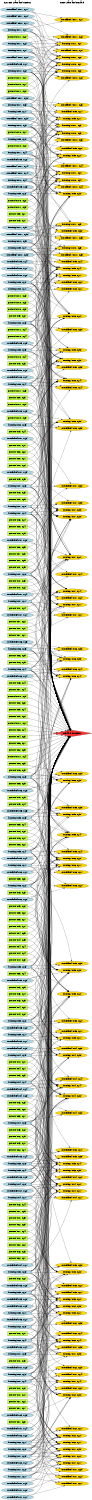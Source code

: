 digraph G {
	graph [bb="0,0,734.36,11987",
		fontname=Helvetica,
		fontsize=16,
		rankdir=LR,
		ranksep=2.00,
		ratio=auto,
		size="7.5,10"
	];
	node [fontsize=16,
		label="\N"
	];
	{
		graph [rank=same];
		"cut-out($x4, $y4)"	[color=black,
			fillcolor=olivedrab1,
			height=0.5,
			pos="137.18,4426.4",
			shape=box,
			style=filled,
			width=2.1944];
		"put-out($x1, $y1)"	[color=black,
			fillcolor=olivedrab1,
			height=0.5,
			pos="137.18,838.38",
			shape=box,
			style=filled,
			width=2.2083];
		"burning($x11, $y1)"	[color=black,
			fillcolor=lightblue,
			height=0.51069,
			pos="137.18,11750",
			shape=ellipse,
			style=filled,
			width=3.4373];
		"burning($x5, $y1)"	[color=black,
			fillcolor=lightblue,
			height=0.51069,
			pos="137.18,3722.4",
			shape=ellipse,
			style=filled,
			width=3.2213];
		"burning($x10, $y4)"	[color=black,
			fillcolor=lightblue,
			height=0.51069,
			pos="137.18,10550",
			shape=ellipse,
			style=filled,
			width=3.4373];
		"put-out($x6, $y3)"	[color=black,
			fillcolor=olivedrab1,
			height=0.5,
			pos="137.18,5834.4",
			shape=box,
			style=filled,
			width=2.2083];
		"out-of-fuel($x8, $y2)"	[color=black,
			fillcolor=lightblue,
			height=0.51069,
			pos="137.18,9785.4",
			shape=ellipse,
			style=filled,
			width=3.5945];
		"burning($x9, $y5)"	[color=black,
			fillcolor=lightblue,
			height=0.51069,
			pos="137.18,9188.4",
			shape=ellipse,
			style=filled,
			width=3.2213];
		"out-of-fuel($x10, $y1)"	[color=black,
			fillcolor=lightblue,
			height=0.51069,
			pos="137.18,11805",
			shape=ellipse,
			style=filled,
			width=3.8105];
		"out-of-fuel($x2, $y3)"	[color=black,
			fillcolor=lightblue,
			height=0.51069,
			pos="137.18,676.38",
			shape=ellipse,
			style=filled,
			width=3.5945];
		"burning($x4, $y3)"	[color=black,
			fillcolor=lightblue,
			height=0.51069,
			pos="137.18,3015.4",
			shape=ellipse,
			style=filled,
			width=3.2213];
		"out-of-fuel($x7, $y5)"	[color=black,
			fillcolor=lightblue,
			height=0.51069,
			pos="137.18,8214.4",
			shape=ellipse,
			style=filled,
			width=3.5945];
		"cut-out($x5, $y2)"	[color=black,
			fillcolor=olivedrab1,
			height=0.5,
			pos="137.18,4696.4",
			shape=box,
			style=filled,
			width=2.1944];
		"put-out($x7, $y1)"	[color=black,
			fillcolor=olivedrab1,
			height=0.5,
			pos="137.18,6970.4",
			shape=box,
			style=filled,
			width=2.2083];
		"cut-out($x4, $y3)"	[color=black,
			fillcolor=olivedrab1,
			height=0.5,
			pos="137.18,6104.4",
			shape=box,
			style=filled,
			width=2.1944];
		"cut-out($x9, $y5)"	[color=black,
			fillcolor=olivedrab1,
			height=0.5,
			pos="137.18,7998.4",
			shape=box,
			style=filled,
			width=2.1944];
		"burning($x5, $y2)"	[color=black,
			fillcolor=lightblue,
			height=0.51069,
			pos="137.18,3832.4",
			shape=ellipse,
			style=filled,
			width=3.2213];
		"put-out($x6, $y2)"	[color=black,
			fillcolor=olivedrab1,
			height=0.5,
			pos="137.18,5347.4",
			shape=box,
			style=filled,
			width=2.2083];
		"burning($x10, $y5)"	[color=black,
			fillcolor=lightblue,
			height=0.51069,
			pos="137.18,10060",
			shape=ellipse,
			style=filled,
			width=3.4373];
		"out-of-fuel($x2, $y4)"	[color=black,
			fillcolor=lightblue,
			height=0.51069,
			pos="137.18,1219.4",
			shape=ellipse,
			style=filled,
			width=3.5945];
		"out-of-fuel($x8, $y1)"	[color=black,
			fillcolor=lightblue,
			height=0.51069,
			pos="137.18,9840.4",
			shape=ellipse,
			style=filled,
			width=3.5945];
		"burning($x4, $y4)"	[color=black,
			fillcolor=lightblue,
			height=0.51069,
			pos="137.18,3341.4",
			shape=ellipse,
			style=filled,
			width=3.2213];
		"cut-out($x5, $y1)"	[color=black,
			fillcolor=olivedrab1,
			height=0.5,
			pos="137.18,4642.4",
			shape=box,
			style=filled,
			width=2.1944];
		"burning($x3, $y5)"	[color=black,
			fillcolor=lightblue,
			height=0.51069,
			pos="137.18,2690.4",
			shape=ellipse,
			style=filled,
			width=3.2213];
		"burning($x10, $y2)"	[color=black,
			fillcolor=lightblue,
			height=0.51069,
			pos="137.18,11422",
			shape=ellipse,
			style=filled,
			width=3.4373];
		"put-out($x6, $y5)"	[color=black,
			fillcolor=olivedrab1,
			height=0.5,
			pos="137.18,6699.4",
			shape=box,
			style=filled,
			width=2.2083];
		"put-out($x1, $y3)"	[color=black,
			fillcolor=olivedrab1,
			height=0.5,
			pos="137.18,1110.4",
			shape=box,
			style=filled,
			width=2.2083];
		"cut-out($x3, $y5)"	[color=black,
			fillcolor=olivedrab1,
			height=0.5,
			pos="137.18,4102.4",
			shape=box,
			style=filled,
			width=2.1944];
		"burning($x11, $y3)"	[color=black,
			fillcolor=lightblue,
			height=0.51069,
			pos="137.18,11151",
			shape=ellipse,
			style=filled,
			width=3.4373];
		"put-out($x5, $y4)"	[color=black,
			fillcolor=olivedrab1,
			height=0.5,
			pos="137.18,5564.4",
			shape=box,
			style=filled,
			width=2.2083];
		"put-out($x7, $y2)"	[color=black,
			fillcolor=olivedrab1,
			height=0.5,
			pos="137.18,7295.4",
			shape=box,
			style=filled,
			width=2.2083];
		"Current State and Actions"	[color=black,
			fillcolor=white,
			height=0.5,
			pos="137.18,11969",
			shape=plaintext,
			style=bold,
			width=3.2361];
		"cut-out($x10, $y1)"	[color=black,
			fillcolor=olivedrab1,
			height=0.5,
			pos="137.18,11314",
			shape=box,
			style=filled,
			width=2.3333];
		"out-of-fuel($x1, $y4)"	[color=black,
			fillcolor=lightblue,
			height=0.51069,
			pos="137.18,568.38",
			shape=ellipse,
			style=filled,
			width=3.5945];
		"burning($x5, $y3)"	[color=black,
			fillcolor=lightblue,
			height=0.51069,
			pos="137.18,4264.4",
			shape=ellipse,
			style=filled,
			width=3.2213];
		"out-of-fuel($x1, $y5)"	[color=black,
			fillcolor=lightblue,
			height=0.51069,
			pos="137.18,1056.4",
			shape=ellipse,
			style=filled,
			width=3.5945];
		"out-of-fuel($x7, $y3)"	[color=black,
			fillcolor=lightblue,
			height=0.51069,
			pos="137.18,8484.4",
			shape=ellipse,
			style=filled,
			width=3.5945];
		"out-of-fuel($x9, $y1)"	[color=black,
			fillcolor=lightblue,
			height=0.51069,
			pos="137.18,11477",
			shape=ellipse,
			style=filled,
			width=3.5945];
		"burning($x4, $y5)"	[color=black,
			fillcolor=lightblue,
			height=0.51069,
			pos="137.18,3557.4",
			shape=ellipse,
			style=filled,
			width=3.2213];
		"out-of-fuel($x2, $y1)"	[color=black,
			fillcolor=lightblue,
			height=0.51069,
			pos="137.18,293.38",
			shape=ellipse,
			style=filled,
			width=3.5945];
		"cut-out($x6, $y1)"	[color=black,
			fillcolor=olivedrab1,
			height=0.5,
			pos="137.18,6050.4",
			shape=box,
			style=filled,
			width=2.1944];
		"cut-out($x5, $y4)"	[color=black,
			fillcolor=olivedrab1,
			height=0.5,
			pos="137.18,5401.4",
			shape=box,
			style=filled,
			width=2.1944];
		"out-of-fuel($x3, $y2)"	[color=black,
			fillcolor=lightblue,
			height=0.51069,
			pos="137.18,1602.4",
			shape=ellipse,
			style=filled,
			width=3.5945];
		"out-of-fuel($x8, $y4)"	[color=black,
			fillcolor=lightblue,
			height=0.51069,
			pos="137.18,8971.4",
			shape=ellipse,
			style=filled,
			width=3.5945];
		"cut-out($x4, $y5)"	[color=black,
			fillcolor=olivedrab1,
			height=0.5,
			pos="137.18,4534.4",
			shape=box,
			style=filled,
			width=2.1944];
		"put-out($x1, $y2)"	[color=black,
			fillcolor=olivedrab1,
			height=0.5,
			pos="137.18,892.38",
			shape=box,
			style=filled,
			width=2.2083];
		"put-out($x5, $y5)"	[color=black,
			fillcolor=olivedrab1,
			height=0.5,
			pos="137.18,5618.4",
			shape=box,
			style=filled,
			width=2.2083];
		"put-out($x7, $y3)"	[color=black,
			fillcolor=olivedrab1,
			height=0.5,
			pos="137.18,7349.4",
			shape=box,
			style=filled,
			width=2.2083];
		"burning($x11, $y2)"	[color=black,
			fillcolor=lightblue,
			height=0.51069,
			pos="137.18,11642",
			shape=ellipse,
			style=filled,
			width=3.4373];
		"out-of-fuel($x6, $y5)"	[color=black,
			fillcolor=lightblue,
			height=0.51069,
			pos="137.18,6862.4",
			shape=ellipse,
			style=filled,
			width=3.5945];
		"put-out($x2, $y1)"	[color=black,
			fillcolor=olivedrab1,
			height=0.5,
			pos="137.18,1328.4",
			shape=box,
			style=filled,
			width=2.2083];
		"out-of-fuel($x1, $y3)"	[color=black,
			fillcolor=lightblue,
			height=0.51069,
			pos="137.18,128.38",
			shape=ellipse,
			style=filled,
			width=3.5945];
		"cut-out($x10, $y2)"	[color=black,
			fillcolor=olivedrab1,
			height=0.5,
			pos="137.18,10386",
			shape=box,
			style=filled,
			width=2.3333];
		"put-out($x6, $y4)"	[color=black,
			fillcolor=olivedrab1,
			height=0.5,
			pos="137.18,6536.4",
			shape=box,
			style=filled,
			width=2.2083];
		"burning($x5, $y4)"	[color=black,
			fillcolor=lightblue,
			height=0.51069,
			pos="137.18,5185.4",
			shape=ellipse,
			style=filled,
			width=3.2213];
		"burning($x10, $y3)"	[color=black,
			fillcolor=lightblue,
			height=0.51069,
			pos="137.18,10986",
			shape=ellipse,
			style=filled,
			width=3.4373];
		"out-of-fuel($x2, $y2)"	[color=black,
			fillcolor=lightblue,
			height=0.51069,
			pos="137.18,513.38",
			shape=ellipse,
			style=filled,
			width=3.5945];
		"out-of-fuel($x8, $y3)"	[color=black,
			fillcolor=lightblue,
			height=0.51069,
			pos="137.18,9026.4",
			shape=ellipse,
			style=filled,
			width=3.5945];
		"out-of-fuel($x7, $y4)"	[color=black,
			fillcolor=lightblue,
			height=0.51069,
			pos="137.18,7241.4",
			shape=ellipse,
			style=filled,
			width=3.5945];
		"out-of-fuel($x9, $y2)"	[color=black,
			fillcolor=lightblue,
			height=0.51069,
			pos="137.18,10715",
			shape=ellipse,
			style=filled,
			width=3.5945];
		"cut-out($x5, $y3)"	[color=black,
			fillcolor=olivedrab1,
			height=0.5,
			pos="137.18,4966.4",
			shape=box,
			style=filled,
			width=2.1944];
		"cut-out($x6, $y2)"	[color=black,
			fillcolor=olivedrab1,
			height=0.5,
			pos="137.18,5239.4",
			shape=box,
			style=filled,
			width=2.1944];
		"out-of-fuel($x3, $y1)"	[color=black,
			fillcolor=lightblue,
			height=0.51069,
			pos="137.18,1437.4",
			shape=ellipse,
			style=filled,
			width=3.5945];
		"put-out($x7, $y4)"	[color=black,
			fillcolor=olivedrab1,
			height=0.5,
			pos="137.18,7132.4",
			shape=box,
			style=filled,
			width=2.2083];
		"cut-out($x3, $y3)"	[color=black,
			fillcolor=olivedrab1,
			height=0.5,
			pos="137.18,3395.4",
			shape=box,
			style=filled,
			width=2.1944];
		"out-of-fuel($x11, $y3)"	[color=black,
			fillcolor=lightblue,
			height=0.51069,
			pos="137.18,11206",
			shape=ellipse,
			style=filled,
			width=3.8105];
		"burning($x9, $y1)"	[color=black,
			fillcolor=lightblue,
			height=0.51069,
			pos="137.18,11096",
			shape=ellipse,
			style=filled,
			width=3.2213];
		"burning($x5, $y5)"	[color=black,
			fillcolor=lightblue,
			height=0.51069,
			pos="137.18,5455.4",
			shape=ellipse,
			style=filled,
			width=3.2213];
		"out-of-fuel($x1, $y2)"	[color=black,
			fillcolor=lightblue,
			height=0.51069,
			pos="137.18,73.385",
			shape=ellipse,
			style=filled,
			width=3.5945];
		"out-of-fuel($x10, $y5)"	[color=black,
			fillcolor=lightblue,
			height=0.51069,
			pos="137.18,9950.4",
			shape=ellipse,
			style=filled,
			width=3.8105];
		"out-of-fuel($x9, $y3)"	[color=black,
			fillcolor=lightblue,
			height=0.51069,
			pos="137.18,10495",
			shape=ellipse,
			style=filled,
			width=3.5945];
		"burning($x8, $y4)"	[color=black,
			fillcolor=lightblue,
			height=0.51069,
			pos="137.18,8916.4",
			shape=ellipse,
			style=filled,
			width=3.2213];
		"cut-out($x1, $y1)"	[color=black,
			fillcolor=olivedrab1,
			height=0.5,
			pos="137.18,730.38",
			shape=box,
			style=filled,
			width=2.1944];
		"burning($x10, $y1)"	[color=black,
			fillcolor=lightblue,
			height=0.51069,
			pos="137.18,11587",
			shape=ellipse,
			style=filled,
			width=3.4373];
		"put-out($x7, $y5)"	[color=black,
			fillcolor=olivedrab1,
			height=0.5,
			pos="137.18,7457.4",
			shape=box,
			style=filled,
			width=2.2083];
		"out-of-fuel($x11, $y2)"	[color=black,
			fillcolor=lightblue,
			height=0.51069,
			pos="137.18,11860",
			shape=ellipse,
			style=filled,
			width=3.8105];
		"cut-out($x3, $y4)"	[color=black,
			fillcolor=olivedrab1,
			height=0.5,
			pos="137.18,4210.4",
			shape=box,
			style=filled,
			width=2.1944];
		"burning($x9, $y2)"	[color=black,
			fillcolor=lightblue,
			height=0.51069,
			pos="137.18,10878",
			shape=ellipse,
			style=filled,
			width=3.2213];
		"out-of-fuel($x1, $y1)"	[color=black,
			fillcolor=lightblue,
			height=0.51069,
			pos="137.18,18.385",
			shape=ellipse,
			style=filled,
			width=3.5945];
		"out-of-fuel($x10, $y4)"	[color=black,
			fillcolor=lightblue,
			height=0.51069,
			pos="137.18,10605",
			shape=ellipse,
			style=filled,
			width=3.8105];
		"out-of-fuel($x9, $y4)"	[color=black,
			fillcolor=lightblue,
			height=0.51069,
			pos="137.18,9895.4",
			shape=ellipse,
			style=filled,
			width=3.5945];
		"burning($x8, $y3)"	[color=black,
			fillcolor=lightblue,
			height=0.51069,
			pos="137.18,9405.4",
			shape=ellipse,
			style=filled,
			width=3.2213];
		"cut-out($x2, $y5)"	[color=black,
			fillcolor=olivedrab1,
			height=0.5,
			pos="137.18,5996.4",
			shape=box,
			style=filled,
			width=2.1944];
		"cut-out($x1, $y2)"	[color=black,
			fillcolor=olivedrab1,
			height=0.5,
			pos="137.18,784.38",
			shape=box,
			style=filled,
			width=2.1944];
		"out-of-fuel($x8, $y5)"	[color=black,
			fillcolor=lightblue,
			height=0.51069,
			pos="137.18,8700.4",
			shape=ellipse,
			style=filled,
			width=3.5945];
		"cut-out($x4, $y2)"	[color=black,
			fillcolor=olivedrab1,
			height=0.5,
			pos="137.18,3940.4",
			shape=box,
			style=filled,
			width=2.1944];
		"cut-out($x3, $y1)"	[color=black,
			fillcolor=olivedrab1,
			height=0.5,
			pos="137.18,3069.4",
			shape=box,
			style=filled,
			width=2.1944];
		"put-out($x11, $y5)"	[color=black,
			fillcolor=olivedrab1,
			height=0.5,
			pos="137.18,8862.4",
			shape=box,
			style=filled,
			width=2.3611];
		"cut-out($x1, $y3)"	[color=black,
			fillcolor=olivedrab1,
			height=0.5,
			pos="137.18,622.38",
			shape=box,
			style=filled,
			width=2.1944];
		"put-out($x9, $y4)"	[color=black,
			fillcolor=olivedrab1,
			height=0.5,
			pos="137.18,8538.4",
			shape=box,
			style=filled,
			width=2.2083];
		"burning($x9, $y3)"	[color=black,
			fillcolor=lightblue,
			height=0.51069,
			pos="137.18,10440",
			shape=ellipse,
			style=filled,
			width=3.2213];
		"out-of-fuel($x10, $y3)"	[color=black,
			fillcolor=lightblue,
			height=0.51069,
			pos="137.18,11041",
			shape=ellipse,
			style=filled,
			width=3.8105];
		"out-of-fuel($x11, $y1)"	[color=black,
			fillcolor=lightblue,
			height=0.51069,
			pos="137.18,11915",
			shape=ellipse,
			style=filled,
			width=3.8105];
		"out-of-fuel($x9, $y5)"	[color=black,
			fillcolor=lightblue,
			height=0.51069,
			pos="137.18,9243.4",
			shape=ellipse,
			style=filled,
			width=3.5945];
		"cut-out($x2, $y4)"	[color=black,
			fillcolor=olivedrab1,
			height=0.5,
			pos="137.18,2799.4",
			shape=box,
			style=filled,
			width=2.1944];
		"burning($x7, $y5)"	[color=black,
			fillcolor=lightblue,
			height=0.51069,
			pos="137.18,7944.4",
			shape=ellipse,
			style=filled,
			width=3.2213];
		"cut-out($x4, $y1)"	[color=black,
			fillcolor=olivedrab1,
			height=0.5,
			pos="137.18,3449.4",
			shape=box,
			style=filled,
			width=2.1944];
		"cut-out($x3, $y2)"	[color=black,
			fillcolor=olivedrab1,
			height=0.5,
			pos="137.18,3123.4",
			shape=box,
			style=filled,
			width=2.1944];
		"put-out($x11, $y4)"	[color=black,
			fillcolor=olivedrab1,
			height=0.5,
			pos="137.18,9351.4",
			shape=box,
			style=filled,
			width=2.3611];
		"cut-out($x1, $y4)"	[color=black,
			fillcolor=olivedrab1,
			height=0.5,
			pos="137.18,2145.4",
			shape=box,
			style=filled,
			width=2.1944];
		"out-of-fuel($x10, $y2)"	[color=black,
			fillcolor=lightblue,
			height=0.51069,
			pos="137.18,11532",
			shape=ellipse,
			style=filled,
			width=3.8105];
		"put-out($x9, $y5)"	[color=black,
			fillcolor=olivedrab1,
			height=0.5,
			pos="137.18,8160.4",
			shape=box,
			style=filled,
			width=2.2083];
		"burning($x9, $y4)"	[color=black,
			fillcolor=lightblue,
			height=0.51069,
			pos="137.18,10005",
			shape=ellipse,
			style=filled,
			width=3.2213];
		"cut-out($x2, $y3)"	[color=black,
			fillcolor=olivedrab1,
			height=0.5,
			pos="137.18,2199.4",
			shape=box,
			style=filled,
			width=2.1944];
		"burning($x8, $y5)"	[color=black,
			fillcolor=lightblue,
			height=0.51069,
			pos="137.18,8592.4",
			shape=ellipse,
			style=filled,
			width=3.2213];
		"out-of-fuel($x5, $y3)"	[color=black,
			fillcolor=lightblue,
			height=0.51069,
			pos="137.18,4156.4",
			shape=ellipse,
			style=filled,
			width=3.5945];
		"cut-out($x11, $y4)"	[color=black,
			fillcolor=olivedrab1,
			height=0.5,
			pos="137.18,5942.4",
			shape=box,
			style=filled,
			width=2.3333];
		"burning($x1, $y4)"	[color=black,
			fillcolor=lightblue,
			height=0.51069,
			pos="137.18,946.38",
			shape=ellipse,
			style=filled,
			width=3.2213];
		"put-out($x11, $y3)"	[color=black,
			fillcolor=olivedrab1,
			height=0.5,
			pos="137.18,9621.4",
			shape=box,
			style=filled,
			width=2.3611];
		"cut-out($x7, $y4)"	[color=black,
			fillcolor=olivedrab1,
			height=0.5,
			pos="137.18,6482.4",
			shape=box,
			style=filled,
			width=2.1944];
		"cut-out($x1, $y5)"	[color=black,
			fillcolor=olivedrab1,
			height=0.5,
			pos="137.18,2307.4",
			shape=box,
			style=filled,
			width=2.1944];
		"put-out($x9, $y2)"	[color=black,
			fillcolor=olivedrab1,
			height=0.5,
			pos="137.18,9459.4",
			shape=box,
			style=filled,
			width=2.2083];
		"cut-out($x2, $y2)"	[color=black,
			fillcolor=olivedrab1,
			height=0.5,
			pos="137.18,2037.4",
			shape=box,
			style=filled,
			width=2.1944];
		"put-out($x3, $y3)"	[color=black,
			fillcolor=olivedrab1,
			height=0.5,
			pos="137.18,3177.4",
			shape=box,
			style=filled,
			width=2.2083];
		"put-out($x10, $y5)"	[color=black,
			fillcolor=olivedrab1,
			height=0.5,
			pos="137.18,8646.4",
			shape=box,
			style=filled,
			width=2.3611];
		"burning($x2, $y1)"	[color=black,
			fillcolor=lightblue,
			height=0.51069,
			pos="137.18,458.38",
			shape=ellipse,
			style=filled,
			width=3.2213];
		"put-out($x8, $y5)"	[color=black,
			fillcolor=olivedrab1,
			height=0.5,
			pos="137.18,7727.4",
			shape=box,
			style=filled,
			width=2.2083];
		"burning($x7, $y3)"	[color=black,
			fillcolor=lightblue,
			height=0.51069,
			pos="137.18,8106.4",
			shape=ellipse,
			style=filled,
			width=3.2213];
		"burning($x6, $y5)"	[color=black,
			fillcolor=lightblue,
			height=0.51069,
			pos="137.18,6807.4",
			shape=ellipse,
			style=filled,
			width=3.2213];
		"out-of-fuel($x4, $y5)"	[color=black,
			fillcolor=lightblue,
			height=0.51069,
			pos="137.18,3612.4",
			shape=ellipse,
			style=filled,
			width=3.5945];
		"out-of-fuel($x5, $y4)"	[color=black,
			fillcolor=lightblue,
			height=0.51069,
			pos="137.18,5130.4",
			shape=ellipse,
			style=filled,
			width=3.5945];
		"cut-out($x11, $y3)"	[color=black,
			fillcolor=olivedrab1,
			height=0.5,
			pos="137.18,10332",
			shape=box,
			style=filled,
			width=2.3333];
		"put-out($x11, $y2)"	[color=black,
			fillcolor=olivedrab1,
			height=0.5,
			pos="137.18,11260",
			shape=box,
			style=filled,
			width=2.3611];
		"burning($x1, $y3)"	[color=black,
			fillcolor=lightblue,
			height=0.51069,
			pos="137.18,348.38",
			shape=ellipse,
			style=filled,
			width=3.2213];
		"cut-out($x8, $y2)"	[color=black,
			fillcolor=olivedrab1,
			height=0.5,
			pos="137.18,8376.4",
			shape=box,
			style=filled,
			width=2.1944];
		"cut-out($x7, $y3)"	[color=black,
			fillcolor=olivedrab1,
			height=0.5,
			pos="137.18,7565.4",
			shape=box,
			style=filled,
			width=2.1944];
		"cut-out($x8, $y1)"	[color=black,
			fillcolor=olivedrab1,
			height=0.5,
			pos="137.18,8322.4",
			shape=box,
			style=filled,
			width=2.1944];
		"put-out($x4, $y1)"	[color=black,
			fillcolor=olivedrab1,
			height=0.5,
			pos="137.18,3503.4",
			shape=box,
			style=filled,
			width=2.2083];
		"put-out($x3, $y2)"	[color=black,
			fillcolor=olivedrab1,
			height=0.5,
			pos="137.18,2961.4",
			shape=box,
			style=filled,
			width=2.2083];
		"put-out($x10, $y4)"	[color=black,
			fillcolor=olivedrab1,
			height=0.5,
			pos="137.18,9297.4",
			shape=box,
			style=filled,
			width=2.3611];
		"put-out($x9, $y3)"	[color=black,
			fillcolor=olivedrab1,
			height=0.5,
			pos="137.18,9080.4",
			shape=box,
			style=filled,
			width=2.2083];
		"cut-out($x2, $y1)"	[color=black,
			fillcolor=olivedrab1,
			height=0.5,
			pos="137.18,1929.4",
			shape=box,
			style=filled,
			width=2.1944];
		"put-out($x8, $y4)"	[color=black,
			fillcolor=olivedrab1,
			height=0.5,
			pos="137.18,7835.4",
			shape=box,
			style=filled,
			width=2.2083];
		"burning($x2, $y2)"	[color=black,
			fillcolor=lightblue,
			height=0.51069,
			pos="137.18,403.38",
			shape=ellipse,
			style=filled,
			width=3.2213];
		"burning($x7, $y4)"	[color=black,
			fillcolor=lightblue,
			height=0.51069,
			pos="137.18,7889.4",
			shape=ellipse,
			style=filled,
			width=3.2213];
		"burning($x6, $y4)"	[color=black,
			fillcolor=lightblue,
			height=0.51069,
			pos="137.18,6645.4",
			shape=ellipse,
			style=filled,
			width=3.2213];
		"cut-out($x11, $y2)"	[color=black,
			fillcolor=olivedrab1,
			height=0.5,
			pos="137.18,11696",
			shape=box,
			style=filled,
			width=2.3333];
		"burning($x1, $y2)"	[color=black,
			fillcolor=lightblue,
			height=0.51069,
			pos="137.18,238.38",
			shape=ellipse,
			style=filled,
			width=3.2213];
		"out-of-fuel($x5, $y5)"	[color=black,
			fillcolor=lightblue,
			height=0.51069,
			pos="137.18,5510.4",
			shape=ellipse,
			style=filled,
			width=3.5945];
		"put-out($x11, $y1)"	[color=black,
			fillcolor=olivedrab1,
			height=0.5,
			pos="137.18,11368",
			shape=box,
			style=filled,
			width=2.3611];
		"out-of-fuel($x11, $y5)"	[color=black,
			fillcolor=lightblue,
			height=0.51069,
			pos="137.18,10115",
			shape=ellipse,
			style=filled,
			width=3.8105];
		"cut-out($x7, $y2)"	[color=black,
			fillcolor=olivedrab1,
			height=0.5,
			pos="137.18,7024.4",
			shape=box,
			style=filled,
			width=2.1944];
		"put-out($x10, $y3)"	[color=black,
			fillcolor=olivedrab1,
			height=0.5,
			pos="137.18,9567.4",
			shape=box,
			style=filled,
			width=2.3611];
		"put-out($x8, $y3)"	[color=black,
			fillcolor=olivedrab1,
			height=0.5,
			pos="137.18,8052.4",
			shape=box,
			style=filled,
			width=2.2083];
		"burning($x8, $y2)"	[color=black,
			fillcolor=lightblue,
			height=0.51069,
			pos="137.18,9730.4",
			shape=ellipse,
			style=filled,
			width=3.2213];
		"put-out($x3, $y1)"	[color=black,
			fillcolor=olivedrab1,
			height=0.5,
			pos="137.18,2853.4",
			shape=box,
			style=filled,
			width=2.2083];
		"burning($x7, $y1)"	[color=black,
			fillcolor=lightblue,
			height=0.51069,
			pos="137.18,7186.4",
			shape=ellipse,
			style=filled,
			width=3.2213];
		"cut-out($x11, $y1)"	[color=black,
			fillcolor=olivedrab1,
			height=0.5,
			pos="137.18,6212.4",
			shape=box,
			style=filled,
			width=2.3333];
		"burning($x1, $y1)"	[color=black,
			fillcolor=lightblue,
			height=0.51069,
			pos="137.18,183.38",
			shape=ellipse,
			style=filled,
			width=3.2213];
		"burning($x6, $y3)"	[color=black,
			fillcolor=lightblue,
			height=0.51069,
			pos="137.18,5780.4",
			shape=ellipse,
			style=filled,
			width=3.2213];
		"burning($x8, $y1)"	[color=black,
			fillcolor=lightblue,
			height=0.51069,
			pos="137.18,9675.4",
			shape=ellipse,
			style=filled,
			width=3.2213];
		"out-of-fuel($x11, $y4)"	[color=black,
			fillcolor=lightblue,
			height=0.51069,
			pos="137.18,10660",
			shape=ellipse,
			style=filled,
			width=3.8105];
		"cut-out($x7, $y1)"	[color=black,
			fillcolor=olivedrab1,
			height=0.5,
			pos="137.18,6916.4",
			shape=box,
			style=filled,
			width=2.1944];
		"put-out($x10, $y2)"	[color=black,
			fillcolor=olivedrab1,
			height=0.5,
			pos="137.18,10824",
			shape=box,
			style=filled,
			width=2.3611];
		"put-out($x9, $y1)"	[color=black,
			fillcolor=olivedrab1,
			height=0.5,
			pos="137.18,10224",
			shape=box,
			style=filled,
			width=2.2083];
		"put-out($x8, $y2)"	[color=black,
			fillcolor=olivedrab1,
			height=0.5,
			pos="137.18,8268.4",
			shape=box,
			style=filled,
			width=2.2083];
		"burning($x7, $y2)"	[color=black,
			fillcolor=lightblue,
			height=0.51069,
			pos="137.18,7403.4",
			shape=ellipse,
			style=filled,
			width=3.2213];
		"cut-out($x10, $y3)"	[color=black,
			fillcolor=olivedrab1,
			height=0.5,
			pos="137.18,9513.4",
			shape=box,
			style=filled,
			width=2.3333];
		"put-out($x1, $y5)"	[color=black,
			fillcolor=olivedrab1,
			height=0.5,
			pos="137.18,2253.4",
			shape=box,
			style=filled,
			width=2.2083];
		"out-of-fuel($x4, $y2)"	[color=black,
			fillcolor=lightblue,
			height=0.51069,
			pos="137.18,2470.4",
			shape=ellipse,
			style=filled,
			width=3.5945];
		"burning($x6, $y2)"	[color=black,
			fillcolor=lightblue,
			height=0.51069,
			pos="137.18,4912.4",
			shape=ellipse,
			style=filled,
			width=3.2213];
		"burning($x11, $y5)"	[color=black,
			fillcolor=lightblue,
			height=0.51069,
			pos="137.18,10170",
			shape=ellipse,
			style=filled,
			width=3.4373];
		"put-out($x5, $y2)"	[color=black,
			fillcolor=olivedrab1,
			height=0.5,
			pos="137.18,4750.4",
			shape=box,
			style=filled,
			width=2.2083];
		"out-of-fuel($x6, $y4)"	[color=black,
			fillcolor=lightblue,
			height=0.51069,
			pos="137.18,6590.4",
			shape=ellipse,
			style=filled,
			width=3.5945];
		"put-out($x2, $y2)"	[color=black,
			fillcolor=olivedrab1,
			height=0.5,
			pos="137.18,1766.4",
			shape=box,
			style=filled,
			width=2.2083];
		"cut-out($x8, $y5)"	[color=black,
			fillcolor=olivedrab1,
			height=0.5,
			pos="137.18,7619.4",
			shape=box,
			style=filled,
			width=2.1944];
		"put-out($x10, $y1)"	[color=black,
			fillcolor=olivedrab1,
			height=0.5,
			pos="137.18,10932",
			shape=box,
			style=filled,
			width=2.3611];
		"burning($x3, $y2)"	[color=black,
			fillcolor=lightblue,
			height=0.51069,
			pos="137.18,1657.4",
			shape=ellipse,
			style=filled,
			width=3.2213];
		"burning($x2, $y5)"	[color=black,
			fillcolor=lightblue,
			height=0.51069,
			pos="137.18,1382.4",
			shape=ellipse,
			style=filled,
			width=3.2213];
		"cut-out($x9, $y1)"	[color=black,
			fillcolor=olivedrab1,
			height=0.5,
			pos="137.18,10278",
			shape=box,
			style=filled,
			width=2.1944];
		"out-of-fuel($x3, $y4)"	[color=black,
			fillcolor=lightblue,
			height=0.51069,
			pos="137.18,2745.4",
			shape=ellipse,
			style=filled,
			width=3.5945];
		"cut-out($x6, $y3)"	[color=black,
			fillcolor=olivedrab1,
			height=0.5,
			pos="137.18,5888.4",
			shape=box,
			style=filled,
			width=2.1944];
		"out-of-fuel($x7, $y1)"	[color=black,
			fillcolor=lightblue,
			height=0.51069,
			pos="137.18,7078.4",
			shape=ellipse,
			style=filled,
			width=3.5945];
		"put-out($x4, $y4)"	[color=black,
			fillcolor=olivedrab1,
			height=0.5,
			pos="137.18,4372.4",
			shape=box,
			style=filled,
			width=2.2083];
		"put-out($x8, $y1)"	[color=black,
			fillcolor=olivedrab1,
			height=0.5,
			pos="137.18,8430.4",
			shape=box,
			style=filled,
			width=2.2083];
		"cut-out($x10, $y4)"	[color=black,
			fillcolor=olivedrab1,
			height=0.5,
			pos="137.18,9134.4",
			shape=box,
			style=filled,
			width=2.3333];
		"put-out($x1, $y4)"	[color=black,
			fillcolor=olivedrab1,
			height=0.5,
			pos="137.18,2091.4",
			shape=box,
			style=filled,
			width=2.2083];
		"burning($x6, $y1)"	[color=black,
			fillcolor=lightblue,
			height=0.51069,
			pos="137.18,5075.4",
			shape=ellipse,
			style=filled,
			width=3.2213];
		"out-of-fuel($x4, $y1)"	[color=black,
			fillcolor=lightblue,
			height=0.51069,
			pos="137.18,1875.4",
			shape=ellipse,
			style=filled,
			width=3.5945];
		"put-out($x2, $y3)"	[color=black,
			fillcolor=olivedrab1,
			height=0.5,
			pos="137.18,1983.4",
			shape=box,
			style=filled,
			width=2.2083];
		"put-out($x5, $y3)"	[color=black,
			fillcolor=olivedrab1,
			height=0.5,
			pos="137.18,4858.4",
			shape=box,
			style=filled,
			width=2.2083];
		"burning($x11, $y4)"	[color=black,
			fillcolor=lightblue,
			height=0.51069,
			pos="137.18,10770",
			shape=ellipse,
			style=filled,
			width=3.4373];
		"out-of-fuel($x6, $y3)"	[color=black,
			fillcolor=lightblue,
			height=0.51069,
			pos="137.18,5672.4",
			shape=ellipse,
			style=filled,
			width=3.5945];
		"burning($x3, $y1)"	[color=black,
			fillcolor=lightblue,
			height=0.51069,
			pos="137.18,1492.4",
			shape=ellipse,
			style=filled,
			width=3.2213];
		"cut-out($x5, $y5)"	[color=black,
			fillcolor=olivedrab1,
			height=0.5,
			pos="137.18,5726.4",
			shape=box,
			style=filled,
			width=2.1944];
		"out-of-fuel($x3, $y3)"	[color=black,
			fillcolor=lightblue,
			height=0.51069,
			pos="137.18,1712.4",
			shape=ellipse,
			style=filled,
			width=3.5945];
		"out-of-fuel($x7, $y2)"	[color=black,
			fillcolor=lightblue,
			height=0.51069,
			pos="137.18,7673.4",
			shape=ellipse,
			style=filled,
			width=3.5945];
		"cut-out($x6, $y4)"	[color=black,
			fillcolor=olivedrab1,
			height=0.5,
			pos="137.18,6158.4",
			shape=box,
			style=filled,
			width=2.1944];
		"put-out($x4, $y5)"	[color=black,
			fillcolor=olivedrab1,
			height=0.5,
			pos="137.18,4480.4",
			shape=box,
			style=filled,
			width=2.2083];
		"cut-out($x10, $y5)"	[color=black,
			fillcolor=olivedrab1,
			height=0.5,
			pos="137.18,6428.4",
			shape=box,
			style=filled,
			width=2.3333];
		"out-of-fuel($x5, $y1)"	[color=black,
			fillcolor=lightblue,
			height=0.51069,
			pos="137.18,3667.4",
			shape=ellipse,
			style=filled,
			width=3.5945];
		"out-of-fuel($x4, $y4)"	[color=black,
			fillcolor=lightblue,
			height=0.51069,
			pos="137.18,3286.4",
			shape=ellipse,
			style=filled,
			width=3.5945];
		"cut-out($x9, $y4)"	[color=black,
			fillcolor=olivedrab1,
			height=0.5,
			pos="137.18,6320.4",
			shape=box,
			style=filled,
			width=2.1944];
		"put-out($x2, $y4)"	[color=black,
			fillcolor=olivedrab1,
			height=0.5,
			pos="137.18,2361.4",
			shape=box,
			style=filled,
			width=2.2083];
		"out-of-fuel($x6, $y2)"	[color=black,
			fillcolor=lightblue,
			height=0.51069,
			pos="137.18,4804.4",
			shape=ellipse,
			style=filled,
			width=3.5945];
		"cut-out($x8, $y3)"	[color=black,
			fillcolor=olivedrab1,
			height=0.5,
			pos="137.18,6374.4",
			shape=box,
			style=filled,
			width=2.1944];
		"put-out($x6, $y1)"	[color=black,
			fillcolor=olivedrab1,
			height=0.5,
			pos="137.18,5293.4",
			shape=box,
			style=filled,
			width=2.2083];
		"burning($x3, $y4)"	[color=black,
			fillcolor=lightblue,
			height=0.51069,
			pos="137.18,2635.4",
			shape=ellipse,
			style=filled,
			width=3.2213];
		"put-out($x4, $y2)"	[color=black,
			fillcolor=olivedrab1,
			height=0.5,
			pos="137.18,3886.4",
			shape=box,
			style=filled,
			width=2.2083];
		"burning($x4, $y1)"	[color=black,
			fillcolor=lightblue,
			height=0.51069,
			pos="137.18,2415.4",
			shape=ellipse,
			style=filled,
			width=3.2213];
		"out-of-fuel($x2, $y5)"	[color=black,
			fillcolor=lightblue,
			height=0.51069,
			pos="137.18,1547.4",
			shape=ellipse,
			style=filled,
			width=3.5945];
		"put-out($x3, $y5)"	[color=black,
			fillcolor=olivedrab1,
			height=0.5,
			pos="137.18,3994.4",
			shape=box,
			style=filled,
			width=2.2083];
		"burning($x2, $y3)"	[color=black,
			fillcolor=lightblue,
			height=0.51069,
			pos="137.18,1001.4",
			shape=ellipse,
			style=filled,
			width=3.2213];
		"cut-out($x6, $y5)"	[color=black,
			fillcolor=olivedrab1,
			height=0.5,
			pos="137.18,6753.4",
			shape=box,
			style=filled,
			width=2.1944];
		"out-of-fuel($x5, $y2)"	[color=black,
			fillcolor=lightblue,
			height=0.51069,
			pos="137.18,3777.4",
			shape=ellipse,
			style=filled,
			width=3.5945];
		"out-of-fuel($x4, $y3)"	[color=black,
			fillcolor=lightblue,
			height=0.51069,
			pos="137.18,3231.4",
			shape=ellipse,
			style=filled,
			width=3.5945];
		"out-of-fuel($x6, $y1)"	[color=black,
			fillcolor=lightblue,
			height=0.51069,
			pos="137.18,5020.4",
			shape=ellipse,
			style=filled,
			width=3.5945];
		"cut-out($x9, $y3)"	[color=black,
			fillcolor=olivedrab1,
			height=0.5,
			pos="137.18,8808.4",
			shape=box,
			style=filled,
			width=2.1944];
		"put-out($x5, $y1)"	[color=black,
			fillcolor=olivedrab1,
			height=0.5,
			pos="137.18,4588.4",
			shape=box,
			style=filled,
			width=2.2083];
		"cut-out($x11, $y5)"	[color=black,
			fillcolor=olivedrab1,
			height=0.5,
			pos="137.18,8754.4",
			shape=box,
			style=filled,
			width=2.3333];
		"put-out($x2, $y5)"	[color=black,
			fillcolor=olivedrab1,
			height=0.5,
			pos="137.18,2907.4",
			shape=box,
			style=filled,
			width=2.2083];
		"burning($x1, $y5)"	[color=black,
			fillcolor=lightblue,
			height=0.51069,
			pos="137.18,1164.4",
			shape=ellipse,
			style=filled,
			width=3.2213];
		"cut-out($x8, $y4)"	[color=black,
			fillcolor=olivedrab1,
			height=0.5,
			pos="137.18,7781.4",
			shape=box,
			style=filled,
			width=2.1944];
		"burning($x3, $y3)"	[color=black,
			fillcolor=lightblue,
			height=0.51069,
			pos="137.18,1820.4",
			shape=ellipse,
			style=filled,
			width=3.2213];
		"burning($x2, $y4)"	[color=black,
			fillcolor=lightblue,
			height=0.51069,
			pos="137.18,1274.4",
			shape=ellipse,
			style=filled,
			width=3.2213];
		"burning($x4, $y2)"	[color=black,
			fillcolor=lightblue,
			height=0.51069,
			pos="137.18,2525.4",
			shape=ellipse,
			style=filled,
			width=3.2213];
		"put-out($x3, $y4)"	[color=black,
			fillcolor=olivedrab1,
			height=0.5,
			pos="137.18,4048.4",
			shape=box,
			style=filled,
			width=2.2083];
		"cut-out($x7, $y5)"	[color=black,
			fillcolor=olivedrab1,
			height=0.5,
			pos="137.18,7511.4",
			shape=box,
			style=filled,
			width=2.1944];
		"cut-out($x9, $y2)"	[color=black,
			fillcolor=olivedrab1,
			height=0.5,
			pos="137.18,6266.4",
			shape=box,
			style=filled,
			width=2.1944];
		"out-of-fuel($x3, $y5)"	[color=black,
			fillcolor=lightblue,
			height=0.51069,
			pos="137.18,2580.4",
			shape=ellipse,
			style=filled,
			width=3.5945];
		"put-out($x4, $y3)"	[color=black,
			fillcolor=olivedrab1,
			height=0.5,
			pos="137.18,4318.4",
			shape=box,
			style=filled,
			width=2.2083];
	}
	{
		graph [rank=same];
		"burning'($x6, $y3)"	[color=black,
			fillcolor=gold1,
			height=0.51069,
			pos="576.36,5752.4",
			shape=ellipse,
			style=filled,
			width=3.3195];
		"burning'($x1, $y1)"	[color=black,
			fillcolor=gold1,
			height=0.51069,
			pos="576.36,293.38",
			shape=ellipse,
			style=filled,
			width=3.3195];
		"out-of-fuel'($x5, $y3)"	[color=black,
			fillcolor=gold1,
			height=0.51069,
			pos="576.36,4291.4",
			shape=ellipse,
			style=filled,
			width=3.6927];
		"out-of-fuel'($x6, $y1)"	[color=black,
			fillcolor=gold1,
			height=0.51069,
			pos="576.36,5020.4",
			shape=ellipse,
			style=filled,
			width=3.6927];
		"out-of-fuel'($x10, $y5)"	[color=black,
			fillcolor=gold1,
			height=0.51069,
			pos="576.36,9964.4",
			shape=ellipse,
			style=filled,
			width=3.8891];
		"Next State and Reward"	[color=black,
			fillcolor=white,
			height=0.5,
			pos="576.36,11969",
			shape=plaintext,
			style=bold,
			width=2.9167];
		"out-of-fuel'($x11, $y1)"	[color=black,
			fillcolor=gold1,
			height=0.51069,
			pos="576.36,11834",
			shape=ellipse,
			style=filled,
			width=3.8891];
		"burning'($x6, $y2)"	[color=black,
			fillcolor=gold1,
			height=0.51069,
			pos="576.36,5130.4",
			shape=ellipse,
			style=filled,
			width=3.3195];
		"burning'($x7, $y1)"	[color=black,
			fillcolor=gold1,
			height=0.51069,
			pos="576.36,7159.4",
			shape=ellipse,
			style=filled,
			width=3.3195];
		"out-of-fuel'($x5, $y2)"	[color=black,
			fillcolor=gold1,
			height=0.51069,
			pos="576.36,3832.4",
			shape=ellipse,
			style=filled,
			width=3.6927];
		"burning'($x10, $y1)"	[color=black,
			fillcolor=gold1,
			height=0.51069,
			pos="576.36,11477",
			shape=ellipse,
			style=filled,
			width=3.5159];
		"burning'($x6, $y1)"	[color=black,
			fillcolor=gold1,
			height=0.51069,
			pos="576.36,5075.4",
			shape=ellipse,
			style=filled,
			width=3.3195];
		"out-of-fuel'($x4, $y4)"	[color=black,
			fillcolor=gold1,
			height=0.51069,
			pos="576.36,3368.4",
			shape=ellipse,
			style=filled,
			width=3.6927];
		"out-of-fuel'($x5, $y5)"	[color=black,
			fillcolor=gold1,
			height=0.51069,
			pos="576.36,5537.4",
			shape=ellipse,
			style=filled,
			width=3.6927];
		"out-of-fuel'($x10, $y2)"	[color=black,
			fillcolor=gold1,
			height=0.51069,
			pos="576.36,11367",
			shape=ellipse,
			style=filled,
			width=3.8891];
		"out-of-fuel'($x1, $y1)"	[color=black,
			fillcolor=gold1,
			height=0.51069,
			pos="576.36,128.38",
			shape=ellipse,
			style=filled,
			width=3.6927];
		"out-of-fuel'($x11, $y3)"	[color=black,
			fillcolor=gold1,
			height=0.51069,
			pos="576.36,11151",
			shape=ellipse,
			style=filled,
			width=3.8891];
		"out-of-fuel'($x6, $y3)"	[color=black,
			fillcolor=gold1,
			height=0.51069,
			pos="576.36,5807.4",
			shape=ellipse,
			style=filled,
			width=3.6927];
		"burning'($x10, $y2)"	[color=black,
			fillcolor=gold1,
			height=0.51069,
			pos="576.36,11422",
			shape=ellipse,
			style=filled,
			width=3.5159];
		"burning'($x11, $y1)"	[color=black,
			fillcolor=gold1,
			height=0.51069,
			pos="576.36,11642",
			shape=ellipse,
			style=filled,
			width=3.5159];
		"out-of-fuel'($x10, $y3)"	[color=black,
			fillcolor=gold1,
			height=0.51069,
			pos="576.36,10870",
			shape=ellipse,
			style=filled,
			width=3.8891];
		"out-of-fuel'($x5, $y4)"	[color=black,
			fillcolor=gold1,
			height=0.51069,
			pos="576.36,5185.4",
			shape=ellipse,
			style=filled,
			width=3.6927];
		"out-of-fuel'($x6, $y2)"	[color=black,
			fillcolor=gold1,
			height=0.51069,
			pos="576.36,4912.4",
			shape=ellipse,
			style=filled,
			width=3.6927];
		"out-of-fuel'($x10, $y4)"	[color=black,
			fillcolor=gold1,
			height=0.51069,
			pos="576.36,10495",
			shape=ellipse,
			style=filled,
			width=3.8891];
		"out-of-fuel'($x11, $y2)"	[color=black,
			fillcolor=gold1,
			height=0.51069,
			pos="576.36,11697",
			shape=ellipse,
			style=filled,
			width=3.8891];
		"out-of-fuel'($x4, $y5)"	[color=black,
			fillcolor=gold1,
			height=0.51069,
			pos="576.36,3612.4",
			shape=ellipse,
			style=filled,
			width=3.6927];
		"burning'($x10, $y3)"	[color=black,
			fillcolor=gold1,
			height=0.51069,
			pos="576.36,10925",
			shape=ellipse,
			style=filled,
			width=3.5159];
		"out-of-fuel'($x7, $y1)"	[color=black,
			fillcolor=gold1,
			height=0.51069,
			pos="576.36,7078.4",
			shape=ellipse,
			style=filled,
			width=3.6927];
		"out-of-fuel'($x9, $y4)"	[color=black,
			fillcolor=gold1,
			height=0.51069,
			pos="576.36,9909.4",
			shape=ellipse,
			style=filled,
			width=3.6927];
		"burning'($x4, $y5)"	[color=black,
			fillcolor=gold1,
			height=0.51069,
			pos="576.36,3557.4",
			shape=ellipse,
			style=filled,
			width=3.3195];
		"burning'($x5, $y2)"	[color=black,
			fillcolor=gold1,
			height=0.51069,
			pos="576.36,4020.4",
			shape=ellipse,
			style=filled,
			width=3.3195];
		"burning'($x8, $y1)"	[color=black,
			fillcolor=gold1,
			height=0.51069,
			pos="576.36,9785.4",
			shape=ellipse,
			style=filled,
			width=3.3195];
		"out-of-fuel'($x6, $y5)"	[color=black,
			fillcolor=gold1,
			height=0.51069,
			pos="576.36,6807.4",
			shape=ellipse,
			style=filled,
			width=3.6927];
		"Reward Function"	[color=black,
			fillcolor=firebrick1,
			height=0.72222,
			pos="576.36,6131.4",
			shape=diamond,
			style=filled,
			width=4.3889];
		"burning'($x7, $y4)"	[color=black,
			fillcolor=gold1,
			height=0.51069,
			pos="576.36,7349.4",
			shape=ellipse,
			style=filled,
			width=3.3195];
		"out-of-fuel'($x7, $y2)"	[color=black,
			fillcolor=gold1,
			height=0.51069,
			pos="576.36,7294.4",
			shape=ellipse,
			style=filled,
			width=3.6927];
		"out-of-fuel'($x9, $y5)"	[color=black,
			fillcolor=gold1,
			height=0.51069,
			pos="576.36,9024.4",
			shape=ellipse,
			style=filled,
			width=3.6927];
		"burning'($x4, $y4)"	[color=black,
			fillcolor=gold1,
			height=0.51069,
			pos="576.36,3313.4",
			shape=ellipse,
			style=filled,
			width=3.3195];
		"burning'($x5, $y3)"	[color=black,
			fillcolor=gold1,
			height=0.51069,
			pos="576.36,4236.4",
			shape=ellipse,
			style=filled,
			width=3.3195];
		"out-of-fuel'($x10, $y1)"	[color=black,
			fillcolor=gold1,
			height=0.51069,
			pos="576.36,11587",
			shape=ellipse,
			style=filled,
			width=3.8891];
		"out-of-fuel'($x6, $y4)"	[color=black,
			fillcolor=gold1,
			height=0.51069,
			pos="576.36,6645.4",
			shape=ellipse,
			style=filled,
			width=3.6927];
		"burning'($x7, $y5)"	[color=black,
			fillcolor=gold1,
			height=0.51069,
			pos="576.36,7916.4",
			shape=ellipse,
			style=filled,
			width=3.3195];
		"out-of-fuel'($x7, $y3)"	[color=black,
			fillcolor=gold1,
			height=0.51069,
			pos="576.36,8106.4",
			shape=ellipse,
			style=filled,
			width=3.6927];
		"out-of-fuel'($x9, $y2)"	[color=black,
			fillcolor=gold1,
			height=0.51069,
			pos="576.36,10802",
			shape=ellipse,
			style=filled,
			width=3.6927];
		"out-of-fuel'($x8, $y5)"	[color=black,
			fillcolor=gold1,
			height=0.51069,
			pos="576.36,8564.4",
			shape=ellipse,
			style=filled,
			width=3.6927];
		"burning'($x6, $y5)"	[color=black,
			fillcolor=gold1,
			height=0.51069,
			pos="576.36,6726.4",
			shape=ellipse,
			style=filled,
			width=3.3195];
		"burning'($x5, $y4)"	[color=black,
			fillcolor=gold1,
			height=0.51069,
			pos="576.36,5320.4",
			shape=ellipse,
			style=filled,
			width=3.3195];
		"burning'($x9, $y1)"	[color=black,
			fillcolor=gold1,
			height=0.51069,
			pos="576.36,11041",
			shape=ellipse,
			style=filled,
			width=3.3195];
		"burning'($x8, $y3)"	[color=black,
			fillcolor=gold1,
			height=0.51069,
			pos="576.36,9079.4",
			shape=ellipse,
			style=filled,
			width=3.3195];
		"out-of-fuel'($x7, $y4)"	[color=black,
			fillcolor=gold1,
			height=0.51069,
			pos="576.36,7458.4",
			shape=ellipse,
			style=filled,
			width=3.6927];
		"burning'($x7, $y2)"	[color=black,
			fillcolor=gold1,
			height=0.51069,
			pos="576.36,7538.4",
			shape=ellipse,
			style=filled,
			width=3.3195];
		"burning'($x6, $y4)"	[color=black,
			fillcolor=gold1,
			height=0.51069,
			pos="576.36,6590.4",
			shape=ellipse,
			style=filled,
			width=3.3195];
		"out-of-fuel'($x9, $y3)"	[color=black,
			fillcolor=gold1,
			height=0.51069,
			pos="576.36,10143",
			shape=ellipse,
			style=filled,
			width=3.6927];
		"out-of-fuel'($x8, $y4)"	[color=black,
			fillcolor=gold1,
			height=0.51069,
			pos="576.36,8887.4",
			shape=ellipse,
			style=filled,
			width=3.6927];
		"burning'($x8, $y2)"	[color=black,
			fillcolor=gold1,
			height=0.51069,
			pos="576.36,9512.4",
			shape=ellipse,
			style=filled,
			width=3.3195];
		"burning'($x5, $y5)"	[color=black,
			fillcolor=gold1,
			height=0.51069,
			pos="576.36,5482.4",
			shape=ellipse,
			style=filled,
			width=3.3195];
		"out-of-fuel'($x7, $y5)"	[color=black,
			fillcolor=gold1,
			height=0.51069,
			pos="576.36,7971.4",
			shape=ellipse,
			style=filled,
			width=3.6927];
		"burning'($x7, $y3)"	[color=black,
			fillcolor=gold1,
			height=0.51069,
			pos="576.36,7861.4",
			shape=ellipse,
			style=filled,
			width=3.3195];
		"out-of-fuel'($x3, $y1)"	[color=black,
			fillcolor=gold1,
			height=0.51069,
			pos="576.36,1657.4",
			shape=ellipse,
			style=filled,
			width=3.6927];
		"out-of-fuel'($x2, $y4)"	[color=black,
			fillcolor=gold1,
			height=0.51069,
			pos="576.36,1329.4",
			shape=ellipse,
			style=filled,
			width=3.6927];
		"out-of-fuel'($x8, $y3)"	[color=black,
			fillcolor=gold1,
			height=0.51069,
			pos="576.36,9324.4",
			shape=ellipse,
			style=filled,
			width=3.6927];
		"burning'($x4, $y1)"	[color=black,
			fillcolor=gold1,
			height=0.51069,
			pos="576.36,2470.4",
			shape=ellipse,
			style=filled,
			width=3.3195];
		"burning'($x9, $y3)"	[color=black,
			fillcolor=gold1,
			height=0.51069,
			pos="576.36,10440",
			shape=ellipse,
			style=filled,
			width=3.3195];
		"burning'($x3, $y3)"	[color=black,
			fillcolor=gold1,
			height=0.51069,
			pos="576.36,1820.4",
			shape=ellipse,
			style=filled,
			width=3.3195];
		"burning'($x8, $y5)"	[color=black,
			fillcolor=gold1,
			height=0.51069,
			pos="576.36,8619.4",
			shape=ellipse,
			style=filled,
			width=3.3195];
		"out-of-fuel'($x2, $y5)"	[color=black,
			fillcolor=gold1,
			height=0.51069,
			pos="576.36,1411.4",
			shape=ellipse,
			style=filled,
			width=3.6927];
		"out-of-fuel'($x8, $y2)"	[color=black,
			fillcolor=gold1,
			height=0.51069,
			pos="576.36,9730.4",
			shape=ellipse,
			style=filled,
			width=3.6927];
		"out-of-fuel'($x9, $y1)"	[color=black,
			fillcolor=gold1,
			height=0.51069,
			pos="576.36,11096",
			shape=ellipse,
			style=filled,
			width=3.6927];
		"burning'($x3, $y2)"	[color=black,
			fillcolor=gold1,
			height=0.51069,
			pos="576.36,1602.4",
			shape=ellipse,
			style=filled,
			width=3.3195];
		"burning'($x9, $y2)"	[color=black,
			fillcolor=gold1,
			height=0.51069,
			pos="576.36,10745",
			shape=ellipse,
			style=filled,
			width=3.3195];
		"burning'($x8, $y4)"	[color=black,
			fillcolor=gold1,
			height=0.51069,
			pos="576.36,8942.4",
			shape=ellipse,
			style=filled,
			width=3.3195];
		"out-of-fuel'($x8, $y1)"	[color=black,
			fillcolor=gold1,
			height=0.51069,
			pos="576.36,9675.4",
			shape=ellipse,
			style=filled,
			width=3.6927];
		"burning'($x4, $y3)"	[color=black,
			fillcolor=gold1,
			height=0.51069,
			pos="576.36,3231.4",
			shape=ellipse,
			style=filled,
			width=3.3195];
		"burning'($x9, $y5)"	[color=black,
			fillcolor=gold1,
			height=0.51069,
			pos="576.36,9188.4",
			shape=ellipse,
			style=filled,
			width=3.3195];
		"burning'($x3, $y5)"	[color=black,
			fillcolor=gold1,
			height=0.51069,
			pos="576.36,2635.4",
			shape=ellipse,
			style=filled,
			width=3.3195];
		"burning'($x2, $y4)"	[color=black,
			fillcolor=gold1,
			height=0.51069,
			pos="576.36,1274.4",
			shape=ellipse,
			style=filled,
			width=3.3195];
		"burning'($x5, $y1)"	[color=black,
			fillcolor=gold1,
			height=0.51069,
			pos="576.36,3695.4",
			shape=ellipse,
			style=filled,
			width=3.3195];
		"burning'($x4, $y2)"	[color=black,
			fillcolor=gold1,
			height=0.51069,
			pos="576.36,2525.4",
			shape=ellipse,
			style=filled,
			width=3.3195];
		"burning'($x9, $y4)"	[color=black,
			fillcolor=gold1,
			height=0.51069,
			pos="576.36,9854.4",
			shape=ellipse,
			style=filled,
			width=3.3195];
		"burning'($x3, $y4)"	[color=black,
			fillcolor=gold1,
			height=0.51069,
			pos="576.36,2690.4",
			shape=ellipse,
			style=filled,
			width=3.3195];
		"burning'($x2, $y5)"	[color=black,
			fillcolor=gold1,
			height=0.51069,
			pos="576.36,1547.4",
			shape=ellipse,
			style=filled,
			width=3.3195];
		"burning'($x1, $y5)"	[color=black,
			fillcolor=gold1,
			height=0.51069,
			pos="576.36,1164.4",
			shape=ellipse,
			style=filled,
			width=3.3195];
		"out-of-fuel'($x4, $y2)"	[color=black,
			fillcolor=gold1,
			height=0.51069,
			pos="576.36,2580.4",
			shape=ellipse,
			style=filled,
			width=3.6927];
		"out-of-fuel'($x1, $y3)"	[color=black,
			fillcolor=gold1,
			height=0.51069,
			pos="576.36,238.38",
			shape=ellipse,
			style=filled,
			width=3.6927];
		"burning'($x11, $y2)"	[color=black,
			fillcolor=gold1,
			height=0.51069,
			pos="576.36,11532",
			shape=ellipse,
			style=filled,
			width=3.5159];
		"burning'($x10, $y4)"	[color=black,
			fillcolor=gold1,
			height=0.51069,
			pos="576.36,10550",
			shape=ellipse,
			style=filled,
			width=3.5159];
		"out-of-fuel'($x3, $y5)"	[color=black,
			fillcolor=gold1,
			height=0.51069,
			pos="576.36,2745.4",
			shape=ellipse,
			style=filled,
			width=3.6927];
		"burning'($x2, $y2)"	[color=black,
			fillcolor=gold1,
			height=0.51069,
			pos="576.36,513.38",
			shape=ellipse,
			style=filled,
			width=3.3195];
		"burning'($x11, $y3)"	[color=black,
			fillcolor=gold1,
			height=0.51069,
			pos="576.36,10986",
			shape=ellipse,
			style=filled,
			width=3.5159];
		"burning'($x1, $y4)"	[color=black,
			fillcolor=gold1,
			height=0.51069,
			pos="576.36,946.38",
			shape=ellipse,
			style=filled,
			width=3.3195];
		"out-of-fuel'($x4, $y3)"	[color=black,
			fillcolor=gold1,
			height=0.51069,
			pos="576.36,3095.4",
			shape=ellipse,
			style=filled,
			width=3.6927];
		"out-of-fuel'($x1, $y2)"	[color=black,
			fillcolor=gold1,
			height=0.51069,
			pos="576.36,183.38",
			shape=ellipse,
			style=filled,
			width=3.6927];
		"out-of-fuel'($x11, $y5)"	[color=black,
			fillcolor=gold1,
			height=0.51069,
			pos="576.36,10088",
			shape=ellipse,
			style=filled,
			width=3.8891];
		"out-of-fuel'($x11, $y4)"	[color=black,
			fillcolor=gold1,
			height=0.51069,
			pos="576.36,10665",
			shape=ellipse,
			style=filled,
			width=3.8891];
		"burning'($x10, $y5)"	[color=black,
			fillcolor=gold1,
			height=0.51069,
			pos="576.36,10019",
			shape=ellipse,
			style=filled,
			width=3.5159];
		"burning'($x2, $y3)"	[color=black,
			fillcolor=gold1,
			height=0.51069,
			pos="576.36,836.38",
			shape=ellipse,
			style=filled,
			width=3.3195];
		"out-of-fuel'($x2, $y1)"	[color=black,
			fillcolor=gold1,
			height=0.51069,
			pos="576.36,568.38",
			shape=ellipse,
			style=filled,
			width=3.6927];
		"out-of-fuel'($x3, $y4)"	[color=black,
			fillcolor=gold1,
			height=0.51069,
			pos="576.36,2800.4",
			shape=ellipse,
			style=filled,
			width=3.6927];
		"burning'($x11, $y4)"	[color=black,
			fillcolor=gold1,
			height=0.51069,
			pos="576.36,10607",
			shape=ellipse,
			style=filled,
			width=3.5159];
		"out-of-fuel'($x3, $y3)"	[color=black,
			fillcolor=gold1,
			height=0.51069,
			pos="576.36,1875.4",
			shape=ellipse,
			style=filled,
			width=3.6927];
		"burning'($x1, $y3)"	[color=black,
			fillcolor=gold1,
			height=0.51069,
			pos="576.36,403.38",
			shape=ellipse,
			style=filled,
			width=3.3195];
		"out-of-fuel'($x1, $y5)"	[color=black,
			fillcolor=gold1,
			height=0.51069,
			pos="576.36,1219.4",
			shape=ellipse,
			style=filled,
			width=3.6927];
		"out-of-fuel'($x5, $y1)"	[color=black,
			fillcolor=gold1,
			height=0.51069,
			pos="576.36,3750.4",
			shape=ellipse,
			style=filled,
			width=3.6927];
		"burning'($x3, $y1)"	[color=black,
			fillcolor=gold1,
			height=0.51069,
			pos="576.36,1492.4",
			shape=ellipse,
			style=filled,
			width=3.3195];
		"out-of-fuel'($x2, $y2)"	[color=black,
			fillcolor=gold1,
			height=0.51069,
			pos="576.36,891.38",
			shape=ellipse,
			style=filled,
			width=3.6927];
		"burning'($x11, $y5)"	[color=black,
			fillcolor=gold1,
			height=0.51069,
			pos="576.36,10198",
			shape=ellipse,
			style=filled,
			width=3.5159];
		"out-of-fuel'($x2, $y3)"	[color=black,
			fillcolor=gold1,
			height=0.51069,
			pos="576.36,1056.4",
			shape=ellipse,
			style=filled,
			width=3.6927];
		"out-of-fuel'($x3, $y2)"	[color=black,
			fillcolor=gold1,
			height=0.51069,
			pos="576.36,1712.4",
			shape=ellipse,
			style=filled,
			width=3.6927];
		"burning'($x1, $y2)"	[color=black,
			fillcolor=gold1,
			height=0.51069,
			pos="576.36,348.38",
			shape=ellipse,
			style=filled,
			width=3.3195];
		"out-of-fuel'($x1, $y4)"	[color=black,
			fillcolor=gold1,
			height=0.51069,
			pos="576.36,1001.4",
			shape=ellipse,
			style=filled,
			width=3.6927];
		"out-of-fuel'($x4, $y1)"	[color=black,
			fillcolor=gold1,
			height=0.51069,
			pos="576.36,2415.4",
			shape=ellipse,
			style=filled,
			width=3.6927];
		"burning'($x2, $y1)"	[color=black,
			fillcolor=gold1,
			height=0.51069,
			pos="576.36,458.38",
			shape=ellipse,
			style=filled,
			width=3.3195];
	}
	"cut-out($x4, $y4)" -> "out-of-fuel'($x4, $y4)"	[color=black,
		pos="e,549.86,3386.5 216.3,4426.8 237.71,4423 259.18,4415 274.36,4399.4 546.79,4118.2 242.12,3880 418.36,3530.4 447.7,3472.2 505.24,3421.2 \
541.91,3392.6",
		style=solid];
	"cut-out($x4, $y4)" -> "Reward Function"	[pos="e,559.01,6108.1 216.19,4425.3 237.86,4429 259.5,4437.1 274.36,4453.4 482.29,4681.3 328.62,5539.2 418.36,5834.4 449.78,5937.8 517.96,\
6047.1 553.23,6099.6"];
	"put-out($x1, $y1)" -> "burning'($x1, $y1)"	[color=black,
		pos="e,460.74,298.36 216.92,837.25 237.71,833.35 258.7,825.69 274.36,811.38 441.93,658.27 249.32,472.88 418.36,321.38 427.87,312.86 439.06,\
306.49 451.01,301.79",
		style=solid];
	"put-out($x1, $y1)" -> "Reward Function"	[pos="e,558.33,6108.3 216.96,836.64 238.66,840.29 260.12,848.55 274.36,865.38 452.7,1076.3 347.99,5567.3 418.36,5834.4 445.89,5938.9 515.81,\
6047.7 552.34,6099.8"];
	"burning($x11, $y1)" -> "out-of-fuel'($x11, $y1)"	[color=black,
		pos="e,496.58,11819 213.83,11765 289.65,11779 406.32,11802 486.5,11817",
		style=solid];
	"burning($x11, $y1)" -> "burning'($x10, $y1)"	[color=black,
		pos="e,463.37,11486 239.26,11740 251.7,11736 263.75,11731 274.36,11723 370.76,11659 321.34,11569 418.36,11505 429.14,11498 441.2,11493 \
453.72,11489",
		style=solid];
	"burning($x11, $y1)" -> "burning'($x10, $y2)"	[color=black,
		pos="e,460.94,11430 241.34,11740 253.17,11736 264.5,11731 274.36,11723 384.34,11641 307.59,11531 418.36,11450 428.32,11443 439.58,11438 \
451.38,11433",
		style=solid];
	"burning($x11, $y1)" -> "burning'($x11, $y1)"	[color=black,
		pos="e,486.73,11655 218.96,11737 237.31,11733 256.61,11728 274.36,11723 340.01,11705 352.53,11688 418.36,11670 437.02,11665 457.18,11661 \
476.64,11657",
		style=solid];
	"burning($x11, $y1)" -> "Reward Function"	[pos="e,563.48,6155.4 248.95,11742 258.61,11738 267.36,11732 274.36,11723 459.43,11504 364.69,6845.1 418.36,6563.4 447.81,6408.8 525.06,\
6236 558.99,6164.8"];
	"burning($x11, $y1)" -> "burning'($x11, $y2)"	[color=black,
		pos="e,467.31,11542 235.52,11739 249.09,11735 262.45,11730 274.36,11723 358.17,11675 334.08,11608 418.36,11560 430.4,11554 443.71,11548 \
457.34,11544",
		style=solid];
	"burning($x5, $y1)" -> "burning'($x6, $y2)"	[color=black,
		pos="e,458.53,5127.1 243.71,3729.7 255.29,3734.4 265.92,3741.1 274.36,3750.4 680.51,4197.8 6.3595,4660.3 418.36,5102.4 427,5111.7 437.56,\
5118.5 449.1,5123.5",
		style=solid];
	"burning($x5, $y1)" -> "burning'($x6, $y1)"	[color=black,
		pos="e,458.58,5072.1 243.67,3729.7 255.26,3734.4 265.9,3741.1 274.36,3750.4 665.13,4179 21.982,4624 418.36,5047.4 427.02,5056.6 437.6,\
5063.5 449.14,5068.5",
		style=solid];
	"burning($x5, $y1)" -> "burning'($x5, $y2)"	[color=black,
		pos="e,557.63,4002.2 228,3733.8 243.95,3737.8 260.03,3743.2 274.36,3750.4 338.08,3782.5 490.43,3933.9 550.45,3994.9",
		style=solid];
	"burning($x5, $y1)" -> "Reward Function"	[pos="e,558.69,6108.2 244.38,3729.5 255.77,3734.3 266.18,3741 274.36,3750.4 427.14,3925.1 354.74,5611.2 418.36,5834.4 447.98,5938.3 516.96,\
6047.4 552.81,6099.7"];
	"burning($x5, $y1)" -> "burning'($x4, $y1)"	[color=black,
		pos="e,458.67,2473.8 243.59,3715 255.19,3710.3 265.86,3703.6 274.36,3694.4 636.91,3300.4 50.653,2887.5 418.36,2498.4 427.06,2489.2 437.67,\
2482.4 449.22,2477.4",
		style=solid];
	"burning($x5, $y1)" -> "burning'($x5, $y1)"	[color=black,
		pos="e,465.09,3702.2 245.4,3715.8 308.89,3711.8 389.47,3706.9 455.1,3702.8",
		style=solid];
	"burning($x5, $y1)" -> "burning'($x4, $y2)"	[color=black,
		pos="e,458.73,2528.8 243.54,3714.9 255.15,3710.2 265.83,3703.6 274.36,3694.4 621.56,3319.3 66.254,2923.9 418.36,2553.4 427.09,2544.2 \
437.71,2537.4 449.28,2532.4",
		style=solid];
	"burning($x5, $y1)" -> "out-of-fuel'($x5, $y1)"	[color=black,
		pos="e,455.51,3742.7 244.85,3729.2 305.31,3733.1 381.42,3738 445.35,3742.1",
		style=solid];
	"burning($x10, $y4)" -> "out-of-fuel'($x10, $y4)"	[color=black,
		pos="e,474.61,10508 232.23,10539 300.42,10530 392.87,10518 464.63,10509",
		style=solid];
	"burning($x10, $y4)" -> "burning'($x10, $y3)"	[color=black,
		pos="e,459.61,10918 241.11,10560 253.12,10565 264.56,10571 274.36,10578 395.82,10676 295.63,10802 418.36,10897 427.83,10905 438.6,10910 \
449.95,10915",
		style=solid];
	"burning($x10, $y4)" -> "Reward Function"	[pos="e,563.55,6155.5 247.95,10542 258,10537 267.11,10531 274.36,10522 416.51,10354 376.26,6779.4 418.36,6563.4 448.46,6408.9 525.36,6236 \
559.09,6164.8"];
	"burning($x10, $y4)" -> "burning'($x9, $y3)"	[color=black,
		pos="e,488.76,10453 217.18,10536 236.05,10532 256.04,10528 274.36,10522 340.03,10503 352.44,10486 418.36,10468 437.66,10463 458.58,10459 \
478.66,10455",
		style=solid];
	"burning($x10, $y4)" -> "burning'($x9, $y4)"	[color=black,
		pos="e,460.11,9858.7 245.08,10541 255.93,10537 266,10531 274.36,10522 482.42,10318 207.63,10084 418.36,9882.4 427.59,9873.6 438.61,9867 \
450.45,9862.2",
		style=solid];
	"burning($x10, $y4)" -> "burning'($x10, $y4)"	[color=black,
		pos="e,449.54,10550 261.12,10550 316.63,10550 382.4,10550 439.38,10550",
		style=solid];
	"burning($x10, $y4)" -> "burning'($x11, $y3)"	[color=black,
		pos="e,465.76,10977 242.23,10560 253.91,10565 264.97,10570 274.36,10578 410.24,10694 283.08,10837 418.36,10952 429.37,10962 442.39,10969 \
456.14,10974",
		style=solid];
	"burning($x10, $y4)" -> "burning'($x10, $y5)"	[color=black,
		pos="e,474.6,10030 243.42,10541 254.76,10536 265.41,10530 274.36,10522 433.53,10378 263.47,10210 418.36,10061 431.41,10049 447.78,10040 \
464.98,10034",
		style=solid];
	"burning($x10, $y4)" -> "burning'($x11, $y4)"	[color=black,
		pos="e,481.53,10595 230.63,10562 301.11,10572 398.19,10584 471.37,10594",
		style=solid];
	"burning($x10, $y4)" -> "burning'($x11, $y5)"	[color=black,
		pos="e,564.31,10217 233.23,10539 247.55,10535 261.74,10529 274.36,10522 409.57,10446 518.86,10288 558.91,10225",
		style=solid];
	"put-out($x6, $y3)" -> "burning'($x6, $y3)"	[color=black,
		pos="e,496.66,5766.2 216.92,5818.9 273.04,5807.9 350.29,5793 418.36,5780.4 440.43,5776.3 464.27,5772 486.54,5768",
		style=solid];
	"put-out($x6, $y3)" -> "Reward Function"	[pos="e,557.44,6108.5 216.89,5842.6 236.35,5846.6 256.68,5852.5 274.36,5861.4 394.96,5921.7 504.02,6043.5 550.97,6100.5"];
	"out-of-fuel($x8, $y2)" -> "burning'($x8, $y2)"	[color=black,
		pos="e,554.15,9530.6 230.61,9772.7 245.64,9768.8 260.73,9763.9 274.36,9757.4 305.29,9742.7 476.82,9596.9 546.21,9537.4",
		style=solid];
	"out-of-fuel($x8, $y2)" -> "out-of-fuel'($x8, $y2)"	[color=black,
		pos="e,477.23,9742.7 234.66,9773.2 303.33,9764.6 395.66,9753 466.88,9744",
		style=solid];
	"burning($x9, $y5)" -> "Reward Function"	[pos="e,563.73,6155.5 245.45,9181.7 256.44,9177.1 266.45,9170.5 274.36,9161.4 463.95,8943.1 360.36,6846.6 418.36,6563.4 449.93,6409.2 \
526.04,6236.2 559.32,6164.9"];
	"burning($x9, $y5)" -> "out-of-fuel'($x9, $y5)"	[color=black,
		pos="e,471.53,9035.8 227.17,9176.8 243.28,9173 259.62,9168 274.36,9161.4 347.59,9128.5 344.81,9084.5 418.36,9052.4 431.99,9046.4 446.81,\
9041.7 461.73,9038",
		style=solid];
	"burning($x9, $y5)" -> "burning'($x8, $y5)"	[color=black,
		pos="e,562.08,8637.9 239.18,9179.5 251.85,9175.3 263.98,9169.4 274.36,9161.4 391.5,9070.4 345.73,8989.7 418.36,8860.4 463.55,8779.9 525.29,\
8690.1 556.15,8646.3",
		style=solid];
	"burning($x9, $y5)" -> "burning'($x8, $y4)"	[color=black,
		pos="e,508.45,8957.6 233.03,9177.9 247.46,9174 261.72,9168.7 274.36,9161.4 358.39,9112.9 337.95,9051.6 418.36,8997.4 442.45,8981.1 471.87,\
8969.2 498.69,8960.6",
		style=solid];
	"burning($x9, $y5)" -> "burning'($x9, $y5)"	[color=black,
		pos="e,456.84,9188.4 253.33,9188.4 312.76,9188.4 385.45,9188.4 446.72,9188.4",
		style=solid];
	"burning($x9, $y5)" -> "burning'($x9, $y4)"	[color=black,
		pos="e,475.09,9844.4 241.91,9196.5 253.93,9201.1 265.16,9207.5 274.36,9216.4 470.33,9405.7 228.02,9617.4 418.36,9812.4 431.24,9825.6 \
447.79,9834.8 465.29,9841.2",
		style=solid];
	"burning($x9, $y5)" -> "burning'($x10, $y4)"	[color=black,
		pos="e,453.9,10545 243.68,9195.7 255.27,9200.4 265.9,9207.1 274.36,9216.4 667.65,9648 19.426,10096 418.36,10522 425.89,10530 434.87,10537 \
444.68,10541",
		style=solid];
	"burning($x9, $y5)" -> "burning'($x10, $y5)"	[color=black,
		pos="e,455.01,10014 242.7,9196.2 254.52,9200.8 265.48,9207.3 274.36,9216.4 519.71,9466.5 169.74,9744.6 418.36,9991.4 426.26,9999.2 435.54,\
10005 445.59,10010",
		style=solid];
	"out-of-fuel($x10, $y1)" -> "burning'($x10, $y1)"	[color=black,
		pos="e,460.95,11485 243.43,11794 254.51,11790 265.09,11784 274.36,11777 383.8,11695 307.85,11586 418.36,11505 428.33,11498 439.59,11493 \
451.39,11488",
		style=solid];
	"out-of-fuel($x10, $y1)" -> "out-of-fuel'($x10, $y1)"	[color=black,
		pos="e,462.38,11598 237.65,11793 250.48,11789 263.07,11784 274.36,11777 357.79,11729 334.3,11662 418.36,11615 429.03,11609 440.7,11605 \
452.7,11601",
		style=solid];
	"out-of-fuel($x2, $y3)" -> "burning'($x2, $y3)"	[color=black,
		pos="e,542,818.71 223.18,690.23 240.3,693.86 258.04,698.23 274.36,703.38 369.83,733.54 475.64,784.73 532.9,814.03",
		style=solid];
	"out-of-fuel($x2, $y3)" -> "out-of-fuel'($x2, $y3)"	[color=black,
		pos="e,456.74,1048.3 244.58,686.84 255.32,690.92 265.51,696.31 274.36,703.38 397.73,802.08 294.04,930.88 418.36,1028.4 427.03,1035.2 \
436.8,1040.6 447.12,1044.8",
		style=solid];
	"burning($x4, $y3)" -> "burning'($x5, $y2)"	[color=black,
		pos="e,549.94,4002.3 243.75,3022.7 255.18,3027.2 265.76,3033.6 274.36,3042.4 532.29,3305.9 250.18,3531.3 418.36,3859.4 447.87,3917 504.96,\
3967.5 541.56,3995.9",
		style=solid];
	"burning($x4, $y3)" -> "Reward Function"	[pos="e,558.53,6108.2 245.48,3022 256.47,3026.7 266.47,3033.3 274.36,3042.4 477.62,3277.3 335.83,5534.9 418.36,5834.4 447.07,5938.6 516.46,\
6047.5 552.61,6099.8"];
	"burning($x4, $y3)" -> "burning'($x4, $y4)"	[color=black,
		pos="e,503.71,3298.8 236.05,3025 249.62,3029.1 262.84,3034.7 274.36,3042.4 370.28,3106.5 327.2,3187.7 418.36,3258.4 440.31,3275.4 467.94,\
3287.4 493.87,3295.8",
		style=solid];
	"burning($x4, $y3)" -> "burning'($x5, $y3)"	[color=black,
		pos="e,554.06,4218.2 244.36,3022.6 255.61,3027.2 265.98,3033.6 274.36,3042.4 584.79,3369.9 235.29,3635 418.36,4047.4 448.36,4115 509.74,\
4177.7 546.23,4211.2",
		style=solid];
	"burning($x4, $y3)" -> "burning'($x3, $y3)"	[color=black,
		pos="e,458.74,1823.8 244.51,3008.3 255.73,3003.7 266.06,2997.3 274.36,2988.4 622.6,2614.8 66.538,2218.6 418.36,1848.4 427.09,1839.2 437.71,\
1832.4 449.28,1827.4",
		style=solid];
	"burning($x4, $y3)" -> "burning'($x3, $y2)"	[color=black,
		pos="e,458.53,1605.6 245.01,3008.4 256.08,3003.7 266.23,2997.3 274.36,2988.4 683.77,2540.3 4.6549,2074.5 418.36,1630.4 426.99,1621.1 \
437.56,1614.3 449.09,1609.3",
		style=solid];
	"burning($x4, $y3)" -> "burning'($x4, $y3)"	[color=black,
		pos="e,549.48,3213.4 224.55,3027.6 241.39,3031.3 258.68,3036.2 274.36,3042.4 330.06,3064.5 474.57,3161.9 541.02,3207.6",
		style=solid];
	"burning($x4, $y3)" -> "burning'($x4, $y2)"	[color=black,
		pos="e,461.47,2530.6 241.54,3007.2 253.55,3002.8 264.87,2996.8 274.36,2988.4 427,2853.6 264.42,2686.7 418.36,2553.4 428.2,2544.9 439.72,\
2538.5 451.97,2533.9",
		style=solid];
	"burning($x4, $y3)" -> "burning'($x3, $y4)"	[color=black,
		pos="e,464.63,2697.1 238.16,3006.3 251.13,3002.1 263.61,2996.4 274.36,2988.4 383.58,2907.4 308.36,2798.4 418.36,2718.4 429.35,2710.4 \
441.9,2704.4 455,2700",
		style=solid];
	"burning($x4, $y3)" -> "out-of-fuel'($x4, $y3)"	[color=black,
		pos="e,495.46,3080.8 213.83,3029.2 289.3,3043 405.24,3064.3 485.38,3078.9",
		style=solid];
	"out-of-fuel($x7, $y5)" -> "burning'($x7, $y5)"	[color=black,
		pos="e,465.83,7923.4 242.04,8203.5 253.55,8199.5 264.62,8194.3 274.36,8187.4 376.84,8114.9 315.18,8015.9 418.36,7944.4 429.71,7936.5 \
442.6,7930.6 456,7926.3",
		style=solid];
	"out-of-fuel($x7, $y5)" -> "out-of-fuel'($x7, $y5)"	[color=black,
		pos="e,548.46,7989.4 231.47,8201.7 246.17,8198 260.93,8193.4 274.36,8187.4 347.42,8154.8 353.39,8126.1 418.36,8079.4 459.62,8049.7 507.87,\
8016.8 539.88,7995.2",
		style=solid];
	"cut-out($x5, $y2)" -> "out-of-fuel'($x5, $y2)"	[color=black,
		pos="e,550.24,3850.6 216.21,4696.3 237.49,4692.5 258.91,4684.6 274.36,4669.4 493.1,4453.7 273.42,4264.2 418.36,3993.4 448.88,3936.3 505.68,\
3885.7 541.94,3857.1",
		style=solid];
	"cut-out($x5, $y2)" -> "Reward Function"	[pos="e,559.23,6108 216.3,4695.6 237.84,4699.3 259.38,4707.4 274.36,4723.4 444.41,4905.2 342.98,5597.1 418.36,5834.4 451.07,5937.4 518.67,\
6046.9 553.52,6099.5"];
	"put-out($x7, $y1)" -> "burning'($x7, $y1)"	[color=black,
		pos="e,515.38,7143.6 216.73,6979.8 236.1,6983.7 256.42,6989.4 274.36,6997.4 347.42,7030 347.67,7067.9 418.36,7105.4 445.7,7119.9 477.71,\
7131.7 505.68,7140.6",
		style=solid];
	"put-out($x7, $y1)" -> "Reward Function"	[pos="e,566.45,6155.9 217,6968.4 237.56,6964.5 258.4,6957 274.36,6943.4 282.37,6936.6 507.02,6319.4 562.87,6165.7"];
	"cut-out($x4, $y3)" -> "Reward Function"	[pos="e,460.88,6124.3 216.34,6109.2 281.45,6113.2 375.38,6119 450.83,6123.7"];
	"cut-out($x9, $y5)" -> "Reward Function"	[pos="e,564.15,6155.6 216.21,7999.5 237.88,7995.8 259.51,7987.7 274.36,7971.4 486.08,7738.8 348.11,6870 418.36,6563.4 453.51,6410 527.68,\
6236.5 559.89,6165"];
	"cut-out($x9, $y5)" -> "out-of-fuel'($x9, $y5)"	[color=black,
		pos="e,485.91,9010.9 216.43,7997.9 237.84,8001.6 259.28,8009.6 274.36,8025.4 567.73,8332.1 147.35,8642.8 418.36,8969.4 433.28,8987.4 \
454.47,8999.5 476.45,9007.6",
		style=solid];
	"burning($x5, $y2)" -> "burning'($x6, $y2)"	[color=black,
		pos="e,458.63,5127 244.59,3839.4 255.81,3844 266.1,3850.4 274.36,3859.4 651.49,4268.1 37.314,4697.3 418.36,5102.4 427.04,5111.6 437.63,\
5118.4 449.18,5123.4",
		style=solid];
	"burning($x5, $y2)" -> "out-of-fuel'($x5, $y2)"	[color=black,
		pos="e,443.25,3832.4 253.33,3832.4 308.45,3832.4 374.98,3832.4 433.22,3832.4",
		style=solid];
	"burning($x5, $y2)" -> "burning'($x6, $y1)"	[color=black,
		pos="e,458.68,5072 244.55,3839.4 255.77,3844 266.08,3850.5 274.36,3859.4 636.06,4249.3 52.923,4660.9 418.36,5047.4 427.06,5056.6 437.67,\
5063.4 449.23,5068.4",
		style=solid];
	"burning($x5, $y2)" -> "burning'($x5, $y2)"	[color=black,
		pos="e,548.41,4002.4 222.06,3845 239.6,3848.7 257.79,3853.5 274.36,3859.4 375.85,3895.7 485.06,3961.7 539.79,3996.8",
		style=solid];
	"burning($x5, $y2)" -> "Reward Function"	[pos="e,558.72,6108.2 245.3,3839.2 256.32,3843.8 266.38,3850.4 274.36,3859.4 565.82,4189.1 296.94,5411.4 418.36,5834.4 448.17,5938.3 517.07,\
6047.3 552.86,6099.7"];
	"burning($x5, $y2)" -> "burning'($x5, $y3)"	[color=black,
		pos="e,559.74,4218.1 234.54,3842.4 248.54,3846.4 262.28,3851.9 274.36,3859.4 363.73,3915 352.72,3965.1 418.36,4047.4 465.47,4106.4 522.54,\
4174.2 553.24,4210.4",
		style=solid];
	"burning($x5, $y2)" -> "burning'($x4, $y1)"	[color=black,
		pos="e,458.57,2473.7 243.68,3825.1 255.27,3820.3 265.9,3813.7 274.36,3804.4 667.65,3372.7 19.426,2924.8 418.36,2498.4 427.01,2489.1 437.59,\
2482.3 449.13,2477.3",
		style=solid];
	"burning($x5, $y2)" -> "burning'($x4, $y3)"	[color=black,
		pos="e,492.69,3244.5 241.29,3824.1 253.48,3819.6 264.92,3813.2 274.36,3804.4 449,3641.3 255.04,3460.8 418.36,3286.4 435.53,3268 459.17,\
3255.8 482.89,3247.7",
		style=solid];
	"burning($x5, $y2)" -> "burning'($x4, $y2)"	[color=black,
		pos="e,458.62,2528.7 243.64,3825 255.23,3820.3 265.88,3813.6 274.36,3804.4 652.28,3391.6 35.043,2961.2 418.36,2553.4 427.04,2544.2 437.63,\
2537.3 449.17,2532.3",
		style=solid];
	"put-out($x6, $y2)" -> "burning'($x6, $y2)"	[color=black,
		pos="e,470.63,5139 216.91,5340.7 236.58,5336.7 257,5330.3 274.36,5320.4 357.96,5272.5 334.3,5205.4 418.36,5158.4 431.44,5151.1 446.01,\
5145.6 460.85,5141.5",
		style=solid];
	"put-out($x6, $y2)" -> "Reward Function"	[pos="e,561,6107.9 216.75,5348.7 237.55,5352.6 258.57,5360.2 274.36,5374.4 433.77,5517.5 335.95,5636.6 418.36,5834.4 460.03,5934.4 523.89,\
6045.6 555.79,6099.2"];
	"burning($x10, $y5)" -> "out-of-fuel'($x10, $y5)"	[color=black,
		pos="e,487.04,9978.6 213.66,10046 233.47,10042 254.77,10037 274.36,10032 338.93,10017 353.59,10007 418.36,9992.4 437.21,9988.1 457.46,\
9984.1 476.94,9980.5",
		style=solid];
	"burning($x10, $y5)" -> "Reward Function"	[pos="e,563.6,6155.5 247.9,10052 257.96,10047 267.09,10041 274.36,10032 524.28,9738.5 343.59,6941.8 418.36,6563.4 448.86,6409 525.55,6236.1 \
559.15,6164.8"];
	"burning($x10, $y5)" -> "burning'($x9, $y5)"	[color=black,
		pos="e,534.46,9205.8 245.31,10051 256.11,10047 266.12,10041 274.36,10032 508.64,9795.9 236.3,9576.1 418.36,9297.4 444.18,9257.9 489.8,\
9228.6 525.23,9210.4",
		style=solid];
	"burning($x10, $y5)" -> "burning'($x9, $y4)"	[color=black,
		pos="e,471.74,9863.3 232.77,10049 247.22,10045 261.57,10039 274.36,10032 355.27,9987.7 336.87,9926 418.36,9882.4 431.78,9875.2 446.67,\
9869.8 461.79,9865.8",
		style=solid];
	"burning($x10, $y5)" -> "burning'($x10, $y5)"	[color=black,
		pos="e,469.72,10029 242.34,10051 307.68,10044 392.02,10037 459.47,10030",
		style=solid];
	"burning($x10, $y5)" -> "burning'($x11, $y4)"	[color=black,
		pos="e,459.08,10600 243.89,10070 255.08,10074 265.56,10080 274.36,10088 441.11,10242 250.53,10425 418.36,10577 427.43,10586 438.04,10592 \
449.39,10597",
		style=solid];
	"burning($x10, $y5)" -> "burning'($x11, $y5)"	[color=black,
		pos="e,478.93,10187 223.62,10074 240.7,10078 258.32,10082 274.36,10088 343.28,10114 349.1,10145 418.36,10170 434.35,10176 451.72,10181 \
468.87,10184",
		style=solid];
	"out-of-fuel($x2, $y4)" -> "out-of-fuel'($x2, $y4)"	[color=black,
		pos="e,484.23,1316 218.62,1233.8 237.06,1237.6 256.5,1242.2 274.36,1247.4 340.03,1266.3 352.44,1283.3 418.36,1301.4 436.24,1306.3 455.51,\
1310.5 474.21,1314.2",
		style=solid];
	"out-of-fuel($x2, $y4)" -> "burning'($x2, $y4)"	[color=black,
		pos="e,483.24,1262.8 234.66,1231.5 305.39,1240.4 401.23,1252.5 473.24,1261.5",
		style=solid];
	"out-of-fuel($x8, $y1)" -> "burning'($x8, $y1)"	[color=black,
		pos="e,483.24,9797 234.66,9828.2 305.39,9819.3 401.23,9807.3 473.24,9798.2",
		style=solid];
	"out-of-fuel($x8, $y1)" -> "out-of-fuel'($x8, $y1)"	[color=black,
		pos="e,471.53,9686.8 229.7,9827.4 244.98,9823.6 260.4,9818.7 274.36,9812.4 347.47,9779.3 344.81,9735.5 418.36,9703.4 431.99,9697.4 446.81,\
9692.7 461.73,9689",
		style=solid];
	"burning($x4, $y4)" -> "out-of-fuel'($x4, $y4)"	[color=black,
		pos="e,454.62,3360.9 245.4,3348 305.52,3351.7 380.96,3356.4 444.53,3360.3",
		style=solid];
	"burning($x4, $y4)" -> "burning'($x4, $y5)"	[color=black,
		pos="e,553.13,3539.3 224.55,3353.6 241.39,3357.3 258.68,3362.2 274.36,3368.4 381.64,3411 492.87,3492.3 544.99,3532.9",
		style=solid];
	"burning($x4, $y4)" -> "Reward Function"	[pos="e,558.59,6108.2 245.42,3348 256.42,3352.7 266.44,3359.3 274.36,3368.4 454.65,3575.3 344.54,5570 418.36,5834.4 447.42,5938.5 516.65,\
6047.5 552.69,6099.7"];
	"burning($x4, $y4)" -> "burning'($x4, $y4)"	[color=black,
		pos="e,465.58,3320.4 244.85,3334.6 308.56,3330.5 389.64,3325.3 455.55,3321.1",
		style=solid];
	"burning($x4, $y4)" -> "burning'($x5, $y3)"	[color=black,
		pos="e,554.87,4218.2 243.47,3349 254.94,3353.5 265.61,3359.8 274.36,3368.4 493.93,3585.1 283.88,3769.8 418.36,4047.4 450.69,4114.1 511.51,\
4177.4 547.22,4211.1",
		style=solid];
	"burning($x4, $y4)" -> "burning'($x5, $y4)"	[color=black,
		pos="e,531.84,5303.3 245.25,3348.2 256.28,3352.9 266.35,3359.4 274.36,3368.4 547.38,3675.6 213.03,4856.3 418.36,5212.4 441.57,5252.6 \
486.57,5281.2 522.46,5298.8",
		style=solid];
	"burning($x4, $y4)" -> "burning'($x5, $y5)"	[color=black,
		pos="e,542.09,5464.6 245.3,3348.2 256.32,3352.8 266.38,3359.4 274.36,3368.4 566.38,3698.8 219.99,4953.6 418.36,5347.4 443.51,5397.3 496.05,\
5436.4 533.42,5459.4",
		style=solid];
	"burning($x4, $y4)" -> "burning'($x3, $y3)"	[color=black,
		pos="e,458.44,1823.6 244.12,3334 255.56,3329.3 266.04,3322.6 274.36,3313.4 493.24,3070.3 196.3,2088.6 418.36,1848.4 426.96,1839.1 437.5,\
1832.2 449.02,1827.2",
		style=solid];
	"burning($x4, $y4)" -> "burning'($x4, $y3)"	[color=black,
		pos="e,519.87,3247.6 211.51,3327.2 231.92,3323 254.05,3318.2 274.36,3313.4 356.07,3293.9 449.27,3267.9 510.04,3250.5",
		style=solid];
	"burning($x4, $y4)" -> "burning'($x3, $y5)"	[color=black,
		pos="e,460.08,2639.6 242.07,3333.4 254.07,3328.8 265.24,3322.4 274.36,3313.4 485.17,3105.8 204.83,2868.2 418.36,2663.4 427.58,2654.5 \
438.58,2648 450.42,2643.1",
		style=solid];
	"burning($x4, $y4)" -> "burning'($x3, $y4)"	[color=black,
		pos="e,460.27,2694.8 241.91,3333.3 253.93,3328.7 265.16,3322.3 274.36,3313.4 470.05,3124.4 220.19,2904.8 418.36,2718.4 427.67,2709.6 \
438.72,2703.1 450.59,2698.3",
		style=solid];
	"cut-out($x5, $y1)" -> "Reward Function"	[pos="e,559.18,6108.1 216.36,4641.6 237.9,4645.3 259.42,4653.3 274.36,4669.4 451.98,4860.4 340.12,5585.5 418.36,5834.4 450.77,5937.5 518.5,\
6046.9 553.45,6099.5"];
	"cut-out($x5, $y1)" -> "out-of-fuel'($x5, $y1)"	[color=black,
		pos="e,486.63,3764 216.19,4642.7 237.59,4638.9 259.09,4631 274.36,4615.4 530.34,4354.3 181.44,4083.9 418.36,3805.4 433.59,3787.5 455,\
3775.4 477.12,3767.3",
		style=solid];
	"burning($x3, $y5)" -> "burning'($x4, $y5)"	[color=black,
		pos="e,550.53,3539.3 242.14,2698.3 254.13,2702.9 265.28,2709.4 274.36,2718.4 492.62,2935.2 273.68,3123.9 418.36,3395.4 448.97,3452.8 \
505.99,3504 542.24,3532.8",
		style=solid];
	"burning($x3, $y5)" -> "Reward Function"	[pos="e,558.48,6108.3 244.58,2697.3 255.94,2702.2 266.28,2708.9 274.36,2718.4 499.51,2981.9 327.17,5500 418.36,5834.4 446.79,5938.6 516.31,\
6047.6 552.54,6099.8"];
	"burning($x3, $y5)" -> "burning'($x4, $y4)"	[color=black,
		pos="e,492.15,3300.2 241.37,2698.6 253.55,2703.1 264.97,2709.5 274.36,2718.4 455,2888.9 249.55,3076.2 418.36,3258.4 435.35,3276.7 458.8,\
3289 482.41,3297.1",
		style=solid];
	"burning($x3, $y5)" -> "burning'($x3, $y5)"	[color=black,
		pos="e,483.27,2647 228.5,2679 299.66,2670.1 398.89,2657.6 472.99,2648.3",
		style=solid];
	"burning($x3, $y5)" -> "burning'($x2, $y4)"	[color=black,
		pos="e,458.52,1277.6 243.72,2683.1 255.3,2678.4 265.92,2671.7 274.36,2662.4 682.74,2212.2 4.0866,1747.2 418.36,1302.4 426.99,1293.1 437.56,\
1286.3 449.09,1281.3",
		style=solid];
	"burning($x3, $y5)" -> "burning'($x3, $y4)"	[color=black,
		pos="e,456.84,2690.4 253.33,2690.4 312.76,2690.4 385.45,2690.4 446.72,2690.4",
		style=solid];
	"burning($x3, $y5)" -> "burning'($x2, $y5)"	[color=black,
		pos="e,458.8,1550.9 243.49,2682.9 255.11,2678.2 265.8,2671.6 274.36,2662.4 606.49,2305.8 81.563,1927.6 418.36,1575.4 427.11,1566.2 437.76,\
1559.4 449.33,1554.5",
		style=solid];
	"burning($x3, $y5)" -> "out-of-fuel'($x3, $y5)"	[color=black,
		pos="e,477.56,2733.1 228.5,2701.7 297.87,2710.5 393.91,2722.6 467.35,2731.8",
		style=solid];
	"burning($x10, $y2)" -> "burning'($x10, $y1)"	[color=black,
		pos="e,479.96,11465 232.23,11434 302.1,11443 397.44,11455 469.89,11464",
		style=solid];
	"burning($x10, $y2)" -> "out-of-fuel'($x10, $y2)"	[color=black,
		pos="e,474.61,11380 232.23,11411 300.42,11402 392.87,11390 464.63,11381",
		style=solid];
	"burning($x10, $y2)" -> "burning'($x10, $y2)"	[color=black,
		pos="e,449.54,11422 261.12,11422 316.63,11422 382.4,11422 439.38,11422",
		style=solid];
	"burning($x10, $y2)" -> "burning'($x11, $y1)"	[color=black,
		pos="e,467.29,11633 234.12,11434 248.18,11438 262.05,11443 274.36,11450 358.22,11499 333.86,11567 418.36,11614 430.39,11621 443.7,11626 \
457.32,11630",
		style=solid];
	"burning($x10, $y2)" -> "burning'($x10, $y3)"	[color=black,
		pos="e,464.48,10934 244.62,11413 255.48,11409 265.69,11403 274.36,11395 427.27,11260 266.63,11096 418.36,10959 428.87,10950 441.37,10943 \
454.67,10938",
		style=solid];
	"burning($x10, $y2)" -> "Reward Function"	[pos="e,563.49,6155.4 248.93,11414 258.6,11410 267.35,11404 274.36,11395 447.87,11190 367.85,6827.2 418.36,6563.4 447.96,6408.8 525.13,\
6236 559.01,6164.8"];
	"burning($x10, $y2)" -> "burning'($x9, $y1)"	[color=black,
		pos="e,463.16,11047 242.53,11413 254.02,11409 264.95,11403 274.36,11395 397.99,11296 293.78,11167 418.36,11069 428.77,11061 440.77,11055 \
453.4,11051",
		style=solid];
	"burning($x10, $y2)" -> "burning'($x9, $y3)"	[color=black,
		pos="e,459.03,10444 247.25,11414 257.37,11409 266.68,11403 274.36,11395 562.98,11094 126.85,10766 418.36,10468 427.22,10459 437.93,10453 \
449.54,10448",
		style=solid];
	"burning($x10, $y2)" -> "burning'($x9, $y2)"	[color=black,
		pos="e,461.69,10751 246,11414 256.48,11409 266.22,11403 274.36,11395 477.61,11199 214.42,10971 418.36,10775 428,10766 439.58,10759 452.03,\
10754",
		style=solid];
	"burning($x10, $y2)" -> "burning'($x11, $y2)"	[color=black,
		pos="e,486.3,11519 217.18,11436 236.05,11440 256.04,11445 274.36,11450 340.03,11469 352.44,11486 418.36,11504 436.89,11509 456.91,11514 \
476.25,11518",
		style=solid];
	"burning($x10, $y2)" -> "burning'($x11, $y3)"	[color=black,
		pos="e,458.25,10993 243.62,11413 254.79,11409 265.34,11403 274.36,11395 412.51,11278 279.09,11130 418.36,11014 427.43,11007 437.82,11001 \
448.85,10997",
		style=solid];
	"put-out($x6, $y5)" -> "Reward Function"	[pos="e,569.51,6156.3 216.77,6695.6 236.98,6691.6 257.7,6684.5 274.36,6672.4 455.85,6540.2 541.57,6263.5 566.97,6166.2"];
	"put-out($x6, $y5)" -> "burning'($x6, $y5)"	[color=black,
		pos="e,465.28,6719.6 216.84,6704.2 283.19,6708.3 379.2,6714.3 455.18,6719",
		style=solid];
	"put-out($x1, $y3)" -> "Reward Function"	[pos="e,558.34,6108.3 216.94,1108.7 238.64,1112.3 260.1,1120.6 274.36,1137.4 443.11,1336.6 351.63,5582 418.36,5834.4 445.98,5938.9 515.86,\
6047.7 552.36,6099.8"];
	"put-out($x1, $y3)" -> "burning'($x1, $y3)"	[color=black,
		pos="e,460.07,407.64 216.85,1110.1 237.9,1106.2 259.03,1098.4 274.36,1083.4 486.46,875.83 204.27,636.89 418.36,431.38 427.58,422.53 438.58,\
415.97 450.41,411.14",
		style=solid];
	"cut-out($x3, $y5)" -> "Reward Function"	[pos="e,558.83,6108.2 216.39,4101.1 238.07,4104.8 259.66,4112.9 274.36,4129.4 527.83,4412.8 311.35,5469.5 418.36,5834.4 448.77,5938.1 \
517.4,6047.3 553,6099.7"];
	"cut-out($x3, $y5)" -> "out-of-fuel'($x3, $y5)"	[color=black,
		pos="e,450.83,2751.6 216.49,4103.3 238.03,4099.6 259.53,4091.5 274.36,4075.4 668.04,3646.5 20.562,3198.5 418.36,2773.4 425.1,2766.2 433,\
2760.4 441.62,2755.9",
		style=solid];
	"burning($x11, $y3)" -> "out-of-fuel'($x11, $y3)"	[color=black,
		pos="e,436.02,11151 261.12,11151 312.25,11151 372.08,11151 425.73,11151",
		style=solid];
	"burning($x11, $y3)" -> "burning'($x10, $y2)"	[color=black,
		pos="e,463.42,11414 237.47,11162 250.54,11166 263.24,11172 274.36,11179 369.81,11244 322.07,11331 418.36,11394 429.16,11401 441.24,11407 \
453.77,11411",
		style=solid];
	"burning($x11, $y3)" -> "burning'($x10, $y3)"	[color=black,
		pos="e,476.69,10937 234.12,11140 248.18,11136 262.05,11131 274.36,11123 358.22,11075 334.75,11009 418.36,10959 433.13,10951 449.85,10944 \
466.74,10939",
		style=solid];
	"burning($x11, $y3)" -> "Reward Function"	[pos="e,563.51,6155.4 247.99,11143 258.03,11138 267.13,11132 274.36,11123 437.6,10929 370.47,6812.3 418.36,6563.4 448.09,6408.8 525.19,\
6236 559.03,6164.8"];
	"burning($x11, $y3)" -> "burning'($x11, $y2)"	[color=black,
		pos="e,459.55,11525 241.17,11161 253.16,11166 264.58,11172 274.36,11179 397.38,11279 294.04,11407 418.36,11504 427.8,11512 438.55,11517 \
449.9,11522",
		style=solid];
	"burning($x11, $y3)" -> "burning'($x10, $y4)"	[color=black,
		pos="e,458.43,10557 244.44,11142 255.47,11138 265.76,11132 274.36,11123 455.82,10952 235.7,10751 418.36,10580 427.24,10572 437.67,10566 \
448.86,10561",
		style=solid];
	"burning($x11, $y3)" -> "burning'($x11, $y3)"	[color=black,
		pos="e,474.03,10997 227.89,11139 243.77,11135 259.85,11130 274.36,11123 347.47,11090 344.81,11047 418.36,11014 432.75,11008 448.47,11003 \
464.23,10999",
		style=solid];
	"burning($x11, $y3)" -> "burning'($x11, $y4)"	[color=black,
		pos="e,460.27,10615 243.87,11142 255.06,11137 265.55,11131 274.36,11123 440.03,10971 252.09,10790 418.36,10638 427.76,10630 438.82,10623 \
450.64,10618",
		style=solid];
	"put-out($x5, $y4)" -> "Reward Function"	[pos="e,562.67,6107.3 216.76,5568.2 236.97,5572.2 257.69,5579.3 274.36,5591.4 297.86,5608.5 497.18,5983.4 557.88,6098.3"];
	"put-out($x5, $y4)" -> "burning'($x5, $y4)"	[color=black,
		pos="e,556.43,5338.7 216.99,5554.7 236.25,5550.7 256.45,5545.2 274.36,5537.4 387.35,5488.2 499.53,5391.4 549.03,5345.6",
		style=solid];
	"put-out($x7, $y2)" -> "Reward Function"	[pos="e,565.04,6155.8 217,7295.2 238.05,7291.4 259.15,7283.5 274.36,7268.4 501.14,7042.9 331.51,6871.2 418.36,6563.4 461.1,6411.9 531.17,\
6237.4 561.09,6165.3"];
	"put-out($x7, $y2)" -> "burning'($x7, $y2)"	[color=black,
		pos="e,506.13,7523.4 216.93,7302.1 236.6,7306.1 257.01,7312.4 274.36,7322.4 358.17,7370.5 337.84,7431.9 418.36,7485.4 441.73,7500.9 470.08,\
7512.3 496.23,7520.5",
		style=solid];
	"Current State and Actions" -> "Next State and Reward"	[color=black,
		pos="e,471.01,11969 253.9,11969 317.89,11969 397.12,11969 460.91,11969",
		style=invis];
	"cut-out($x10, $y1)" -> "Reward Function"	[pos="e,563.5,6155.4 221.21,11315 241.43,11311 261.04,11303 274.36,11287 444.06,11087 368.89,6821.2 418.36,6563.4 448.01,6408.8 525.16,\
6236 559.02,6164.8"];
	"cut-out($x10, $y1)" -> "out-of-fuel'($x10, $y1)"	[color=black,
		pos="e,458.07,11577 221.5,11320 240.01,11324 258.75,11331 274.36,11341 370.76,11406 321.34,11496 418.36,11559 427.57,11565 437.71,11570 \
448.27,11574",
		style=solid];
	"out-of-fuel($x1, $y4)" -> "burning'($x1, $y4)"	[color=black,
		pos="e,463.19,940.28 244.23,578.73 255.09,582.82 265.41,588.24 274.36,595.38 397.21,693.43 294.57,821.53 418.36,918.38 428.78,926.54 \
440.79,932.63 453.43,937.14",
		style=solid];
	"out-of-fuel($x1, $y4)" -> "out-of-fuel'($x1, $y4)"	[color=black,
		pos="e,455.49,993.6 245.31,578.51 255.85,582.66 265.79,588.15 274.36,595.38 411.71,711.38 279.89,858.72 418.36,973.38 426.68,980.28 436.12,\
985.72 446.14,990",
		style=solid];
	"burning($x5, $y3)" -> "burning'($x6, $y3)"	[color=black,
		pos="e,553.54,5734.2 244.62,4271.3 255.83,4276 266.12,4282.4 274.36,4291.4 467.13,4500.9 306.39,5302.6 418.36,5564.4 447.28,5632 508.76,\
5694 545.62,5727.2",
		style=solid];
	"burning($x5, $y3)" -> "out-of-fuel'($x5, $y3)"	[color=black,
		pos="e,454.62,4283.9 245.4,4271 305.52,4274.7 380.96,4279.4 444.53,4283.3",
		style=solid];
	"burning($x5, $y3)" -> "burning'($x5, $y2)"	[color=black,
		pos="e,556.43,4038.7 226.68,4252.6 242.92,4248.8 259.44,4243.9 274.36,4237.4 387.35,4188.2 499.53,4091.4 549.03,4045.6",
		style=solid];
	"burning($x5, $y3)" -> "Reward Function"	[pos="e,558.91,6108.1 245.12,4271.3 256.17,4276 266.28,4282.4 274.36,4291.4 505.05,4547.1 319.99,5504.4 418.36,5834.4 449.22,5937.9 517.65,\
6047.2 553.1,6099.6"];
	"burning($x5, $y3)" -> "burning'($x4, $y4)"	[color=black,
		pos="e,459.09,3317.2 244.22,4257.1 255.49,4252.5 265.91,4246.1 274.36,4237.4 554.32,3947 135.61,3629 418.36,3341.4 427.24,3332.3 437.96,\
3325.6 449.59,3320.7",
		style=solid];
	"burning($x5, $y3)" -> "burning'($x5, $y3)"	[color=black,
		pos="e,465.58,4243.4 244.85,4257.6 308.56,4253.5 389.64,4248.3 455.55,4244.1",
		style=solid];
	"burning($x5, $y3)" -> "burning'($x5, $y4)"	[color=black,
		pos="e,533.37,5303.1 244.25,4271.7 255.52,4276.2 265.93,4282.6 274.36,4291.4 561.3,4590.2 197.7,4861.7 418.36,5212.4 443.27,5252 488.54,\
5280.8 524.09,5298.6",
		style=solid];
	"burning($x5, $y3)" -> "burning'($x6, $y4)"	[color=black,
		pos="e,566.39,6571.9 245.26,4271.2 256.29,4275.8 266.36,4282.4 274.36,4291.4 413.05,4447.7 373.65,5962.3 418.36,6166.4 452.31,6321.4 \
530.52,6495.9 561.93,6562.5",
		style=solid];
	"burning($x5, $y3)" -> "burning'($x4, $y3)"	[color=black,
		pos="e,488.77,3244 244.29,4257.1 255.56,4252.6 265.95,4246.2 274.36,4237.4 569.69,3928.3 145.57,3615.5 418.36,3286.4 433.91,3267.6 456.26,\
3255.3 479.25,3247.1",
		style=solid];
	"burning($x5, $y3)" -> "burning'($x4, $y2)"	[color=black,
		pos="e,458.31,2528.4 245.19,4257.5 256.23,4252.9 266.32,4246.4 274.36,4237.4 524.88,3957.6 165.16,2830.8 418.36,2553.4 426.9,2544 437.41,\
2537.1 448.9,2532.1",
		style=solid];
	"out-of-fuel($x1, $y5)" -> "burning'($x1, $y5)"	[color=black,
		pos="e,519.61,1148.2 216.51,1071 235.49,1074.8 255.7,1079 274.36,1083.4 355.98,1102.4 449.01,1128.1 509.77,1145.4",
		style=solid];
	"out-of-fuel($x1, $y5)" -> "out-of-fuel'($x1, $y5)"	[color=black,
		pos="e,471.56,1208 231.47,1069.1 246.17,1072.7 260.93,1077.4 274.36,1083.4 347.42,1116 344.99,1159.5 418.36,1191.4 432,1197.3 446.83,\
1202 461.75,1205.7",
		style=solid];
	"out-of-fuel($x7, $y3)" -> "out-of-fuel'($x7, $y3)"	[color=black,
		pos="e,565.46,8125 237.75,8472.7 250.56,8468.9 263.12,8464 274.36,8457.4 415.69,8374.8 522.84,8201.1 560.6,8133.8",
		style=solid];
	"out-of-fuel($x7, $y3)" -> "burning'($x7, $y3)"	[color=black,
		pos="e,460.38,7866 247.51,8474.7 257.39,8470.4 266.58,8464.8 274.36,8457.4 463.29,8278.1 227.71,8066.8 418.36,7889.4 427.71,7880.7 438.8,\
7874.2 450.69,7869.4",
		style=solid];
	"out-of-fuel($x9, $y1)" -> "burning'($x9, $y1)"	[color=black,
		pos="e,462.27,11047 243.98,11467 255.02,11463 265.45,11457 274.36,11449 411.83,11332 279.35,11185 418.36,11069 428.46,11061 440.21,11055 \
452.64,11050",
		style=solid];
	"out-of-fuel($x9, $y1)" -> "out-of-fuel'($x9, $y1)"	[color=black,
		pos="e,456.74,11104 242.89,11467 254.26,11463 265.05,11457 274.36,11449 397.38,11350 294.04,11222 418.36,11124 427.03,11118 436.8,11112 \
447.12,11108",
		style=solid];
	"burning($x4, $y5)" -> "out-of-fuel'($x4, $y5)"	[color=black,
		pos="e,477.56,3600.1 228.5,3568.7 297.87,3577.5 393.91,3589.6 467.35,3598.8",
		style=solid];
	"burning($x4, $y5)" -> "burning'($x4, $y5)"	[color=black,
		pos="e,456.84,3557.4 253.33,3557.4 312.76,3557.4 385.45,3557.4 446.72,3557.4",
		style=solid];
	"burning($x4, $y5)" -> "Reward Function"	[pos="e,558.64,6108.2 244.42,3564.5 255.81,3569.3 266.2,3576 274.36,3585.4 438.71,3774.3 350.34,5593.4 418.36,5834.4 447.71,5938.4 516.82,\
6047.4 552.75,6099.7"];
	"burning($x4, $y5)" -> "burning'($x4, $y4)"	[color=black,
		pos="e,468.41,3321.4 234.56,3547.4 248.55,3543.4 262.29,3537.9 274.36,3530.4 363.96,3474.5 328.22,3396.4 418.36,3341.4 430.65,3333.9 \
444.42,3328.3 458.57,3324.1",
		style=solid];
	"burning($x4, $y5)" -> "burning'($x5, $y4)"	[color=black,
		pos="e,531.95,5303.2 244.21,3564.7 255.63,3569.4 266.09,3576.1 274.36,3585.4 515.91,3856.3 235.41,4898.9 418.36,5212.4 441.78,5252.5 \
486.76,5281.1 522.59,5298.8",
		style=solid];
	"burning($x4, $y5)" -> "burning'($x3, $y5)"	[color=black,
		pos="e,459.14,2639.2 243.84,3550.2 255.25,3545.6 265.8,3539.2 274.36,3530.4 546.23,3249.9 143.8,2941.2 418.36,2663.4 427.26,2654.4 438,\
2647.7 449.64,2642.8",
		style=solid];
	"burning($x4, $y5)" -> "burning'($x3, $y4)"	[color=black,
		pos="e,459.25,2694.3 243.75,3550.1 255.17,3545.5 265.75,3539.2 274.36,3530.4 530.89,3268.6 159.31,2977.7 418.36,2718.4 427.31,2709.4 \
438.08,2702.8 449.74,2697.9",
		style=solid];
	"out-of-fuel($x2, $y1)" -> "out-of-fuel'($x2, $y1)"	[color=black,
		pos="e,460.5,559.21 239.29,304.74 251.73,308.8 263.77,314.2 274.36,321.38 370.76,386.77 321.1,476.27 418.36,540.38 428.29,546.93 439.31,\
552.07 450.78,556.09",
		style=solid];
	"out-of-fuel($x2, $y1)" -> "burning'($x2, $y1)"	[color=black,
		pos="e,476.94,448.16 229.7,306.34 244.98,310.15 260.4,315.06 274.36,321.38 347.47,354.51 344.81,398.23 418.36,430.38 433.63,437.06 450.39,\
442.15 467.11,446.02",
		style=solid];
	"cut-out($x6, $y1)" -> "Reward Function"	[pos="e,501.16,6117.6 216.34,6064.9 293.71,6079.2 411.79,6101.1 491.19,6115.8"];
	"cut-out($x5, $y4)" -> "out-of-fuel'($x5, $y4)"	[color=black,
		pos="e,549.02,5203.7 216.29,5391 235.67,5387 256.1,5381.6 274.36,5374.4 329.92,5352.3 473.86,5255.3 540.52,5209.5",
		style=solid];
	"cut-out($x5, $y4)" -> "Reward Function"	[pos="e,561.32,6107.7 216.42,5403.1 237.21,5407 258.31,5414.5 274.36,5428.4 419.2,5553.6 341.42,5659.1 418.36,5834.4 461.9,5933.6 524.91,\
6045.2 556.22,6099"];
	"out-of-fuel($x3, $y2)" -> "burning'($x3, $y2)"	[color=black,
		pos="e,456.65,1602.4 266.69,1602.4 323.37,1602.4 389.84,1602.4 446.55,1602.4",
		style=solid];
	"out-of-fuel($x3, $y2)" -> "out-of-fuel'($x3, $y2)"	[color=black,
		pos="e,484.23,1699 218.62,1616.8 237.06,1620.6 256.5,1625.2 274.36,1630.4 340.03,1649.3 352.44,1666.3 418.36,1684.4 436.24,1689.3 455.51,\
1693.5 474.21,1697.2",
		style=solid];
	"out-of-fuel($x8, $y4)" -> "out-of-fuel'($x8, $y4)"	[color=black,
		pos="e,493,8901.7 211.54,8956.3 268.02,8944.8 348.05,8928.7 418.36,8915.4 439.26,8911.4 461.76,8907.3 483.01,8903.5",
		style=solid];
	"out-of-fuel($x8, $y4)" -> "burning'($x8, $y4)"	[color=black,
		pos="e,466.24,8949.6 254.76,8963.7 316.94,8959.5 393.31,8954.5 455.92,8950.3",
		style=solid];
	"cut-out($x4, $y5)" -> "out-of-fuel'($x4, $y5)"	[color=black,
		pos="e,487.76,3626.1 216.25,4534.7 237.65,4531 259.13,4523 274.36,4507.4 538.42,4236.4 174.89,3958 418.36,3668.4 433.76,3650.1 455.59,\
3637.7 478.09,3629.4",
		style=solid];
	"cut-out($x4, $y5)" -> "Reward Function"	[pos="e,559.08,6108.1 216.46,4533.5 238.01,4537.2 259.51,4545.2 274.36,4561.4 467.13,4770.9 334.37,5562.4 418.36,5834.4 450.24,5937.6 \
518.21,6047 553.33,6099.6"];
	"put-out($x1, $y2)" -> "Reward Function"	[pos="e,558.33,6108.3 216.96,890.65 238.65,894.3 260.11,902.55 274.36,919.38 450.79,1127.9 348.71,5570.2 418.36,5834.4 445.91,5938.9 515.82,\
6047.7 552.34,6099.8"];
	"put-out($x1, $y2)" -> "burning'($x1, $y2)"	[color=black,
		pos="e,460.75,353.37 216.91,891.24 237.71,887.35 258.7,879.69 274.36,865.38 441.65,712.61 249.6,527.55 418.36,376.38 427.88,367.86 439.07,\
361.5 451.02,356.79",
		style=solid];
	"put-out($x5, $y5)" -> "Reward Function"	[pos="e,563.76,6107.4 216.75,5622.8 236.85,5626.8 257.52,5633.7 274.36,5645.4 360.79,5705.3 510.38,5999 559.34,6098.4"];
	"put-out($x5, $y5)" -> "burning'($x5, $y5)"	[color=black,
		pos="e,481.86,5493.8 216.77,5607.2 235.94,5603.3 256.16,5598.1 274.36,5591.4 343.23,5565.9 349.24,5535.2 418.36,5510.4 435.29,5504.3 \
453.74,5499.5 471.84,5495.7",
		style=solid];
	"put-out($x7, $y3)" -> "Reward Function"	[pos="e,564.91,6155.8 216.78,7349.4 237.95,7345.6 259.17,7337.7 274.36,7322.4 516.14,7078.6 327.42,6894.5 418.36,6563.4 460.04,6411.6 \
530.68,6237.3 560.92,6165.2"];
	"put-out($x7, $y3)" -> "burning'($x7, $y3)"	[color=black,
		pos="e,566.44,7843 216.74,7353.8 236.84,7357.8 257.51,7364.7 274.36,7376.4 362.3,7437.3 515.94,7740.3 561.96,7833.8",
		style=solid];
	"burning($x11, $y2)" -> "burning'($x10, $y1)"	[color=black,
		pos="e,474.03,11488 227.89,11630 243.77,11626 259.85,11621 274.36,11614 347.47,11581 344.81,11538 418.36,11505 432.75,11499 448.47,11494 \
464.23,11490",
		style=solid];
	"burning($x11, $y2)" -> "burning'($x11, $y1)"	[color=black,
		pos="e,449.54,11642 261.12,11642 316.63,11642 382.4,11642 439.38,11642",
		style=solid];
	"burning($x11, $y2)" -> "out-of-fuel'($x11, $y2)"	[color=black,
		pos="e,474.61,11685 232.23,11654 300.42,11663 392.87,11674 464.63,11683",
		style=solid];
	"burning($x11, $y2)" -> "burning'($x10, $y3)"	[color=black,
		pos="e,462.22,10933 245.12,11633 255.96,11629 266.02,11623 274.36,11614 486.55,11405 207.26,11170 418.36,10959 428.13,10950 439.99,10942 \
452.77,10937",
		style=solid];
	"burning($x11, $y2)" -> "Reward Function"	[pos="e,563.48,6155.4 248.01,11634 258.05,11629 267.14,11623 274.36,11614 454.83,11399 365.74,6839.1 418.36,6563.4 447.86,6408.8 525.09,\
6236 558.99,6164.8"];
	"burning($x11, $y2)" -> "burning'($x11, $y2)"	[color=black,
		pos="e,486.3,11545 217.18,11628 236.05,11624 256.04,11620 274.36,11614 340.03,11595 352.44,11578 418.36,11560 436.89,11555 456.91,11551 \
476.25,11547",
		style=solid];
	"out-of-fuel($x6, $y5)" -> "out-of-fuel'($x6, $y5)"	[color=black,
		pos="e,477.23,6819.7 234.66,6850.2 303.33,6841.6 395.66,6830 466.88,6821",
		style=solid];
	"out-of-fuel($x6, $y5)" -> "burning'($x6, $y5)"	[color=black,
		pos="e,525.74,6743.1 218.62,6848 237.06,6844.1 256.5,6839.5 274.36,6834.4 340.03,6815.4 354.03,6803.5 418.36,6780.4 450.53,6768.8 486.58,\
6756.4 516.02,6746.4",
		style=solid];
	"put-out($x2, $y1)" -> "Reward Function"	[pos="e,558.36,6108.3 216.93,1326.7 238.62,1330.3 260.09,1338.6 274.36,1355.4 435.43,1545.2 354.54,5593.7 418.36,5834.4 446.06,5938.8 \
515.9,6047.7 552.38,6099.8"];
	"put-out($x2, $y1)" -> "burning'($x2, $y1)"	[color=black,
		pos="e,459.24,462.33 216.91,1328.5 238.08,1324.7 259.26,1316.8 274.36,1301.4 531.73,1038.6 158.47,746.69 418.36,486.38 427.31,477.42 \
438.08,470.76 449.73,465.88",
		style=solid];
	"out-of-fuel($x1, $y3)" -> "out-of-fuel'($x1, $y3)"	[color=black,
		pos="e,484.23,225.03 218.62,142.76 237.06,146.65 256.5,151.23 274.36,156.38 340.03,175.33 352.44,192.31 418.36,210.38 436.24,215.29 455.51,\
219.54 474.21,223.15",
		style=solid];
	"out-of-fuel($x1, $y3)" -> "burning'($x1, $y3)"	[color=black,
		pos="e,466.62,395.9 239.29,139.74 251.73,143.8 263.77,149.2 274.36,156.38 370.76,221.77 321.1,311.27 418.36,375.38 429.98,383.05 443.1,\
388.78 456.67,393.05",
		style=solid];
	"cut-out($x10, $y2)" -> "out-of-fuel'($x10, $y2)"	[color=black,
		pos="e,554.41,11349 221.41,10387 241.02,10391 260.28,10399 274.36,10413 517.81,10659 271.11,10865 418.36,11178 449.83,11245 510.69,11308 \
546.69,11342",
		style=solid];
	"cut-out($x10, $y2)" -> "Reward Function"	[pos="e,563.57,6155.5 221.49,10387 241.58,10383 261.06,10375 274.36,10359 411.36,10199 377.83,6770.5 418.36,6563.4 448.58,6408.9 525.42,\
6236.1 559.11,6164.8"];
	"put-out($x6, $y4)" -> "Reward Function"	[pos="e,563.79,6155.7 216.93,6530.4 236.71,6526.4 257.17,6519.9 274.36,6509.4 417.96,6421.9 521.21,6239.7 559.26,6164.7"];
	"put-out($x6, $y4)" -> "burning'($x6, $y4)"	[color=black,
		pos="e,482.54,6578.9 216.84,6546.1 288.25,6554.9 394.02,6568 472.18,6577.6",
		style=solid];
	"burning($x5, $y4)" -> "burning'($x6, $y3)"	[color=black,
		pos="e,556.74,5734.1 240.32,5193.9 252.66,5198.2 264.41,5204.2 274.36,5212.4 404.82,5319.9 331.16,5419.6 418.36,5564.4 456.7,5628.1 515.87,\
5692.4 549.55,5726.8",
		style=solid];
	"burning($x5, $y4)" -> "out-of-fuel'($x5, $y4)"	[color=black,
		pos="e,443.25,5185.4 253.33,5185.4 308.45,5185.4 374.98,5185.4 433.22,5185.4",
		style=solid];
	"burning($x5, $y4)" -> "burning'($x4, $y5)"	[color=black,
		pos="e,458.37,3560.5 244.18,5178.1 255.61,5173.3 266.07,5166.7 274.36,5157.4 508.21,4895.9 181.09,3843.8 418.36,3585.4 426.93,3576.1 \
437.45,3569.2 448.96,3564.1",
		style=solid];
	"burning($x5, $y4)" -> "Reward Function"	[pos="e,560.11,6107.7 242.97,5193 254.6,5197.5 265.44,5203.7 274.36,5212.4 478.17,5409.8 319.22,5568.5 418.36,5834.4 456.11,5935.6 521.46,\
6045.9 554.68,6099.1"];
	"burning($x5, $y4)" -> "burning'($x4, $y4)"	[color=black,
		pos="e,458.24,3316.4 244.29,5178.2 255.7,5173.4 266.13,5166.7 274.36,5157.4 542.38,4854 146.37,3641.2 418.36,3341.4 426.87,3332 437.36,\
3325.1 448.84,3320",
		style=solid];
	"burning($x5, $y4)" -> "burning'($x5, $y3)"	[color=black,
		pos="e,459.09,4240.2 242.91,5177.8 254.69,5173.1 265.59,5166.5 274.36,5157.4 552.46,4867.1 136.46,4551 418.36,4264.4 427.24,4255.4 437.97,\
4248.7 449.59,4243.7",
		style=solid];
	"burning($x5, $y4)" -> "burning'($x6, $y5)"	[color=black,
		pos="e,486.09,6714.3 245.07,5192.4 256.13,5197 266.26,5203.5 274.36,5212.4 493.39,5453.9 216.18,6416.6 418.36,6672.4 432.98,6690.9 454.29,\
6703.1 476.52,6711.1",
		style=solid];
	"burning($x5, $y4)" -> "burning'($x5, $y4)"	[color=black,
		pos="e,533.62,5303.2 216.42,5198.8 235.51,5202.7 255.77,5207.2 274.36,5212.4 363.82,5237.2 464.81,5275.6 524.12,5299.4",
		style=solid];
	"burning($x5, $y4)" -> "burning'($x6, $y4)"	[color=black,
		pos="e,566.9,6571.8 244.3,5192.6 255.56,5197.2 265.95,5203.6 274.36,5212.4 422.44,5367.4 364.85,5958.8 418.36,6166.4 457.95,6320 532.89,\
6495.4 562.68,6562.4",
		style=solid];
	"burning($x5, $y4)" -> "burning'($x5, $y5)"	[color=black,
		pos="e,553.77,5464.3 230.28,5196.4 245.5,5200.2 260.74,5205.4 274.36,5212.4 352.39,5252.5 353.08,5288.8 418.36,5347.4 462.06,5386.6 513.94,\
5430.8 545.75,5457.6",
		style=solid];
	"burning($x5, $y4)" -> "burning'($x4, $y3)"	[color=black,
		pos="e,486.6,3243.6 244.31,5178.2 255.72,5173.4 266.14,5166.7 274.36,5157.4 550.08,4844.5 164.23,3617 418.36,3286.4 432.91,3267.5 454.44,\
3255 476.93,3246.8",
		style=solid];
	"burning($x10, $y3)" -> "burning'($x10, $y2)"	[color=black,
		pos="e,458.26,11416 242.27,10996 253.95,11000 264.99,11006 274.36,11014 411.83,11132 279.35,11279 418.36,11394 427.43,11402 437.83,11408 \
448.86,11412",
		style=solid];
	"burning($x10, $y3)" -> "out-of-fuel'($x10, $y3)"	[color=black,
		pos="e,480.33,10884 220.95,10973 238.74,10969 257.31,10965 274.36,10959 340.8,10939 351.73,10918 418.36,10898 434.89,10893 452.67,10889 \
470.11,10886",
		style=solid];
	"burning($x10, $y3)" -> "burning'($x10, $y3)"	[color=black,
		pos="e,484.56,10938 227.97,10974 299.57,10964 399.82,10950 474.24,10939",
		style=solid];
	"burning($x10, $y3)" -> "Reward Function"	[pos="e,563.52,6155.4 248.91,10978 258.58,10974 267.34,10968 274.36,10959 432.5,10773 372.05,6803.3 418.36,6563.4 448.18,6408.9 525.24,\
6236 559.05,6164.8"];
	"burning($x10, $y3)" -> "burning'($x9, $y3)"	[color=black,
		pos="e,460.74,10445 245.22,10977 255.91,10973 265.91,10967 274.36,10959 442.2,10806 249.05,10620 418.36,10468 427.87,10460 439.06,10453 \
451.01,10449",
		style=solid];
	"burning($x10, $y3)" -> "burning'($x9, $y2)"	[color=black,
		pos="e,471.36,10754 237.32,10975 250.34,10972 263.06,10966 274.36,10959 362.82,10905 329.71,10829 418.36,10775 431.47,10767 446.26,10761 \
461.38,10757",
		style=solid];
	"burning($x10, $y3)" -> "burning'($x9, $y4)"	[color=black,
		pos="e,458.81,9857.9 247.43,10978 257.51,10974 266.77,10967 274.36,10959 604.95,10607 84.397,10231 418.36,9882.4 427.12,9873.2 437.77,\
9866.5 449.35,9861.5",
		style=solid];
	"burning($x10, $y3)" -> "burning'($x11, $y2)"	[color=black,
		pos="e,456.77,11526 243.89,10996 255.08,11000 265.57,11006 274.36,11014 441.39,11168 249.32,11353 418.36,11504 426.89,11512 436.76,11518 \
447.33,11522",
		style=solid];
	"burning($x10, $y3)" -> "burning'($x10, $y4)"	[color=black,
		pos="e,460.61,10558 243.61,10977 254.78,10973 265.34,10967 274.36,10959 411.98,10843 280.34,10696 418.36,10580 428,10572 439.16,10566 \
450.99,10561",
		style=solid];
	"burning($x10, $y3)" -> "burning'($x11, $y3)"	[color=black,
		pos="e,449.54,10986 261.12,10986 316.63,10986 382.4,10986 439.38,10986",
		style=solid];
	"burning($x10, $y3)" -> "burning'($x11, $y4)"	[color=black,
		pos="e,463.13,10616 242.49,10977 253.99,10972 264.93,10967 274.36,10959 396.68,10862 295.99,10736 418.36,10638 428.75,10630 440.74,10624 \
453.37,10619",
		style=solid];
	"out-of-fuel($x2, $y2)" -> "burning'($x2, $y2)"	[color=black,
		pos="e,456.65,513.38 266.69,513.38 323.37,513.38 389.84,513.38 446.55,513.38",
		style=solid];
	"out-of-fuel($x2, $y2)" -> "out-of-fuel'($x2, $y2)"	[color=black,
		pos="e,456.77,883.27 242.87,524.05 254.24,528.27 265.04,533.9 274.36,541.38 396.6,639.54 294.84,766.85 418.36,863.38 427.04,870.17 436.82,\
875.53 447.15,879.73",
		style=solid];
	"out-of-fuel($x8, $y3)" -> "Reward Function"	[pos="e,563.76,6155.5 249.37,9017.1 258.82,9012.5 267.41,9006.4 274.36,8998.4 451.75,8793.5 363.5,6828.8 418.36,6563.4 450.21,6409.3 526.17,\
6236.2 559.37,6164.9"];
	"out-of-fuel($x8, $y3)" -> "burning'($x8, $y3)"	[color=black,
		pos="e,482.07,9068.1 236.29,9038.3 306.35,9046.8 400.43,9058.2 471.72,9066.8",
		style=solid];
	"out-of-fuel($x8, $y3)" -> "out-of-fuel'($x8, $y3)"	[color=black,
		pos="e,545.18,9306.4 237.28,9038.1 250.24,9041.9 262.96,9046.9 274.36,9053.4 357.96,9101.2 346.29,9151.5 418.36,9215.4 455.69,9248.5 \
503.33,9280.3 536.29,9300.9",
		style=solid];
	"out-of-fuel($x7, $y4)" -> "Reward Function"	[pos="e,565.18,6155.8 246.78,7231.5 256.98,7227.1 266.45,7221.2 274.36,7213.4 485.17,7005.8 335.65,6847.5 418.36,6563.4 462.35,6412.3 \
531.74,6237.6 561.29,6165.3"];
	"out-of-fuel($x7, $y4)" -> "burning'($x7, $y4)"	[color=black,
		pos="e,488.78,7336.8 220.4,7255.5 238.31,7259.2 257.07,7263.5 274.36,7268.4 340.01,7286.9 352.53,7303.6 418.36,7321.4 437.68,7326.6 458.6,\
7331.1 478.69,7334.9",
		style=solid];
	"out-of-fuel($x7, $y4)" -> "out-of-fuel'($x7, $y4)"	[color=black,
		pos="e,537.29,7440.7 231.47,7254.1 246.17,7257.7 260.93,7262.4 274.36,7268.4 347.42,7301 350.68,7333.7 418.36,7376.4 453.99,7398.8 496.44,\
7420.7 528.21,7436.3",
		style=solid];
	"out-of-fuel($x9, $y2)" -> "Reward Function"	[pos="e,563.54,6155.4 249.57,10706 258.98,10702 267.5,10695 274.36,10687 422.3,10512 374.67,6788.4 418.36,6563.4 448.35,6408.9 525.31,\
6236 559.07,6164.8"];
	"out-of-fuel($x9, $y2)" -> "out-of-fuel'($x9, $y2)"	[color=black,
		pos="e,497.06,10788 211.7,10730 280.94,10745 379.64,10765 418.36,10772 440.65,10777 464.74,10781 487.21,10786",
		style=solid];
	"out-of-fuel($x9, $y2)" -> "burning'($x9, $y2)"	[color=black,
		pos="e,466.94,10738 253.9,10723 316.57,10728 393.86,10733 456.94,10737",
		style=solid];
	"cut-out($x5, $y3)" -> "out-of-fuel'($x5, $y3)"	[color=black,
		pos="e,572.84,4310 216.3,4963.6 236.86,4959.6 257.87,4952.3 274.36,4939.4 486.34,4772.9 555.33,4422.1 571.34,4319.9",
		style=solid];
	"cut-out($x5, $y3)" -> "Reward Function"	[pos="e,559.59,6107.9 216.25,4966.1 237.66,4969.8 259.14,4977.8 274.36,4993.4 538.98,5265 296.22,5475.4 418.36,5834.4 453.16,5936.7 519.83,\
6046.5 554,6099.3"];
	"cut-out($x6, $y2)" -> "out-of-fuel'($x6, $y2)"	[color=black,
		pos="e,527.53,4929.5 216.18,5234.7 236.4,5230.7 257.26,5223.9 274.36,5212.4 370.99,5147.3 331.76,5071.3 418.36,4993.4 447.28,4967.4 486.1,\
4947.2 517.9,4933.6",
		style=solid];
	"cut-out($x6, $y2)" -> "Reward Function"	[pos="e,560.29,6107.7 216.2,5240 237.36,5243.8 258.71,5251.5 274.36,5266.4 463.29,5445.6 324.84,5591.3 418.36,5834.4 457.16,5935.2 522.04,\
6045.7 554.92,6099"];
	"out-of-fuel($x3, $y1)" -> "out-of-fuel'($x3, $y1)"	[color=black,
		pos="e,464.4,1647.3 235.9,1449.4 249.35,1453.3 262.57,1458.5 274.36,1465.4 358.22,1514.1 333.86,1581.7 418.36,1629.4 429.6,1635.7 441.96,\
1640.7 454.64,1644.6",
		style=solid];
	"out-of-fuel($x3, $y1)" -> "burning'($x3, $y1)"	[color=black,
		pos="e,483.24,1480.8 234.66,1449.5 305.39,1458.4 401.23,1470.5 473.24,1479.5",
		style=solid];
	"put-out($x7, $y4)" -> "Reward Function"	[pos="e,565.55,6156 216.8,7131.6 237.72,7127.7 258.8,7120 274.36,7105.4 456.15,6934.9 343.72,6801.2 418.36,6563.4 465.49,6413.2 533.18,\
6238 561.78,6165.5"];
	"put-out($x7, $y4)" -> "burning'($x7, $y4)"	[color=black,
		pos="e,470.63,7340.8 216.91,7139.1 236.58,7143.1 257,7149.4 274.36,7159.4 357.96,7207.2 334.3,7274.3 418.36,7321.4 431.44,7328.7 446.01,\
7334.2 460.85,7338.3",
		style=solid];
	"cut-out($x3, $y3)" -> "Reward Function"	[pos="e,558.61,6108.2 216.29,3393.9 238.09,3397.5 259.78,3405.7 274.36,3422.4 450.85,3624.7 345.98,5575.8 418.36,5834.4 447.49,5938.4 \
516.69,6047.5 552.7,6099.7"];
	"cut-out($x3, $y3)" -> "out-of-fuel'($x3, $y3)"	[color=black,
		pos="e,568.63,1893.7 216.48,3395.9 237.9,3392.2 259.32,3384.2 274.36,3368.4 426.08,3208.9 370.01,2603.1 418.36,2388.4 460.76,2200.1 537.4,\
1980.4 565.06,1903.6",
		style=solid];
	"out-of-fuel($x11, $y3)" -> "out-of-fuel'($x11, $y3)"	[color=black,
		pos="e,474.52,11164 237.93,11194 305.42,11185 394.64,11174 464.38,11165",
		style=solid];
	"out-of-fuel($x11, $y3)" -> "burning'($x11, $y3)"	[color=black,
		pos="e,467.29,10996 237.69,11194 250.51,11190 263.09,11185 274.36,11178 358.22,11130 333.86,11062 418.36,11014 430.39,11008 443.7,11002 \
457.32,10998",
		style=solid];
	"burning($x9, $y1)" -> "burning'($x10, $y1)"	[color=black,
		pos="e,459.55,11470 238.39,11105 251.4,11110 263.83,11116 274.36,11124 397.38,11224 294.04,11352 418.36,11449 427.8,11457 438.55,11462 \
449.9,11467",
		style=solid];
	"burning($x9, $y1)" -> "burning'($x8, $y1)"	[color=black,
		pos="e,472.04,9794.5 243.63,11089 255.22,11084 265.88,11078 274.36,11068 649.48,10659 55.388,10248 418.36,9827.4 430.11,9813.8 445.73,\
9804.3 462.57,9797.9",
		style=solid];
	"burning($x9, $y1)" -> "Reward Function"	[pos="e,563.51,6155.4 245.04,11089 256.25,11085 266.43,11078 274.36,11068 435.67,10877 371,6809.3 418.36,6563.4 448.12,6408.8 525.21,6236 \
559.04,6164.8"];
	"burning($x9, $y1)" -> "burning'($x9, $y1)"	[color=black,
		pos="e,483.27,11053 228.5,11085 299.66,11076 398.89,11064 472.99,11054",
		style=solid];
	"burning($x9, $y1)" -> "out-of-fuel'($x9, $y1)"	[color=black,
		pos="e,443.25,11096 253.33,11096 308.45,11096 374.98,11096 433.22,11096",
		style=solid];
	"burning($x9, $y1)" -> "burning'($x9, $y2)"	[color=black,
		pos="e,466.31,10753 237.73,11087 250.91,11083 263.57,11077 274.36,11068 389.13,10980 302.97,10863 418.36,10775 429.74,10767 442.92,10760 \
456.69,10756",
		style=solid];
	"burning($x5, $y5)" -> "out-of-fuel'($x5, $y5)"	[color=black,
		pos="e,493.43,5523 210.69,5469.6 267.23,5480.7 347.73,5496.3 418.36,5509.4 439.39,5513.3 462.03,5517.4 483.39,5521.2",
		style=solid];
	"burning($x5, $y5)" -> "burning'($x4, $y5)"	[color=black,
		pos="e,458.23,3560.4 245.25,5448.6 256.28,5443.9 266.35,5437.4 274.36,5428.4 547.24,5121.3 142.53,3889.8 418.36,3585.4 426.87,3576 437.35,\
3569.1 448.83,3564",
		style=solid];
	"burning($x5, $y5)" -> "Reward Function"	[pos="e,561.73,6107.5 238.95,5464.3 251.8,5468.7 264.04,5474.8 274.36,5483.4 404.17,5591 346.87,5681.7 418.36,5834.4 464.29,5932.5 526.22,\
6044.6 556.76,6098.7"];
	"burning($x5, $y5)" -> "burning'($x4, $y4)"	[color=black,
		pos="e,458.14,3316.3 245.33,5448.6 256.35,5444 266.39,5437.4 274.36,5428.4 581.58,5079.5 107.79,3687.3 418.36,3341.4 426.82,3332 437.28,\
3325 448.74,3319.9",
		style=solid];
	"burning($x5, $y5)" -> "burning'($x6, $y5)"	[color=black,
		pos="e,486.78,6714.2 243.59,5462.8 255.19,5467.5 265.85,5474.2 274.36,5483.4 634.96,5874.9 83.638,6258.5 418.36,6672.4 433.27,6690.8 \
454.8,6703 477.16,6711",
		style=solid];
	"burning($x5, $y5)" -> "burning'($x5, $y4)"	[color=black,
		pos="e,533.62,5337.6 216.42,5441.9 235.51,5438.1 255.77,5433.5 274.36,5428.4 363.82,5403.6 464.81,5365.1 524.12,5341.4",
		style=solid];
	"burning($x5, $y5)" -> "burning'($x6, $y4)"	[color=black,
		pos="e,567.31,6571.7 242.16,5463.3 254.14,5467.9 265.29,5474.4 274.36,5483.4 494.27,5702.2 332.26,5868.3 418.36,6166.4 462.39,6318.8 \
534.76,6494.9 563.27,6562.2",
		style=solid];
	"burning($x5, $y5)" -> "burning'($x5, $y5)"	[color=black,
		pos="e,465.09,5475.6 245.4,5462 308.89,5465.9 389.47,5470.9 455.1,5475",
		style=solid];
	"out-of-fuel($x1, $y2)" -> "out-of-fuel'($x1, $y2)"	[color=black,
		pos="e,484.23,170.03 218.62,87.756 237.06,91.65 256.5,96.235 274.36,101.38 340.03,120.33 352.44,137.31 418.36,155.38 436.24,160.29 455.51,\
164.54 474.21,168.15",
		style=solid];
	"out-of-fuel($x1, $y2)" -> "burning'($x1, $y2)"	[color=black,
		pos="e,466.62,340.9 239.29,84.736 251.73,88.797 263.77,94.204 274.36,101.38 370.76,166.77 321.1,256.27 418.36,320.38 429.98,328.05 443.1,\
333.78 456.67,338.05",
		style=solid];
	"out-of-fuel($x10, $y5)" -> "out-of-fuel'($x10, $y5)"	[color=black,
		pos="e,440.23,9960.1 270.83,9954.6 321.12,9956.2 378.63,9958.1 430.03,9959.7",
		style=solid];
	"out-of-fuel($x10, $y5)" -> "Reward Function"	[pos="e,563.61,6155.5 251.74,9940.1 260.28,9935.6 268.02,9929.8 274.36,9922.4 516.56,9638 345.71,6929.8 418.36,6563.4 448.96,6409 525.59,\
6236.1 559.17,6164.8"];
	"out-of-fuel($x10, $y5)" -> "burning'($x10, $y5)"	[color=black,
		pos="e,489.99,10006 226.65,9964.3 300.19,9976 404.63,9992.4 480.02,10004",
		style=solid];
	"out-of-fuel($x9, $y3)" -> "out-of-fuel'($x9, $y3)"	[color=black,
		pos="e,457.44,10152 242.29,10485 253.82,10480 264.83,10475 274.36,10467 389.9,10378 301.65,10260 418.36,10171 427.33,10165 437.4,10159 \
448,10155",
		style=solid];
	"out-of-fuel($x9, $y3)" -> "burning'($x9, $y3)"	[color=black,
		pos="e,483.24,10452 234.66,10483 305.39,10474 401.23,10462 473.24,10453",
		style=solid];
	"burning($x8, $y4)" -> "Reward Function"	[pos="e,563.78,6155.5 245.39,8909.7 256.4,8905 266.43,8898.5 274.36,8889.4 444.8,8694.4 365.59,6816.9 418.36,6563.4 450.43,6409.3 526.27,\
6236.2 559.4,6164.9"];
	"burning($x8, $y4)" -> "burning'($x7, $y4)"	[color=black,
		pos="e,515.35,7365.2 245.07,8909.4 256.13,8904.8 266.26,8898.3 274.36,8889.4 493.11,8648.2 236.15,7701.2 418.36,7431.4 438.71,7401.2 \
473.77,7381.5 505.59,7368.9",
		style=solid];
	"burning($x8, $y4)" -> "burning'($x7, $y5)"	[color=black,
		pos="e,459,7920.1 244.29,8909.1 255.55,8904.6 265.94,8898.2 274.36,8889.4 568.01,8582.4 121.76,8248.6 418.36,7944.4 427.2,7935.3 437.9,\
7928.6 449.51,7923.7",
		style=solid];
	"burning($x8, $y4)" -> "burning'($x8, $y3)"	[color=black,
		pos="e,476.99,9069 225.32,8928.4 242.01,8932.3 259.05,8937.5 274.36,8944.4 347.13,8977 345.16,9019.8 418.36,9051.4 433.66,9058 450.44,\
9063 467.16,9066.9",
		style=solid];
	"burning($x8, $y4)" -> "out-of-fuel'($x8, $y4)"	[color=black,
		pos="e,456.14,8895.3 244.57,8909.3 305.26,8905.3 381.8,8900.2 445.96,8896",
		style=solid];
	"burning($x8, $y4)" -> "burning'($x7, $y3)"	[color=black,
		pos="e,458.92,7865 244.36,8909.2 255.61,8904.6 265.98,8898.2 274.36,8889.4 583.39,8563.6 106.2,8212.2 418.36,7889.4 427.17,7880.3 437.84,\
7873.5 449.44,7868.6",
		style=solid];
	"burning($x8, $y4)" -> "burning'($x9, $y3)"	[color=black,
		pos="e,556.6,10422 243.66,8923.7 255.25,8928.5 265.89,8935.1 274.36,8944.4 467.51,9155.9 314.41,9958.4 418.36,10225 448.34,10302 513.02,\
10377 549.31,10415",
		style=solid];
	"burning($x8, $y4)" -> "burning'($x8, $y5)"	[color=black,
		pos="e,561.07,8637.8 229.79,8905.2 245.15,8901.4 260.56,8896.3 274.36,8889.4 398.3,8827.4 510.04,8700.5 554.73,8645.6",
		style=solid];
	"burning($x8, $y4)" -> "burning'($x8, $y4)"	[color=black,
		pos="e,464.6,8935.8 245.96,8922.8 309.08,8926.5 388.96,8931.3 454.25,8935.2",
		style=solid];
	"burning($x8, $y4)" -> "burning'($x9, $y5)"	[color=black,
		pos="e,532.57,9171.1 231.22,8927.2 246.25,8931.2 261.19,8936.8 274.36,8944.4 357.79,8992.5 342.42,9047.1 418.36,9106.4 450.46,9131.4 \
491.36,9152.5 523.37,9167",
		style=solid];
	"burning($x8, $y4)" -> "burning'($x9, $y4)"	[color=black,
		pos="e,473.43,9845 242.87,8924 254.66,8928.7 265.57,8935.3 274.36,8944.4 545.51,9226.2 155.57,9522.8 418.36,9812.4 430.6,9825.9 446.64,\
9835.2 463.8,9841.7",
		style=solid];
	"cut-out($x1, $y1)" -> "out-of-fuel'($x1, $y1)"	[color=black,
		pos="e,453.36,135.51 216.47,729.66 237.51,725.82 258.73,718.08 274.36,703.38 457.52,531.19 233.55,326.81 418.36,156.38 425.91,149.42 \
434.58,143.88 443.88,139.51",
		style=solid];
	"cut-out($x1, $y1)" -> "Reward Function"	[pos="e,558.32,6108.3 216.26,728.52 238.19,732.11 259.97,740.36 274.36,757.38 456.5,972.89 346.55,5561.5 418.36,5834.4 445.86,5938.9 515.79,\
6047.7 552.33,6099.8"];
	"burning($x10, $y1)" -> "burning'($x10, $y1)"	[color=black,
		pos="e,486.3,11490 217.18,11573 236.05,11569 256.04,11565 274.36,11559 340.03,11540 352.44,11523 418.36,11505 436.89,11500 456.91,11496 \
476.25,11492",
		style=solid];
	"burning($x10, $y1)" -> "burning'($x10, $y2)"	[color=black,
		pos="e,474.03,11433 227.89,11575 243.77,11571 259.85,11566 274.36,11559 347.47,11526 344.81,11483 418.36,11450 432.75,11444 448.47,11439 \
464.23,11435",
		style=solid];
	"burning($x10, $y1)" -> "burning'($x11, $y1)"	[color=black,
		pos="e,479.96,11630 232.23,11599 302.1,11608 397.44,11620 469.89,11629",
		style=solid];
	"burning($x10, $y1)" -> "Reward Function"	[pos="e,563.48,6155.4 248.01,11579 258.05,11574 267.14,11568 274.36,11559 452.9,11347 366.27,6836.1 418.36,6563.4 447.88,6408.8 525.1,\
6236 559,6164.8"];
	"burning($x10, $y1)" -> "out-of-fuel'($x10, $y1)"	[color=black,
		pos="e,436.02,11587 261.12,11587 312.25,11587 372.08,11587 425.73,11587",
		style=solid];
	"burning($x10, $y1)" -> "burning'($x9, $y1)"	[color=black,
		pos="e,460.74,11046 243.89,11578 255.08,11573 265.57,11567 274.36,11559 441.39,11406 249.32,11221 418.36,11069 427.87,11061 439.06,11054 \
451.01,11050",
		style=solid];
	"burning($x10, $y1)" -> "burning'($x9, $y2)"	[color=black,
		pos="e,461.21,10750 245.74,11578 256.4,11574 266.25,11568 274.36,11559 522.2,11306 168.75,11027 418.36,10775 427.78,10766 439.23,10759 \
451.6,10754",
		style=solid];
	"burning($x10, $y1)" -> "burning'($x11, $y2)"	[color=black,
		pos="e,479.96,11544 232.23,11576 302.1,11567 397.44,11555 469.89,11546",
		style=solid];
	"put-out($x7, $y5)" -> "Reward Function"	[pos="e,564.71,6155.7 217.01,7457.6 238.18,7453.8 259.34,7445.9 274.36,7430.4 546.23,7149.9 319.23,6941.2 418.36,6563.4 458.3,6411.2 529.88,\
6237.1 560.65,6165.2"];
	"put-out($x7, $y5)" -> "burning'($x7, $y5)"	[color=black,
		pos="e,461.68,7910.9 216.76,7459.2 237.43,7463.1 258.39,7470.6 274.36,7484.4 418.66,7608.9 272.86,7765.2 418.36,7888.4 428.29,7896.8 \
439.87,7903.1 452.16,7907.7",
		style=solid];
	"out-of-fuel($x11, $y2)" -> "out-of-fuel'($x11, $y2)"	[color=black,
		pos="e,542.01,11715 222.83,11846 240.06,11842 257.93,11838 274.36,11832 369.87,11802 475.67,11750 532.91,11720",
		style=solid];
	"out-of-fuel($x11, $y2)" -> "burning'($x11, $y2)"	[color=black,
		pos="e,460.95,11540 243.43,11849 254.51,11845 265.09,11839 274.36,11832 383.8,11750 307.85,11641 418.36,11560 428.33,11553 439.59,11548 \
451.39,11543",
		style=solid];
	"cut-out($x3, $y4)" -> "Reward Function"	[pos="e,558.88,6108.2 216.33,4209.2 238.01,4212.9 259.61,4221 274.36,4237.4 512.64,4502.3 317.11,5492.7 418.36,5834.4 449.06,5938 517.56,\
6047.2 553.06,6099.6"];
	"cut-out($x3, $y4)" -> "out-of-fuel'($x3, $y4)"	[color=black,
		pos="e,560.87,2818.9 216.3,4211.2 237.84,4207.4 259.38,4199.4 274.36,4183.4 444.97,4000.9 337.59,3304.8 418.36,3068.4 451.1,2972.5 520.3,\
2873.1 554.84,2826.9",
		style=solid];
	"burning($x9, $y2)" -> "burning'($x10, $y1)"	[color=black,
		pos="e,456.52,11471 242.38,10886 254.18,10891 265.22,10897 274.36,10905 456.69,11077 234.38,11280 418.36,11449 426.78,11457 436.59,11463 \
447.11,11468",
		style=solid];
	"burning($x9, $y2)" -> "burning'($x10, $y3)"	[color=black,
		pos="e,474.07,10914 233.58,10889 301.35,10896 392.57,10906 463.73,10913",
		style=solid];
	"burning($x9, $y2)" -> "burning'($x8, $y1)"	[color=black,
		pos="e,472.73,9794.7 244.38,10871 255.63,10867 266,10860 274.36,10851 590.11,10517 113.74,10172 418.36,9827.4 430.35,9813.8 446.18,9804.4 \
463.19,9798",
		style=solid];
	"burning($x9, $y2)" -> "Reward Function"	[pos="e,563.53,6155.4 245.97,10872 256.8,10867 266.63,10860 274.36,10851 428.7,10670 373.09,6797.4 418.36,6563.4 448.25,6408.9 525.27,\
6236 559.06,6164.8"];
	"burning($x9, $y2)" -> "out-of-fuel'($x9, $y2)"	[color=black,
		pos="e,492.95,10817 216.09,10865 290.83,10852 403.73,10832 482.97,10818",
		style=solid];
	"burning($x9, $y2)" -> "burning'($x9, $y1)"	[color=black,
		pos="e,476.96,11031 227.14,10890 243.25,10894 259.61,10899 274.36,10905 347.42,10938 344.99,10981 418.36,11013 433.64,11020 450.42,11025 \
467.14,11029",
		style=solid];
	"burning($x9, $y2)" -> "burning'($x8, $y3)"	[color=black,
		pos="e,514.79,9095.2 245.19,10872 256.23,10867 266.32,10860 274.36,10851 525.72,10571 209.52,9475.2 418.36,9161.4 438.43,9131.2 473.28,\
9111.5 505.05,9098.9",
		style=solid];
	"burning($x9, $y2)" -> "burning'($x8, $y2)"	[color=black,
		pos="e,543.19,9530.2 244.56,10871 255.78,10867 266.09,10860 274.36,10851 457.31,10654 292.11,9886.2 418.36,9648.4 444.81,9598.6 497.57,\
9558.8 534.6,9535.5",
		style=solid];
	"burning($x9, $y2)" -> "burning'($x9, $y3)"	[color=black,
		pos="e,462.24,10446 240.89,10870 253.07,10866 264.62,10860 274.36,10851 413.04,10734 278.55,10585 418.36,10468 428.45,10460 440.19,10454 \
452.62,10449",
		style=solid];
	"burning($x9, $y2)" -> "burning'($x9, $y2)"	[color=black,
		pos="e,486.53,10758 222.03,10866 239.57,10862 257.77,10857 274.36,10851 342.57,10827 350.07,10799 418.36,10775 436.84,10769 457.06,10764 \
476.66,10760",
		style=solid];
	"out-of-fuel($x1, $y1)" -> "burning'($x1, $y1)"	[color=black,
		pos="e,466.62,285.9 239.29,29.736 251.73,33.797 263.77,39.204 274.36,46.385 370.76,111.77 321.1,201.27 418.36,265.38 429.98,273.05 443.1,\
278.78 456.67,283.05",
		style=solid];
	"out-of-fuel($x1, $y1)" -> "out-of-fuel'($x1, $y1)"	[color=black,
		pos="e,518.49,111.74 214.36,33.163 233.96,37.208 254.99,41.76 274.36,46.385 355.45,65.747 447.85,91.472 508.64,108.91",
		style=solid];
	"out-of-fuel($x10, $y4)" -> "out-of-fuel'($x10, $y4)"	[color=black,
		pos="e,482.58,10509 220.06,10591 238.07,10587 256.96,10582 274.36,10577 340.03,10558 352.44,10541 418.36,10523 435.7,10519 454.36,10514 \
472.54,10511",
		style=solid];
	"out-of-fuel($x10, $y4)" -> "burning'($x10, $y4)"	[color=black,
		pos="e,480.16,10562 237.93,10593 307.23,10584 399.42,10573 469.92,10564",
		style=solid];
	"out-of-fuel($x9, $y4)" -> "out-of-fuel'($x9, $y4)"	[color=black,
		pos="e,446.43,9905.3 263.75,9899.4 317.66,9901.1 380.85,9903.2 436.19,9904.9",
		style=solid];
	"out-of-fuel($x9, $y4)" -> "Reward Function"	[pos="e,563.62,6155.5 249.5,9886.2 258.93,9881.6 267.47,9875.5 274.36,9867.4 512.7,9587.7 346.77,6923.8 418.36,6563.4 449.02,6409 525.62,\
6236.1 559.18,6164.8"];
	"out-of-fuel($x9, $y4)" -> "burning'($x9, $y4)"	[color=black,
		pos="e,473.9,9863.9 245.68,9885.3 311.94,9879.1 396.73,9871.1 463.73,9864.9",
		style=solid];
	"burning($x8, $y3)" -> "Reward Function"	[pos="e,563.69,6155.5 245.49,9398.8 256.48,9394.1 266.47,9387.5 274.36,9378.4 479.24,9141.5 356.18,6870.3 418.36,6563.4 449.6,6409.1 525.89,\
6236.2 559.27,6164.9"];
	"burning($x8, $y3)" -> "burning'($x8, $y3)"	[color=black,
		pos="e,528.99,9096.3 236.07,9395.8 249.63,9391.7 262.84,9386.1 274.36,9378.4 370.52,9314 332.35,9238.8 418.36,9161.4 447.89,9134.8 487.62,\
9114.1 519.72,9100.2",
		style=solid];
	"burning($x8, $y3)" -> "burning'($x7, $y2)"	[color=black,
		pos="e,562.3,7556.6 245.12,9398.5 256.17,9393.8 266.28,9387.3 274.36,9378.4 505.19,9122.5 319.71,8164.6 418.36,7834.4 450.25,7727.7 522.28,\
7615 556.55,7565",
		style=solid];
	"burning($x8, $y3)" -> "burning'($x8, $y2)"	[color=black,
		pos="e,518.76,9496.2 212.93,9419.3 232.94,9423.3 254.52,9427.8 274.36,9432.4 355.56,9451.2 448.13,9476.4 508.91,9493.4",
		style=solid];
	"burning($x8, $y3)" -> "burning'($x7, $y3)"	[color=black,
		pos="e,458.43,7864.5 245.09,9398.4 256.15,9393.8 266.27,9387.3 274.36,9378.4 497.46,9131.9 192.89,8133.7 418.36,7889.4 426.95,7880.1 \
437.49,7873.2 449,7868.2",
		style=solid];
	"burning($x8, $y3)" -> "out-of-fuel'($x8, $y3)"	[color=black,
		pos="e,496.02,9339.1 213.33,9391.5 288.95,9377.4 405.58,9355.8 485.92,9341",
		style=solid];
	"burning($x8, $y3)" -> "burning'($x9, $y3)"	[color=black,
		pos="e,557.38,10422 243.71,9412.7 255.14,9417.3 265.74,9423.6 274.36,9432.4 525.6,9687.7 277.16,9896.2 418.36,10225 451.01,10302 514.91,\
10376 550.29,10415",
		style=solid];
	"burning($x8, $y3)" -> "burning'($x9, $y2)"	[color=black,
		pos="e,485.09,10733 244.61,9412.3 255.82,9417 266.11,9423.4 274.36,9432.4 656.26,9846.9 64.156,10254 418.36,10692 432.85,10710 453.65,\
10722 475.39,10730",
		style=solid];
	"burning($x8, $y3)" -> "burning'($x8, $y4)"	[color=black,
		pos="e,495.35,8956.1 240.87,9396.9 253.06,9392.6 264.61,9386.6 274.36,9378.4 412.51,9261.4 288.8,9123.8 418.36,8997.4 436.79,8979.4 461.42,\
8967.3 485.71,8959.1",
		style=solid];
	"burning($x8, $y3)" -> "burning'($x9, $y4)"	[color=black,
		pos="e,478.92,9843.7 240.87,9413.8 253.05,9418.1 264.6,9424.1 274.36,9432.4 412.24,9549 284.37,9691.3 418.36,9812.4 432.71,9825.4 450.63,\
9834.4 469.18,9840.7",
		style=solid];
	"cut-out($x2, $y5)" -> "Reward Function"	[pos="e,530.4,6112.9 216.42,6009.8 235.51,6013.7 255.77,6018.2 274.36,6023.4 362.17,6047.7 461.1,6085.2 520.8,6109"];
	"cut-out($x1, $y2)" -> "Reward Function"	[pos="e,558.32,6108.3 216.25,782.52 238.19,786.11 259.96,794.36 274.36,811.38 454.6,1024.6 347.27,5564.4 418.36,5834.4 445.87,5938.9 515.8,\
6047.7 552.33,6099.8"];
	"cut-out($x1, $y2)" -> "out-of-fuel'($x1, $y2)"	[color=black,
		pos="e,453.37,190.52 216.47,783.66 237.5,779.81 258.73,772.07 274.36,757.38 457.24,585.52 233.83,381.48 418.36,211.38 425.92,204.42 434.58,\
198.88 443.88,194.51",
		style=solid];
	"out-of-fuel($x8, $y5)" -> "out-of-fuel'($x8, $y5)"	[color=black,
		pos="e,476.88,8576.7 226.85,8687 242.91,8683.4 259.32,8678.9 274.36,8673.4 343.23,8647.9 349.24,8617.2 418.36,8592.4 433.68,8586.9 450.25,\
8582.4 466.68,8578.8",
		style=solid];
	"out-of-fuel($x8, $y5)" -> "burning'($x8, $y5)"	[color=black,
		pos="e,499.07,8633.5 216.59,8685.9 293.29,8671.6 409.82,8650.1 489.1,8635.4",
		style=solid];
	"cut-out($x4, $y2)" -> "Reward Function"	[pos="e,558.76,6108.2 216.47,3939.1 238.14,3942.7 259.72,3950.9 274.36,3967.4 550.62,4278.6 302.71,5434.7 418.36,5834.4 448.39,5938.2 \
517.19,6047.3 552.91,6099.7"];
	"cut-out($x4, $y2)" -> "out-of-fuel'($x4, $y2)"	[color=black,
		pos="e,450.83,2586.6 216.49,3941.3 238.03,3937.6 259.53,3929.5 274.36,3913.4 668.89,3483.5 19.71,3034.5 418.36,2608.4 425.1,2601.2 433,\
2595.4 441.61,2590.9",
		style=solid];
	"cut-out($x3, $y1)" -> "Reward Function"	[pos="e,558.54,6108.2 216.36,3067.8 238.17,3071.4 259.84,3079.6 274.36,3096.4 473.81,3326.7 337.27,5540.7 418.36,5834.4 447.12,5938.5 \
516.49,6047.5 552.62,6099.8"];
	"cut-out($x3, $y1)" -> "out-of-fuel'($x3, $y1)"	[color=black,
		pos="e,450.79,1663.5 216.53,3070.4 238.08,3066.7 259.56,3058.6 274.36,3042.4 683.49,2594.7 4.939,2129.1 418.36,1685.4 425.08,1678.2 432.97,\
1672.4 441.58,1667.9",
		style=solid];
	"put-out($x11, $y5)" -> "Reward Function"	[pos="e,563.8,6155.5 222.29,8862.8 242,8858.7 261.1,8850.5 274.36,8835.4 440.99,8645.1 366.63,6811 418.36,6563.4 450.54,6409.3 526.32,\
6236.2 559.42,6164.9"];
	"put-out($x11, $y5)" -> "burning'($x11, $y5)"	[color=black,
		pos="e,453.92,10193 222.5,8862.6 241.97,8866.7 260.9,8874.7 274.36,8889.4 662.15,9311.1 26.525,9752.4 418.36,10170 425.9,10178 434.89,\
10185 444.7,10189",
		style=solid];
	"cut-out($x1, $y3)" -> "Reward Function"	[pos="e,558.32,6108.3 216.26,620.52 238.2,624.1 259.97,632.35 274.36,649.38 460.31,869.52 345.1,5555.7 418.36,5834.4 445.83,5938.9 515.77,\
6047.7 552.32,6099.8"];
	"cut-out($x1, $y3)" -> "out-of-fuel'($x1, $y3)"	[color=black,
		pos="e,456.7,246.41 216.49,619.79 237.05,615.85 258.01,608.52 274.36,595.38 398.77,495.4 292.99,365.17 418.36,266.38 427.02,259.56 436.78,\
254.19 447.09,249.97",
		style=solid];
	"put-out($x9, $y4)" -> "Reward Function"	[pos="e,563.89,6155.5 216.85,8539.7 238.41,8536 259.82,8527.8 274.36,8511.4 418.19,8348.9 372.86,6775.6 418.36,6563.4 451.35,6409.5 526.69,\
6236.3 559.55,6164.9"];
	"put-out($x9, $y4)" -> "burning'($x9, $y4)"	[color=black,
		pos="e,472.03,9845.2 216.79,8537.5 238.22,8541.3 259.57,8549.4 274.36,8565.4 652.61,8975.5 53.773,9390.1 418.36,9812.4 430.1,9826 445.73,\
9835.4 462.57,9841.9",
		style=solid];
	"burning($x9, $y3)" -> "burning'($x10, $y2)"	[color=black,
		pos="e,454.72,11417 242.96,10448 254.73,10453 265.62,10459 274.36,10468 561.64,10770 127.14,11097 418.36,11394 426.14,11402 435.35,11408 \
445.34,11413",
		style=solid];
	"burning($x9, $y3)" -> "burning'($x10, $y3)"	[color=black,
		pos="e,457.51,10919 240.17,10449 252.68,10453 264.51,10460 274.36,10468 424.91,10602 266.06,10766 418.36,10897 427.11,10905 437.19,10911 \
447.93,10915",
		style=solid];
	"burning($x9, $y3)" -> "Reward Function"	[pos="e,563.56,6155.5 245.94,10434 256.78,10429 266.61,10422 274.36,10413 413.26,10251 377.31,6773.4 418.36,6563.4 448.54,6408.9 525.4,\
6236.1 559.1,6164.8"];
	"burning($x9, $y3)" -> "burning'($x8, $y3)"	[color=black,
		pos="e,515.54,9095.3 244.6,10433 255.81,10429 266.11,10422 274.36,10413 654.01,10002 101.17,9623 418.36,9161.4 438.95,9131.4 474.03,9111.6 \
505.8,9099",
		style=solid];
	"burning($x9, $y3)" -> "out-of-fuel'($x9, $y3)"	[color=black,
		pos="e,459.33,10152 237.47,10431 250.61,10427 263.33,10421 274.36,10413 376.59,10341 315.43,10243 418.36,10171 427.96,10165 438.67,10160 \
449.84,10155",
		style=solid];
	"burning($x9, $y3)" -> "burning'($x8, $y2)"	[color=black,
		pos="e,544.45,9530.1 243.66,10433 255.1,10428 265.71,10422 274.36,10413 517.81,10168 246,9948.4 418.36,9648.4 446.63,9599.2 499.48,9559.1 \
536,9535.5",
		style=solid];
	"burning($x9, $y3)" -> "burning'($x9, $y3)"	[color=black,
		pos="e,456.84,10440 253.33,10440 312.76,10440 385.45,10440 446.72,10440",
		style=solid];
	"burning($x9, $y3)" -> "burning'($x9, $y2)"	[color=black,
		pos="e,500.39,10731 235.13,10450 249.05,10455 262.61,10460 274.36,10468 371.96,10535 325.04,10620 418.36,10692 439.28,10709 465.52,10720 \
490.51,10728",
		style=solid];
	"burning($x9, $y3)" -> "burning'($x8, $y4)"	[color=black,
		pos="e,487.33,8954.7 245.05,10433 256.11,10429 266.25,10422 274.36,10413 487.21,10179 222.54,9245.8 418.36,8997.4 433.22,8978.5 454.98,\
8966.1 477.6,8958",
		style=solid];
	"burning($x9, $y3)" -> "burning'($x9, $y4)"	[color=black,
		pos="e,460.54,9859.1 242.33,10433 254.14,10428 265.19,10422 274.36,10413 453.13,10247 237.99,10047 418.36,9882.4 427.78,9873.8 438.92,\
9867.3 450.83,9862.6",
		style=solid];
	"burning($x9, $y3)" -> "burning'($x10, $y4)"	[color=black,
		pos="e,486.3,10537 215.39,10454 234.79,10458 255.46,10463 274.36,10468 340.03,10487 352.44,10504 418.36,10522 436.89,10527 456.91,10532 \
476.25,10536",
		style=solid];
	"out-of-fuel($x10, $y3)" -> "out-of-fuel'($x10, $y3)"	[color=black,
		pos="e,468.05,10882 232.36,11028 246.8,11024 261.24,11020 274.36,11013 348.52,10979 343.75,10932 418.36,10898 430.84,10893 444.36,10888 \
458.06,10885",
		style=solid];
	"out-of-fuel($x10, $y3)" -> "burning'($x10, $y3)"	[color=black,
		pos="e,497.73,10940 220.06,11027 238.07,11023 256.96,11018 274.36,11013 340.03,10994 352.78,10979 418.36,10959 440.62,10953 464.99,10947 \
487.75,10942",
		style=solid];
	"out-of-fuel($x11, $y1)" -> "out-of-fuel'($x11, $y1)"	[color=black,
		pos="e,494.57,11849 218.36,11901 293.66,11887 406.16,11866 484.69,11851",
		style=solid];
	"out-of-fuel($x11, $y1)" -> "burning'($x11, $y1)"	[color=black,
		pos="e,463.39,11651 241.37,11903 253.07,11899 264.36,11894 274.36,11887 370.29,11823 321.58,11734 418.36,11670 429.15,11663 441.22,11658 \
453.74,11654",
		style=solid];
	"out-of-fuel($x11, $y1)" -> "Reward Function"	[pos="e,563.47,6155.4 251.86,11905 260.38,11901 268.08,11895 274.36,11887 464.41,11661 363.11,6854.1 418.36,6563.4 447.74,6408.8 525.03,\
6236 558.98,6164.8"];
	"out-of-fuel($x9, $y5)" -> "out-of-fuel'($x9, $y5)"	[color=black,
		pos="e,464.83,9034.4 235.53,9231.4 249.1,9227.5 262.45,9222.3 274.36,9215.4 358,9166.9 334.08,9099.7 418.36,9052.4 429.71,9046 442.18,\
9041 454.99,9037.2",
		style=solid];
	"out-of-fuel($x9, $y5)" -> "burning'($x9, $y5)"	[color=black,
		pos="e,483.24,9200 234.66,9231.2 305.39,9222.3 401.23,9210.3 473.24,9201.2",
		style=solid];
	"cut-out($x2, $y4)" -> "Reward Function"	[pos="e,558.5,6108.3 216.41,2797.8 238.22,2801.4 259.88,2809.6 274.36,2826.4 492.83,3079.8 330.06,5511.6 418.36,5834.4 446.87,5938.6 516.35,\
6047.5 552.56,6099.8"];
	"cut-out($x2, $y4)" -> "out-of-fuel'($x2, $y4)"	[color=black,
		pos="e,484.07,1342.8 216.2,2800.5 237.87,2796.8 259.5,2788.7 274.36,2772.4 483.28,2543.2 226.13,1627.7 418.36,1384.4 432.55,1366.4 453.01,\
1354.3 474.49,1346.1",
		style=solid];
	"burning($x7, $y5)" -> "Reward Function"	[pos="e,564.18,6155.6 243.71,7937.1 255.29,7932.4 265.92,7925.7 274.36,7916.4 477.57,7692.5 350.22,6858 418.36,6563.4 453.82,6410 527.83,\
6236.6 559.94,6165"];
	"burning($x7, $y5)" -> "burning'($x7, $y4)"	[color=black,
		pos="e,520.6,7365.7 240.8,7936.1 253.14,7931.5 264.75,7925.2 274.36,7916.4 440.03,7764.4 275.39,7604.9 418.36,7431.4 442.29,7402.3 479.24,\
7382.3 511.27,7369.3",
		style=solid];
	"burning($x7, $y5)" -> "burning'($x7, $y5)"	[color=black,
		pos="e,465.58,7923.4 244.85,7937.6 308.56,7933.5 389.64,7928.3 455.55,7924.1",
		style=solid];
	"burning($x7, $y5)" -> "burning'($x6, $y5)"	[color=black,
		pos="e,486.85,6738.6 243.54,7936.9 255.15,7932.2 265.83,7925.6 274.36,7916.4 620.16,7543 97.238,7175.2 418.36,6780.4 433.32,6762 454.87,\
6749.8 477.24,6741.8",
		style=solid];
	"burning($x7, $y5)" -> "burning'($x6, $y4)"	[color=black,
		pos="e,458.58,6593.7 243.67,7937.1 255.26,7932.3 265.9,7925.7 274.36,7916.4 665.41,7487.5 21.698,7042.1 418.36,6618.4 427.02,6609.1 437.6,\
6602.3 449.14,6597.3",
		style=solid];
	"burning($x7, $y5)" -> "out-of-fuel'($x7, $y5)"	[color=black,
		pos="e,454.62,7963.9 245.4,7951 305.52,7954.7 380.96,7959.4 444.53,7963.3",
		style=solid];
	"burning($x7, $y5)" -> "burning'($x8, $y5)"	[color=black,
		pos="e,460.18,8615 242.97,7952 254.6,7956.5 265.44,7962.8 274.36,7971.4 477.61,8168.1 213.22,8396.6 418.36,8591.4 427.63,8600.2 438.66,\
8606.7 450.51,8611.5",
		style=solid];
	"burning($x7, $y5)" -> "burning'($x8, $y4)"	[color=black,
		pos="e,459,8938.7 244.28,7951.6 255.55,7956.2 265.94,7962.6 274.36,7971.4 567.45,8277.7 122.33,8610.9 418.36,8914.4 427.2,8923.5 437.91,\
8930.2 449.52,8935.1",
		style=solid];
	"cut-out($x4, $y1)" -> "Reward Function"	[pos="e,558.62,6108.2 216.27,3447.9 238.08,3451.5 259.77,3459.7 274.36,3476.4 447.05,3674.1 347.42,5581.7 418.36,5834.4 447.56,5938.4 \
516.73,6047.4 552.72,6099.7"];
	"cut-out($x4, $y1)" -> "out-of-fuel'($x4, $y1)"	[color=black,
		pos="e,451.56,2421.8 216.48,3449.9 237.9,3446.2 259.32,3438.2 274.36,3422.4 577.52,3103.8 112.15,2759.1 418.36,2443.4 425.37,2436.2 433.56,\
2430.4 442.45,2425.9",
		style=solid];
	"cut-out($x3, $y2)" -> "Reward Function"	[pos="e,558.55,6108.2 216.35,3121.8 238.16,3125.4 259.83,3133.6 274.36,3150.4 470.01,3376 338.72,5546.5 418.36,5834.4 447.17,5938.5 516.52,\
6047.5 552.63,6099.8"];
	"cut-out($x3, $y2)" -> "out-of-fuel'($x3, $y2)"	[color=black,
		pos="e,513.54,1728.6 216.49,3124.3 238.03,3120.6 259.53,3112.5 274.36,3096.4 668.33,2667.1 88.281,2273.5 418.36,1793.4 438.51,1764.1 \
472.64,1744.7 503.93,1732.3",
		style=solid];
	"put-out($x11, $y4)" -> "Reward Function"	[pos="e,563.7,6155.5 222.4,9351.9 242.12,9347.8 261.18,9339.6 274.36,9324.4 475.43,9092.1 357.22,6864.4 418.36,6563.4 449.68,6409.1 525.92,\
6236.2 559.28,6164.9"];
	"put-out($x11, $y4)" -> "burning'($x11, $y4)"	[color=black,
		pos="e,456.24,10602 222.42,9351.7 241.9,9355.8 260.84,9363.8 274.36,9378.4 639.14,9772.1 52.212,10185 418.36,10577 426.41,10586 436.12,\
10593 446.72,10598",
		style=solid];
	"cut-out($x1, $y4)" -> "Reward Function"	[pos="e,558.42,6108.3 216.5,2143.7 238.31,2147.3 259.95,2155.5 274.36,2172.4 538.92,2481.9 312.58,5441.2 418.36,5834.4 446.43,5938.7 516.11,\
6047.6 552.46,6099.8"];
	"cut-out($x1, $y4)" -> "out-of-fuel'($x1, $y4)"	[color=black,
		pos="e,451.03,1007.8 216.27,2146.1 237.81,2142.4 259.35,2134.4 274.36,2118.4 608.31,1762.3 80.996,1382.3 418.36,1029.4 425.17,1022.3 \
433.13,1016.6 441.78,1012.1",
		style=solid];
	"out-of-fuel($x10, $y2)" -> "out-of-fuel'($x10, $y2)"	[color=black,
		pos="e,469.04,11379 231.5,11519 246.19,11515 260.95,11510 274.36,11504 347.47,11471 344.81,11428 418.36,11395 431.24,11390 445.19,11385 \
459.27,11382",
		style=solid];
	"out-of-fuel($x10, $y2)" -> "burning'($x10, $y2)"	[color=black,
		pos="e,486.3,11435 220.06,11518 238.07,11514 256.96,11509 274.36,11504 340.03,11485 352.44,11468 418.36,11450 436.89,11445 456.91,11441 \
476.25,11437",
		style=solid];
	"put-out($x9, $y5)" -> "Reward Function"	[pos="e,564.05,6155.6 217.03,8161.4 238.46,8157.7 259.76,8149.6 274.36,8133.4 508.85,7873.1 341.89,6905.3 418.36,6563.4 452.71,6409.8 \
527.31,6236.5 559.76,6165"];
	"put-out($x9, $y5)" -> "burning'($x9, $y5)"	[color=black,
		pos="e,516.8,9172.4 216.74,8160 238.04,8163.8 259.33,8171.7 274.36,8187.4 560.75,8485.6 177.32,8770.5 418.36,9106.4 439.72,9136.2 475.22,\
9156 507.06,9168.7",
		style=solid];
	"burning($x9, $y4)" -> "burning'($x10, $y3)"	[color=black,
		pos="e,454.83,10920 242.86,10013 254.66,10018 265.57,10024 274.36,10033 544.4,10314 144.65,10621 418.36,10897 426.18,10905 435.42,10911 \
445.43,10916",
		style=solid];
	"burning($x9, $y4)" -> "out-of-fuel'($x9, $y4)"	[color=black,
		pos="e,489.1,9923.3 211.53,9991.3 231.93,9987.1 254.06,9982.3 274.36,9977.4 338.93,9961.8 353.59,9952.1 418.36,9937.4 437.87,9932.9 458.89,\
9928.8 478.99,9925.1",
		style=solid];
	"burning($x9, $y4)" -> "Reward Function"	[pos="e,563.61,6155.5 244.62,9998.5 255.98,9993.6 266.3,9986.9 274.36,9977.4 520.42,9688.2 344.65,6935.8 418.36,6563.4 448.91,6409 525.57,\
6236.1 559.16,6164.8"];
	"burning($x9, $y4)" -> "burning'($x8, $y3)"	[color=black,
		pos="e,517.42,9095.4 242.78,9997.7 254.59,9993 265.52,9986.5 274.36,9977.4 531.08,9713.3 200.78,9458.5 418.36,9161.4 440.09,9131.7 475.79,\
9111.9 507.67,9099.1",
		style=solid];
	"burning($x9, $y4)" -> "burning'($x9, $y3)"	[color=black,
		pos="e,561.9,10422 233.6,10016 247.96,10020 262.05,10026 274.36,10033 279.35,10037 489.84,10324 555.8,10414",
		style=solid];
	"burning($x9, $y4)" -> "burning'($x8, $y4)"	[color=black,
		pos="e,488.71,8954.9 243.36,9997.8 255,9993.1 265.74,9986.5 274.36,9977.4 576.67,9657.4 138.18,9336.9 418.36,8997.4 433.87,8978.6 456.21,\
8966.2 479.19,8958.1",
		style=solid];
	"burning($x9, $y4)" -> "burning'($x9, $y5)"	[color=black,
		pos="e,534.97,9205.7 242.15,9997.5 254.13,9992.9 265.29,9986.4 274.36,9977.4 493.44,9759.6 247.43,9554.7 418.36,9297.4 444.56,9257.9 \
490.36,9228.6 525.75,9210.3",
		style=solid];
	"burning($x9, $y4)" -> "burning'($x9, $y4)"	[color=black,
		pos="e,478.98,9865.2 223.58,9993 240.76,9989.1 258.42,9984 274.36,9977.4 345.19,9948 347.15,9910.8 418.36,9882.4 434.26,9876 451.65,9871.1 \
468.87,9867.3",
		style=solid];
	"burning($x9, $y4)" -> "burning'($x10, $y4)"	[color=black,
		pos="e,456.77,10544 240.82,10014 253.16,10018 264.76,10025 274.36,10033 441.11,10187 249.6,10371 418.36,10522 426.89,10530 436.77,10536 \
447.33,10540",
		style=solid];
	"burning($x9, $y4)" -> "burning'($x10, $y5)"	[color=black,
		pos="e,452.55,10015 251.05,10009 309.52,10011 381.29,10013 442.44,10015",
		style=solid];
	"cut-out($x2, $y3)" -> "Reward Function"	[pos="e,558.43,6108.3 216.49,2197.7 238.31,2201.3 259.95,2209.5 274.36,2226.4 535.11,2531.3 314.02,5447 418.36,5834.4 446.46,5938.7 516.12,\
6047.6 552.47,6099.8"];
	"cut-out($x2, $y3)" -> "out-of-fuel'($x2, $y3)"	[color=black,
		pos="e,514.27,1072.7 216.2,2200.1 237.74,2196.4 259.3,2188.3 274.36,2172.4 593.19,1834.7 149.88,1516.4 418.36,1137.4 439,1108.2 473.36,\
1088.8 504.67,1076.4",
		style=solid];
	"burning($x8, $y5)" -> "Reward Function"	[pos="e,563.87,6155.5 245.31,8585.6 256.32,8581 266.38,8574.4 274.36,8565.4 421.99,8398.2 371.82,6781.5 418.36,6563.4 451.2,6409.5 526.62,\
6236.3 559.52,6164.9"];
	"burning($x8, $y5)" -> "burning'($x7, $y4)"	[color=black,
		pos="e,516.07,7365.3 244.5,8585.3 255.73,8580.7 266.05,8574.3 274.36,8565.4 620.92,8193.9 128.19,7848.4 418.36,7431.4 439.21,7401.4 474.48,\
7381.6 506.32,7369",
		style=solid];
	"burning($x8, $y5)" -> "burning'($x7, $y5)"	[color=black,
		pos="e,460.17,7920.7 242.97,8584.8 254.6,8580.3 265.44,8574 274.36,8565.4 477.89,8368.3 212.94,8139.5 418.36,7944.4 427.62,7935.6 438.65,\
7929 450.51,7924.2",
		style=solid];
	"burning($x8, $y5)" -> "out-of-fuel'($x8, $y5)"	[color=black,
		pos="e,455.51,8572.1 244.85,8585.6 305.31,8581.7 381.42,8576.8 445.35,8572.7",
		style=solid];
	"burning($x8, $y5)" -> "burning'($x8, $y5)"	[color=black,
		pos="e,465.09,8612.6 245.4,8599 308.89,8602.9 389.47,8607.9 455.1,8612",
		style=solid];
	"burning($x8, $y5)" -> "burning'($x8, $y4)"	[color=black,
		pos="e,463.91,8936 239.13,8601.3 251.8,8605.5 263.95,8611.4 274.36,8619.4 389.95,8708.4 301.91,8826.5 418.36,8914.4 429.01,8922.4 441.22,\
8928.4 454.02,8932.9",
		style=solid];
	"burning($x8, $y5)" -> "burning'($x9, $y5)"	[color=black,
		pos="e,520.59,9172.1 242.14,8600.4 253.98,8604.8 265.1,8610.9 274.36,8619.4 441.11,8771.5 274.95,8932.1 418.36,9106.4 442.28,9135.5 479.22,\
9155.5 511.26,9168.4",
		style=solid];
	"burning($x8, $y5)" -> "burning'($x9, $y4)"	[color=black,
		pos="e,472.09,9845.2 244.55,8599.4 255.77,8604 266.08,8610.5 274.36,8619.4 637.46,9011 68.307,9409 418.36,9812.4 430.14,9826 445.78,9835.4 \
462.63,9841.9",
		style=solid];
	"out-of-fuel($x5, $y3)" -> "out-of-fuel'($x5, $y3)"	[color=black,
		pos="e,477.32,4279.1 226.46,4169.7 242.64,4173.3 259.2,4177.8 274.36,4183.4 343.1,4208.6 349.38,4238.8 418.36,4263.4 433.95,4268.9 450.82,\
4273.4 467.52,4277",
		style=solid];
	"out-of-fuel($x5, $y3)" -> "burning'($x5, $y3)"	[color=black,
		pos="e,498.61,4222.3 217.35,4170.9 293.92,4184.9 409.67,4206.1 488.68,4220.5",
		style=solid];
	"cut-out($x11, $y4)" -> "Reward Function"	[pos="e,544.31,6110.6 221.35,5954.8 239.11,5958.6 257.57,5963.4 274.36,5969.4 373.5,6005 479.87,6069.1 535.78,6105.1"];
	"burning($x1, $y4)" -> "Reward Function"	[pos="e,558.33,6108.3 245.06,953.36 256.27,958.18 266.44,964.96 274.36,974.38 448.13,1181.2 349.45,5573.2 418.36,5834.4 445.92,5938.9 \
515.83,6047.7 552.35,6099.8"];
	"burning($x1, $y4)" -> "burning'($x2, $y4)"	[color=black,
		pos="e,464.6,1267.7 237.16,955.88 250.49,960.17 263.35,966.13 274.36,974.38 383.8,1056.4 307.85,1165.8 418.36,1246.4 429.34,1254.4 441.88,\
1260.4 454.98,1264.8",
		style=solid];
	"burning($x1, $y4)" -> "burning'($x2, $y5)"	[color=black,
		pos="e,460.48,1542.7 241.39,954.57 253.57,959.12 264.98,965.51 274.36,974.38 456.36,1146.6 234.1,1349.6 418.36,1519.4 427.76,1528 438.87,\
1534.5 450.78,1539.2",
		style=solid];
	"burning($x1, $y4)" -> "burning'($x1, $y5)"	[color=black,
		pos="e,537.24,1147 225.73,958.38 242.3,962.31 259.19,967.51 274.36,974.38 347.47,1007.5 350.44,1040.6 418.36,1083.4 453.91,1105.8 496.36,\
1127.4 528.16,1142.7",
		style=solid];
	"burning($x1, $y4)" -> "burning'($x1, $y4)"	[color=black,
		pos="e,456.84,946.38 253.33,946.38 312.76,946.38 385.45,946.38 446.72,946.38",
		style=solid];
	"burning($x1, $y4)" -> "burning'($x2, $y3)"	[color=black,
		pos="e,488.32,848.9 217.21,933.07 236.09,929.24 256.06,924.65 274.36,919.38 340.19,900.43 352.34,882.7 418.36,864.38 437.53,859.07 458.31,\
854.53 478.28,850.75",
		style=solid];
	"burning($x1, $y4)" -> "burning'($x1, $y3)"	[color=black,
		pos="e,460.75,408.38 242.15,938.37 253.99,933.96 265.1,927.83 274.36,919.38 441.38,766.94 249.87,582.22 418.36,431.38 427.88,422.86 439.07,\
416.5 451.02,411.8",
		style=solid];
	"burning($x1, $y4)" -> "out-of-fuel'($x1, $y4)"	[color=black,
		pos="e,477.56,989.08 228.5,957.75 297.87,966.47 393.91,978.56 467.35,987.8",
		style=solid];
	"put-out($x11, $y3)" -> "Reward Function"	[pos="e,563.65,6155.5 222.45,9621.9 242.16,9617.8 261.22,9609.6 274.36,9594.4 494.45,9339 352.03,6894 418.36,6563.4 449.32,6409.1 525.76,\
6236.1 559.23,6164.8"];
	"put-out($x11, $y3)" -> "burning'($x11, $y3)"	[color=black,
		pos="e,459.89,10979 222.52,9621.6 241.99,9625.7 260.91,9633.7 274.36,9648.4 668.61,10078 27.891,10519 418.36,10952 427.29,10962 438.36,\
10970 450.46,10975",
		style=solid];
	"cut-out($x7, $y4)" -> "Reward Function"	[pos="e,560.92,6155.3 216.41,6475.5 236.19,6471.5 256.78,6465.2 274.36,6455.4 405.95,6382 512.69,6230.7 555.34,6164.1"];
	"cut-out($x1, $y5)" -> "Reward Function"	[pos="e,558.44,6108.3 216.48,2305.7 238.29,2309.3 259.94,2317.5 274.36,2334.4 527.5,2630 316.91,5458.6 418.36,5834.4 446.52,5938.7 516.16,\
6047.6 552.48,6099.8"];
	"cut-out($x1, $y5)" -> "out-of-fuel'($x1, $y5)"	[color=black,
		pos="e,451.1,1225.8 216.2,2308.1 237.74,2304.4 259.3,2296.3 274.36,2280.4 592.63,1943.4 96.861,1581.3 418.36,1247.4 425.2,1240.3 433.18,\
1234.6 441.84,1230.1",
		style=solid];
	"put-out($x9, $y2)" -> "Reward Function"	[pos="e,563.68,6155.5 216.74,9460.9 238.43,9457.3 259.94,9449.1 274.36,9432.4 483.04,9190.9 355.14,6876.2 418.36,6563.4 449.53,6409.1 \
525.85,6236.1 559.26,6164.8"];
	"put-out($x9, $y2)" -> "burning'($x9, $y2)"	[color=black,
		pos="e,485.56,10733 216.75,9458.6 238.18,9462.3 259.54,9470.4 274.36,9486.4 641.11,9882.5 78.077,10273 418.36,10692 432.97,10710 453.94,\
10722 475.81,10730",
		style=solid];
	"cut-out($x2, $y2)" -> "Reward Function"	[pos="e,558.41,6108.3 216.51,2035.7 238.32,2039.3 259.96,2047.5 274.36,2064.4 546.53,2383.2 309.69,5429.5 418.36,5834.4 446.37,5938.8 \
516.07,6047.6 552.45,6099.8"];
	"cut-out($x2, $y2)" -> "out-of-fuel'($x2, $y2)"	[color=black,
		pos="e,451.03,897.77 216.27,2038.1 237.81,2034.4 259.36,2026.4 274.36,2010.4 608.87,1653.6 80.429,1273 418.36,919.38 425.17,912.25 433.13,\
906.57 441.78,902.06",
		style=solid];
	"put-out($x3, $y3)" -> "Reward Function"	[pos="e,558.56,6108.2 216.69,3175.9 238.38,3179.5 259.9,3187.7 274.36,3204.4 466.2,3425.4 340.16,5552.4 418.36,5834.4 447.23,5938.5 516.55,\
6047.5 552.64,6099.8"];
	"put-out($x3, $y3)" -> "burning'($x3, $y3)"	[color=black,
		pos="e,458.57,1823.7 216.84,3178.3 238.27,3174.5 259.61,3166.5 274.36,3150.4 668.04,2721.5 20.562,2273.5 418.36,1848.4 427.02,1839.1 \
437.6,1832.3 449.13,1827.3",
		style=solid];
	"put-out($x10, $y5)" -> "Reward Function"	[pos="e,563.86,6155.5 222.22,8646.7 241.93,8642.6 261.05,8634.5 274.36,8619.4 425.79,8447.6 370.79,6787.4 418.36,6563.4 451.05,6409.4 \
526.55,6236.3 559.5,6164.9"];
	"put-out($x10, $y5)" -> "burning'($x10, $y5)"	[color=black,
		pos="e,453.89,10014 222.53,8646.6 242,8650.7 260.92,8658.7 274.36,8673.4 672.54,9107.8 16.018,9560.9 418.36,9991.4 425.88,9999.4 434.87,\
10006 444.67,10010",
		style=solid];
	"burning($x2, $y1)" -> "burning'($x1, $y1)"	[color=black,
		pos="e,476.94,303.61 225.73,446.39 242.3,442.46 259.19,437.26 274.36,430.38 347.47,397.26 344.81,353.54 418.36,321.38 433.63,314.71 450.39,\
309.62 467.11,305.75",
		style=solid];
	"burning($x2, $y1)" -> "Reward Function"	[pos="e,558.31,6108.3 245.09,465.34 256.29,470.16 266.45,476.95 274.36,486.38 465.25,714.19 342.93,5546.9 418.36,5834.4 445.78,5938.9 \
515.75,6047.7 552.31,6099.8"];
	"burning($x2, $y1)" -> "burning'($x3, $y2)"	[color=black,
		pos="e,458.8,1598.9 243.49,465.89 255.11,470.59 265.8,477.2 274.36,486.38 606.77,843.35 81.28,1221.8 418.36,1574.4 427.11,1583.5 437.76,\
1590.3 449.33,1595.3",
		style=solid];
	"burning($x2, $y1)" -> "burning'($x2, $y2)"	[color=black,
		pos="e,483.27,501.8 228.5,469.75 299.66,478.7 398.89,491.18 472.99,500.51",
		style=solid];
	"burning($x2, $y1)" -> "out-of-fuel'($x2, $y1)"	[color=black,
		pos="e,484.23,555.03 215.39,472.08 234.79,476.12 255.46,480.93 274.36,486.38 340.03,505.33 352.44,522.31 418.36,540.38 436.24,545.29 \
455.51,549.54 474.21,553.15",
		style=solid];
	"burning($x2, $y1)" -> "burning'($x3, $y1)"	[color=black,
		pos="e,487.57,1480 242.99,465.91 254.76,470.59 265.64,477.19 274.36,486.38 568.87,796.83 144.38,1109.7 418.36,1438.4 433.62,1456.7 455.4,\
1468.8 477.9,1476.8",
		style=solid];
	"burning($x2, $y1)" -> "burning'($x1, $y2)"	[color=black,
		pos="e,488.76,360.92 215.39,444.69 234.79,440.65 255.46,435.84 274.36,430.38 340.03,411.44 352.44,394.46 418.36,376.38 437.66,371.09 \
458.58,366.56 478.66,362.77",
		style=solid];
	"burning($x2, $y1)" -> "burning'($x2, $y1)"	[color=black,
		pos="e,456.84,458.38 253.33,458.38 312.76,458.38 385.45,458.38 446.72,458.38",
		style=solid];
	"put-out($x8, $y5)" -> "Reward Function"	[pos="e,564.36,6155.6 216.68,7728.1 238.1,7724.4 259.48,7716.3 274.36,7700.4 448.06,7514.1 358.49,6810.9 418.36,6563.4 455.35,6410.4 528.53,\
6236.7 560.18,6165.1"];
	"put-out($x8, $y5)" -> "burning'($x8, $y5)"	[color=black,
		pos="e,459.2,8615.5 216.95,7727.2 238.12,7731 259.3,7738.9 274.36,7754.4 537.86,8024.7 152.27,8323.7 418.36,8591.4 427.29,8600.4 438.05,\
8607 449.69,8611.9",
		style=solid];
	"burning($x7, $y3)" -> "burning'($x6, $y2)"	[color=black,
		pos="e,457.92,5133.1 245.5,8099.8 256.49,8095.1 266.48,8088.5 274.36,8079.4 699.05,7587.4 -11.047,5646.2 418.36,5158.4 426.73,5148.9 \
437.13,5141.9 448.56,5136.8",
		style=solid];
	"burning($x7, $y3)" -> "Reward Function"	[pos="e,564.08,6155.6 245.11,8099.4 256.16,8094.8 266.28,8088.3 274.36,8079.4 501.26,7828.3 343.96,6893.5 418.36,6563.4 452.96,6409.9 \
527.43,6236.5 559.8,6165"];
	"burning($x7, $y3)" -> "out-of-fuel'($x7, $y3)"	[color=black,
		pos="e,443.25,8106.4 253.33,8106.4 308.45,8106.4 374.98,8106.4 433.22,8106.4",
		style=solid];
	"burning($x7, $y3)" -> "burning'($x8, $y3)"	[color=black,
		pos="e,459.05,9075.6 244.25,8113.7 255.52,8118.2 265.93,8124.6 274.36,8133.4 560.47,8431.2 129.4,8756.3 418.36,9051.4 427.22,9060.4 437.94,\
9067.1 449.55,9072.1",
		style=solid];
	"burning($x7, $y3)" -> "burning'($x7, $y2)"	[color=black,
		pos="e,565.59,7556.9 238.03,8097.1 251.02,8093 263.54,8087.3 274.36,8079.4 298.29,8062 504.03,7673.7 560.86,7565.9",
		style=solid];
	"burning($x7, $y3)" -> "burning'($x6, $y4)"	[color=black,
		pos="e,458.45,6593.6 245.07,8099.4 256.13,8094.8 266.26,8088.3 274.36,8079.4 493.53,7837.7 196.87,6857.9 418.36,6618.4 426.96,6609.1 \
437.5,6602.2 449.02,6597.2",
		style=solid];
	"burning($x7, $y3)" -> "burning'($x8, $y2)"	[color=black,
		pos="e,549.16,9494.3 244.57,8113.4 255.79,8118 266.09,8124.4 274.36,8133.4 459.41,8333.5 300.97,9105.4 418.36,9351.4 446.26,9409.9 503.96,\
9460.2 541.1,9488.3",
		style=solid];
	"burning($x7, $y3)" -> "burning'($x7, $y3)"	[color=black,
		pos="e,468.39,7869.4 234.93,8096.3 248.8,8092.3 262.4,8086.9 274.36,8079.4 364.19,8023.2 327.99,7944.7 418.36,7889.4 430.64,7881.9 444.4,\
7876.2 458.55,7872.1",
		style=solid];
	"burning($x7, $y3)" -> "burning'($x8, $y4)"	[color=black,
		pos="e,459.32,8938.4 243.69,8113.8 255.13,8118.3 265.72,8124.6 274.36,8133.4 522.26,8384.6 168.05,8665.5 418.36,8914.4 427.34,8923.3 \
438.13,8930 449.8,8934.8",
		style=solid];
	"burning($x6, $y5)" -> "out-of-fuel'($x6, $y5)"	[color=black,
		pos="e,443.25,6807.4 253.33,6807.4 308.45,6807.4 374.98,6807.4 433.22,6807.4",
		style=solid];
	"burning($x6, $y5)" -> "Reward Function"	[pos="e,567.31,6156 239.27,6798.6 251.93,6794.4 264.03,6788.5 274.36,6780.4 380.5,6697 523.42,6287.2 564.12,6165.5"];
	"burning($x6, $y5)" -> "burning'($x7, $y4)"	[color=black,
		pos="e,460.76,7344.4 240.8,6815.7 253.15,6820.2 264.76,6826.6 274.36,6835.4 440.3,6987.7 250.43,7171.2 418.36,7321.4 427.88,7329.9 439.08,\
7336.3 451.03,7341",
		style=solid];
	"burning($x6, $y5)" -> "burning'($x7, $y5)"	[color=black,
		pos="e,458.84,7912.8 243.45,6814.9 255.08,6819.6 265.78,6826.2 274.36,6835.4 597.01,7180.4 91.197,7547.7 418.36,7888.4 427.13,7897.5 \
437.79,7904.3 449.37,7909.2",
		style=solid];
	"burning($x6, $y5)" -> "burning'($x6, $y5)"	[color=black,
		pos="e,499.35,6740.5 213.33,6793.5 290.01,6779.3 408.84,6757.2 489.25,6742.3",
		style=solid];
	"burning($x6, $y5)" -> "burning'($x5, $y4)"	[color=black,
		pos="e,542.76,5338.1 244.66,6800.5 255.86,6795.8 266.14,6789.4 274.36,6780.4 474.43,6562 280.43,5717.5 418.36,5455.4 444.47,5405.8 497.06,\
5366.5 534.16,5343.4",
		style=solid];
	"burning($x6, $y5)" -> "burning'($x6, $y4)"	[color=black,
		pos="e,470.63,6599 232.99,6796.9 247.42,6793 261.7,6787.6 274.36,6780.4 357.96,6732.5 334.3,6665.4 418.36,6618.4 431.44,6611.1 446.01,\
6605.6 460.85,6601.5",
		style=solid];
	"burning($x6, $y5)" -> "burning'($x5, $y5)"	[color=black,
		pos="e,458.6,5485.7 244.62,6800.4 255.82,6795.8 266.11,6789.3 274.36,6780.4 659.06,6362.4 29.649,5924.6 418.36,5510.4 427.03,5501.1 437.62,\
5494.3 449.16,5489.3",
		style=solid];
	"out-of-fuel($x4, $y5)" -> "out-of-fuel'($x4, $y5)"	[color=black,
		pos="e,443.14,3612.4 266.69,3612.4 318.87,3612.4 379.36,3612.4 432.88,3612.4",
		style=solid];
	"out-of-fuel($x4, $y5)" -> "burning'($x4, $y5)"	[color=black,
		pos="e,483.24,3569 234.66,3600.2 305.39,3591.3 401.23,3579.3 473.24,3570.2",
		style=solid];
	"out-of-fuel($x5, $y4)" -> "out-of-fuel'($x5, $y4)"	[color=black,
		pos="e,477.23,5173 234.66,5142.5 303.33,5151.2 395.66,5162.8 466.88,5171.7",
		style=solid];
	"out-of-fuel($x5, $y4)" -> "burning'($x5, $y4)"	[color=black,
		pos="e,548.41,5302.4 223.87,5144 240.85,5147.8 258.36,5152.6 274.36,5158.4 375.81,5195.2 485.04,5261.5 539.78,5296.8",
		style=solid];
	"cut-out($x11, $y3)" -> "out-of-fuel'($x11, $y3)"	[color=black,
		pos="e,449.25,11144 221.41,10333 241.01,10337 260.28,10345 274.36,10359 517.53,10605 172.83,10880 418.36,11123 424.79,11130 432.14,11135 \
440.07,11139",
		style=solid];
	"cut-out($x11, $y3)" -> "Reward Function"	[pos="e,563.57,6155.5 221.48,10333 241.57,10329 261.05,10321 274.36,10305 409.46,10147 378.35,6767.5 418.36,6563.4 448.63,6408.9 525.44,\
6236.1 559.12,6164.8"];
	"put-out($x11, $y2)" -> "Reward Function"	[pos="e,563.5,6155.4 222.27,11261 242.11,11257 261.27,11249 274.36,11233 442.16,11035 369.41,6818.3 418.36,6563.4 448.04,6408.8 525.17,\
6236 559.02,6164.8"];
	"put-out($x11, $y2)" -> "burning'($x11, $y2)"	[color=black,
		pos="e,463.39,11524 222.19,11266 240.48,11270 258.94,11277 274.36,11287 370.52,11352 321.58,11441 418.36,11504 429.15,11511 441.22,11517 \
453.74,11521",
		style=solid];
	"burning($x1, $y3)" -> "Reward Function"	[pos="e,558.3,6108.3 245.09,355.34 256.29,360.16 266.45,366.95 274.36,376.38 469.11,608.93 341.45,5541 418.36,5834.4 445.75,5938.9 515.73,\
6047.7 552.31,6099.8"];
	"burning($x1, $y3)" -> "burning'($x2, $y4)"	[color=black,
		pos="e,459.13,1270.5 242.87,356.02 254.66,360.69 265.57,367.25 274.36,376.38 546.07,658.84 142.95,967.53 418.36,1246.4 427.26,1255.4 \
438,1262.1 449.63,1267",
		style=solid];
	"burning($x1, $y3)" -> "out-of-fuel'($x1, $y3)"	[color=black,
		pos="e,484.23,251.74 215.39,334.69 234.79,330.65 255.46,325.84 274.36,320.38 340.03,301.44 352.44,284.46 418.36,266.38 436.24,261.48 \
455.51,257.23 474.21,253.62",
		style=solid];
	"burning($x1, $y3)" -> "burning'($x2, $y2)"	[color=black,
		pos="e,476.94,503.16 225.73,360.38 242.3,364.31 259.19,369.51 274.36,376.38 347.47,409.51 344.81,453.23 418.36,485.38 433.63,492.06 450.39,\
497.15 467.11,501.02",
		style=solid];
	"burning($x1, $y3)" -> "burning'($x1, $y4)"	[color=black,
		pos="e,460.49,941.68 241.38,356.58 253.56,361.13 264.97,367.52 274.36,376.38 455.54,547.54 234.94,749.62 418.36,918.38 427.76,927.04 \
438.88,933.48 450.79,938.23",
		style=solid];
	"burning($x1, $y3)" -> "burning'($x2, $y3)"	[color=black,
		pos="e,563.31,817.87 235.07,358.38 249,362.58 262.58,368.38 274.36,376.38 277.05,378.21 493.8,711.08 557.77,809.36",
		style=solid];
	"burning($x1, $y3)" -> "burning'($x1, $y3)"	[color=black,
		pos="e,483.27,391.8 228.5,359.75 299.66,368.7 398.89,381.18 472.99,390.51",
		style=solid];
	"burning($x1, $y3)" -> "burning'($x1, $y2)"	[color=black,
		pos="e,456.84,348.38 253.33,348.38 312.76,348.38 385.45,348.38 446.72,348.38",
		style=solid];
	"cut-out($x8, $y2)" -> "Reward Function"	[pos="e,563.95,6155.5 216.43,8377.7 238.11,8374 259.69,8365.9 274.36,8349.4 539.22,8052.1 333.59,6952.4 418.36,6563.4 451.86,6409.6 526.93,\
6236.4 559.63,6164.9"];
	"cut-out($x8, $y2)" -> "out-of-fuel'($x8, $y2)"	[color=black,
		pos="e,450.83,9724.2 216.48,8375.4 238.03,8379.1 259.52,8387.2 274.36,8403.4 667.2,8831.3 21.414,9278.3 418.36,9702.4 425.1,9709.6 433,\
9715.3 441.62,9719.9",
		style=solid];
	"cut-out($x7, $y3)" -> "Reward Function"	[pos="e,564.55,6155.7 216.48,7565.9 237.89,7562.2 259.32,7554.2 274.36,7538.4 425.38,7379.8 364.68,6775.7 418.36,6563.4 456.93,6410.8 \
529.25,6236.9 560.43,6165.1"];
	"cut-out($x7, $y3)" -> "out-of-fuel'($x7, $y3)"	[color=black,
		pos="e,536.93,8088.7 216.42,7567.1 237.21,7571 258.31,7578.5 274.36,7592.4 419.2,7717.6 301.8,7846.5 418.36,7998.4 447.29,8036.1 493.19,\
8065.5 527.91,8084",
		style=solid];
	"cut-out($x8, $y1)" -> "Reward Function"	[pos="e,563.97,6155.5 216.41,8323.6 238.08,8320 259.67,8311.8 274.36,8295.4 531.63,8007.3 335.67,6940.6 418.36,6563.4 452.05,6409.7 527.01,\
6236.4 559.66,6164.9"];
	"cut-out($x8, $y1)" -> "out-of-fuel'($x8, $y1)"	[color=black,
		pos="e,542.87,9657.4 216.38,8321.5 237.92,8325.2 259.44,8333.3 274.36,8349.4 636.62,8740 168.25,9069 418.36,9539.4 444.77,9589.1 497.29,\
9628.7 534.29,9652.1",
		style=solid];
	"put-out($x4, $y1)" -> "Reward Function"	[pos="e,558.63,6108.2 216.97,3502 238.53,3505.7 259.92,3513.9 274.36,3530.4 443.25,3723.4 348.87,5587.5 418.36,5834.4 447.63,5938.4 516.77,\
6047.4 552.74,6099.7"];
	"put-out($x4, $y1)" -> "burning'($x4, $y1)"	[color=black,
		pos="e,458.95,2474 216.84,3503.9 238.13,3500.1 259.4,3492.1 274.36,3476.4 577.24,3158.1 112.43,2813.7 418.36,2498.4 427.18,2489.3 437.87,\
2482.6 449.47,2477.6",
		style=solid];
	"put-out($x3, $y2)" -> "Reward Function"	[pos="e,558.52,6108.3 216.74,2959.8 238.43,2963.5 259.94,2971.7 274.36,2988.4 481.42,3227.9 334.39,5529.1 418.36,5834.4 447.02,5938.6 \
516.43,6047.5 552.6,6099.8"];
	"put-out($x3, $y2)" -> "burning'($x3, $y2)"	[color=black,
		pos="e,458.57,1605.7 216.84,2962.3 238.27,2958.5 259.61,2950.5 274.36,2934.4 668.61,2504.8 19.994,2056.2 418.36,1630.4 427.01,1621.1 \
437.59,1614.3 449.13,1609.3",
		style=solid];
	"put-out($x10, $y4)" -> "Reward Function"	[pos="e,563.71,6155.5 222.39,9297.8 242.11,9293.8 261.18,9285.6 274.36,9270.4 471.63,9042.8 358.26,6858.5 418.36,6563.4 449.76,6409.2 \
525.96,6236.2 559.3,6164.9"];
	"put-out($x10, $y4)" -> "burning'($x10, $y4)"	[color=black,
		pos="e,454.38,10545 222.42,9297.7 241.89,9301.8 260.84,9309.8 274.36,9324.4 638.86,9717.7 50.085,10133 418.36,10522 426,10530 435.11,\
10537 445.05,10541",
		style=solid];
	"put-out($x9, $y3)" -> "Reward Function"	[pos="e,563.75,6155.5 217.02,9081.8 238.58,9078.1 259.95,9069.9 274.36,9053.4 456.34,8844.4 362.44,6834.8 418.36,6563.4 450.11,6409.2 \
526.12,6236.2 559.35,6164.9"];
	"put-out($x9, $y3)" -> "burning'($x9, $y3)"	[color=black,
		pos="e,556.72,10422 217.02,9079.7 238.32,9083.5 259.55,9091.5 274.36,9107.4 445.4,9290.4 325.58,9992.7 418.36,10225 448.96,10302 513.39,\
10377 549.48,10414",
		style=solid];
	"cut-out($x2, $y1)" -> "Reward Function"	[pos="e,558.4,6108.3 216.52,1927.7 238.34,1931.3 259.97,1939.5 274.36,1956.4 554.14,2284.5 306.8,5417.9 418.36,5834.4 446.32,5938.8 516.04,\
6047.6 552.43,6099.8"];
	"cut-out($x2, $y1)" -> "out-of-fuel'($x2, $y1)"	[color=black,
		pos="e,559.12,586.77 216.28,1930.1 237.82,1926.4 259.36,1918.4 274.36,1902.4 441.89,1723.6 333.39,1039.2 418.36,809.38 450.18,723.32 \
517.21,636.64 552.5,594.57",
		style=solid];
	"put-out($x8, $y4)" -> "Reward Function"	[pos="e,564.27,6155.6 216.79,7836.2 238.22,7832.5 259.57,7824.4 274.36,7808.4 463.2,7603.7 354.36,6834.4 418.36,6563.4 454.52,6410.2 528.15,\
6236.6 560.05,6165"];
	"put-out($x8, $y4)" -> "burning'($x8, $y4)"	[color=black,
		pos="e,458.84,8938.8 216.94,7834.8 238.24,7838.6 259.48,7846.6 274.36,7862.4 597.95,8205.9 91.48,8574 418.36,8914.4 427.13,8923.5 437.79,\
8930.3 449.37,8935.2",
		style=solid];
	"burning($x2, $y2)" -> "burning'($x1, $y1)"	[color=black,
		pos="e,488.76,305.92 215.39,389.69 234.79,385.65 255.46,380.84 274.36,375.38 340.03,356.44 352.44,339.46 418.36,321.38 437.66,316.09 \
458.58,311.56 478.66,307.77",
		style=solid];
	"burning($x2, $y2)" -> "Reward Function"	[pos="e,558.31,6108.3 245.09,410.34 256.29,415.16 266.45,421.95 274.36,431.38 467.18,661.56 342.19,5543.9 418.36,5834.4 445.77,5938.9 \
515.74,6047.7 552.31,6099.8"];
	"burning($x2, $y2)" -> "burning'($x3, $y2)"	[color=black,
		pos="e,458.73,1598.9 243.54,410.84 255.15,415.55 265.83,422.17 274.36,431.38 622.12,807.18 65.687,1203.2 418.36,1574.4 427.09,1583.6 \
437.71,1590.4 449.27,1595.3",
		style=solid];
	"burning($x2, $y2)" -> "burning'($x2, $y2)"	[color=black,
		pos="e,488.76,500.85 215.39,417.08 234.79,421.12 255.46,425.93 274.36,431.38 340.03,450.33 352.44,467.31 418.36,485.38 437.66,490.68 \
458.58,495.21 478.66,499",
		style=solid];
	"burning($x2, $y2)" -> "burning'($x2, $y3)"	[color=black,
		pos="e,564,817.68 233.59,413.71 247.94,417.84 262.04,423.54 274.36,431.38 352.7,481.29 507.78,726.4 558.72,809.09",
		style=solid];
	"burning($x2, $y2)" -> "burning'($x1, $y3)"	[color=black,
		pos="e,456.84,403.38 253.33,403.38 312.76,403.38 385.45,403.38 446.72,403.38",
		style=solid];
	"burning($x2, $y2)" -> "burning'($x3, $y1)"	[color=black,
		pos="e,487.46,1480.1 243.4,410.98 255.03,415.66 265.76,422.24 274.36,431.38 584.19,760.64 130.3,1089.9 418.36,1438.4 433.54,1456.8 455.3,\
1468.9 477.79,1476.9",
		style=solid];
	"burning($x2, $y2)" -> "out-of-fuel'($x2, $y2)"	[color=black,
		pos="e,454.72,883.9 240.18,411.89 252.7,416.37 264.52,422.65 274.36,431.38 425.72,565.73 265.24,731.04 418.36,863.38 426.37,870.31 435.5,\
875.8 445.23,880.11",
		style=solid];
	"burning($x2, $y2)" -> "burning'($x1, $y2)"	[color=black,
		pos="e,483.27,359.97 228.5,392.02 299.66,383.07 398.89,370.59 472.99,361.26",
		style=solid];
	"burning($x2, $y2)" -> "burning'($x2, $y1)"	[color=black,
		pos="e,483.27,446.8 228.5,414.75 299.66,423.7 398.89,436.18 472.99,445.51",
		style=solid];
	"burning($x7, $y4)" -> "burning'($x6, $y3)"	[color=black,
		pos="e,458.14,5755.3 245.33,7882.6 256.34,7878 266.39,7871.4 274.36,7862.4 580.88,7514.3 108.5,6125.5 418.36,5780.4 426.82,5771 437.28,\
5764 448.74,5758.9",
		style=solid];
	"burning($x7, $y4)" -> "Reward Function"	[pos="e,564.22,6155.6 244.64,7882.5 255.84,7877.8 266.13,7871.4 274.36,7862.4 470.78,7648.4 352.29,6846.2 418.36,6563.4 454.16,6410.1 \
527.98,6236.6 559.99,6165"];
	"burning($x7, $y4)" -> "burning'($x7, $y4)"	[color=black,
		pos="e,521.34,7365.9 241.52,7881.2 253.53,7876.8 264.86,7870.7 274.36,7862.4 425.92,7728.9 287.33,7585.1 418.36,7431.4 442.87,7402.6 \
480.02,7382.6 512.03,7369.5",
		style=solid];
	"burning($x7, $y4)" -> "burning'($x7, $y5)"	[color=black,
		pos="e,465.09,7909.6 245.4,7896 308.89,7899.9 389.47,7904.9 455.1,7909",
		style=solid];
	"burning($x7, $y4)" -> "burning'($x6, $y5)"	[color=black,
		pos="e,486.93,6738.7 244.45,7882.3 255.69,7877.7 266.03,7871.3 274.36,7862.4 606.35,7508.6 111.09,7155.8 418.36,6780.4 433.37,6762 454.95,\
6749.9 477.31,6741.9",
		style=solid];
	"burning($x7, $y4)" -> "burning'($x8, $y3)"	[color=black,
		pos="e,458.74,9075.9 243.54,7896.8 255.15,7901.6 265.83,7908.2 274.36,7917.4 619.6,8290.1 68.239,8683.2 418.36,9051.4 427.09,9060.6 437.72,\
9067.4 449.28,9072.3",
		style=solid];
	"burning($x7, $y4)" -> "out-of-fuel'($x7, $y4)"	[color=black,
		pos="e,491.23,7472.6 240.31,7880.8 252.66,7876.5 264.4,7870.6 274.36,7862.4 404.55,7755.2 295.39,7626.8 418.36,7511.4 435.89,7494.9 458.7,\
7483.6 481.48,7475.7",
		style=solid];
	"burning($x7, $y4)" -> "burning'($x6, $y4)"	[color=black,
		pos="e,458.63,6593.7 244.6,7882.4 255.81,7877.8 266.1,7871.3 274.36,7862.4 651.77,7453.3 37.03,7023.8 418.36,6618.4 427.04,6609.2 437.63,\
6602.3 449.18,6597.3",
		style=solid];
	"burning($x7, $y4)" -> "burning'($x7, $y3)"	[color=black,
		pos="e,465.58,7868.4 244.85,7882.6 308.56,7878.5 389.64,7873.3 455.55,7869.1",
		style=solid];
	"burning($x7, $y4)" -> "burning'($x8, $y5)"	[color=black,
		pos="e,459.6,8615.1 242.13,7897.3 254.12,7901.9 265.28,7908.4 274.36,7917.4 491.79,8133.1 198.11,8378.5 418.36,8591.4 427.47,8600.2 438.34,\
8606.7 450.05,8611.6",
		style=solid];
	"burning($x7, $y4)" -> "burning'($x8, $y4)"	[color=black,
		pos="e,458.92,8938.8 243.39,7897 255.02,7901.7 265.75,7908.3 274.36,7917.4 581.4,8243.2 107.05,8592.6 418.36,8914.4 427.17,8923.5 437.85,\
8930.2 449.44,8935.2",
		style=solid];
	"burning($x6, $y4)" -> "burning'($x6, $y3)"	[color=black,
		pos="e,459.2,5756.3 242.82,6637.7 254.62,6633 265.54,6626.5 274.36,6617.4 536.91,6346.2 152.27,6048.1 418.36,5780.4 427.29,5771.4 438.05,\
5764.7 449.69,5759.8",
		style=solid];
	"burning($x6, $y4)" -> "Reward Function"	[pos="e,567.86,6156.2 235.6,6635.5 249.38,6631.3 262.78,6625.5 274.36,6617.4 442.23,6500.2 535.01,6256.3 564.71,6166"];
	"burning($x6, $y4)" -> "burning'($x7, $y4)"	[color=black,
		pos="e,460.08,7345.1 243.05,6652.9 254.67,6657.4 265.48,6663.7 274.36,6672.4 485.63,6878.9 205.11,7116.9 418.36,7321.4 427.58,7330.2 \
438.58,7336.8 450.42,7341.6",
		style=solid];
	"burning($x6, $y4)" -> "burning'($x5, $y3)"	[color=black,
		pos="e,458.05,4239.2 244.45,6638.3 255.83,6633.5 266.21,6626.8 274.36,6617.4 617.64,6221.7 69.899,4655.6 418.36,4264.4 426.79,4254.9 \
437.22,4247.9 448.67,4242.9",
		style=solid];
	"burning($x6, $y4)" -> "out-of-fuel'($x6, $y4)"	[color=black,
		pos="e,443.25,6645.4 253.33,6645.4 308.45,6645.4 374.98,6645.4 433.22,6645.4",
		style=solid];
	"burning($x6, $y4)" -> "burning'($x7, $y5)"	[color=black,
		pos="e,458.65,7913 244.57,6652.4 255.79,6657 266.09,6663.4 274.36,6672.4 643.91,7071.9 44.977,7492.5 418.36,7888.4 427.05,7897.6 437.65,\
7904.4 449.21,7909.4",
		style=solid];
	"burning($x6, $y4)" -> "burning'($x6, $y5)"	[color=black,
		pos="e,499.35,6712.3 213.33,6659.3 290.01,6673.5 408.84,6695.5 489.25,6710.4",
		style=solid];
	"burning($x6, $y4)" -> "burning'($x5, $y4)"	[color=black,
		pos="e,542.9,5338.2 243.56,6637.9 255.17,6633.2 265.84,6626.6 274.36,6617.4 627.42,6235.1 172.55,5914.1 418.36,5455.4 444.84,5406 497.35,\
5366.6 534.33,5343.5",
		style=solid];
	"burning($x6, $y4)" -> "burning'($x6, $y4)"	[color=black,
		pos="e,483.27,6602 228.5,6634 299.66,6625.1 398.89,6612.6 472.99,6603.3",
		style=solid];
	"burning($x6, $y4)" -> "burning'($x5, $y5)"	[color=black,
		pos="e,458.77,5485.9 243.51,6637.9 255.12,6633.2 265.81,6626.6 274.36,6617.4 612.07,6253.9 75.894,5869.4 418.36,5510.4 427.1,5501.2 437.74,\
5494.4 449.31,5489.5",
		style=solid];
	"burning($x6, $y4)" -> "burning'($x7, $y3)"	[color=black,
		pos="e,562.79,7843 244.21,6652.7 255.49,6657.3 265.91,6663.6 274.36,6672.4 553.48,6961.7 290.46,7184.3 418.36,7565.4 453.8,7671 524.07,\
7784.2 557.23,7834.6",
		style=solid];
	"cut-out($x11, $y2)" -> "out-of-fuel'($x11, $y2)"	[color=black,
		pos="e,436.36,11697 221.18,11697 279.01,11697 357.76,11697 426.32,11697",
		style=solid];
	"cut-out($x11, $y2)" -> "Reward Function"	[pos="e,563.48,6155.4 221.23,11697 241.45,11693 261.06,11685 274.36,11669 457.53,11453 365.21,6842.1 418.36,6563.4 447.83,6408.8 525.07,\
6236 558.99,6164.8"];
	"burning($x1, $y2)" -> "burning'($x1, $y1)"	[color=black,
		pos="e,483.27,281.8 228.5,249.75 299.66,258.7 398.89,271.18 472.99,280.51",
		style=solid];
	"burning($x1, $y2)" -> "Reward Function"	[pos="e,558.3,6108.3 245.1,245.33 256.3,250.16 266.46,256.95 274.36,266.38 472.98,503.67 339.98,5535 418.36,5834.4 445.73,5938.9 515.72,\
6047.7 552.3,6099.8"];
	"burning($x1, $y2)" -> "burning'($x2, $y2)"	[color=black,
		pos="e,466.62,505.9 235.05,248.41 248.99,252.6 262.57,258.39 274.36,266.38 370.76,331.77 321.1,421.27 418.36,485.38 429.98,493.05 443.1,\
498.78 456.67,503.05",
		style=solid];
	"burning($x1, $y2)" -> "out-of-fuel'($x1, $y2)"	[color=black,
		pos="e,477.56,195.69 228.5,227.02 297.87,218.29 393.91,206.21 467.35,196.97",
		style=solid];
	"burning($x1, $y2)" -> "burning'($x2, $y3)"	[color=black,
		pos="e,561.85,817.98 238.42,247.38 251.43,251.76 263.85,257.88 274.36,266.38 398.42,366.81 342.54,454.93 418.36,595.38 462.19,676.58 \
524.53,766.11 555.84,809.65",
		style=solid];
	"burning($x1, $y2)" -> "burning'($x1, $y3)"	[color=black,
		pos="e,476.94,393.16 225.73,250.38 242.3,254.31 259.19,259.51 274.36,266.38 347.47,299.51 344.81,343.23 418.36,375.38 433.63,382.06 450.39,\
387.15 467.11,391.02",
		style=solid];
	"burning($x1, $y2)" -> "burning'($x1, $y2)"	[color=black,
		pos="e,488.76,335.85 215.39,252.08 234.79,256.12 255.46,260.93 274.36,266.38 340.03,285.33 352.44,302.31 418.36,320.38 437.66,325.68 \
458.58,330.21 478.66,334",
		style=solid];
	"burning($x1, $y2)" -> "burning'($x2, $y1)"	[color=black,
		pos="e,470.17,449.74 231.62,249.2 246.52,253.26 261.32,258.8 274.36,266.38 358.22,315.13 333.86,382.75 418.36,430.38 431.32,437.69 445.75,\
443.16 460.47,447.25",
		style=solid];
	"out-of-fuel($x5, $y5)" -> "out-of-fuel'($x5, $y5)"	[color=black,
		pos="e,454.52,5529.9 256.2,5517.7 314.29,5521.3 384.5,5525.6 444.26,5529.3",
		style=solid];
	"out-of-fuel($x5, $y5)" -> "burning'($x5, $y5)"	[color=black,
		pos="e,465.77,5489.4 255.33,5502.9 317.27,5498.9 393.16,5494.1 455.49,5490.1",
		style=solid];
	"put-out($x11, $y1)" -> "burning'($x11, $y1)"	[color=black,
		pos="e,463.35,11634 222.23,11374 240.51,11378 258.96,11385 274.36,11395 370.99,11460 321.1,11550 418.36,11614 429.13,11621 441.19,11627 \
453.71,11631",
		style=solid];
	"put-out($x11, $y1)" -> "Reward Function"	[pos="e,563.5,6155.4 222.28,11369 242.12,11365 261.27,11357 274.36,11341 445.97,11139 368.37,6824.2 418.36,6563.4 447.98,6408.8 525.14,\
6236 559.01,6164.8"];
	"out-of-fuel($x11, $y5)" -> "out-of-fuel'($x11, $y5)"	[color=black,
		pos="e,449.26,10096 262,10108 317.25,10104 382.53,10100 439.16,10097",
		style=solid];
	"out-of-fuel($x11, $y5)" -> "burning'($x11, $y5)"	[color=black,
		pos="e,494.63,10184 214.22,10131 270.53,10142 349.17,10157 418.36,10170 439.83,10174 462.99,10179 484.74,10183",
		style=solid];
	"cut-out($x7, $y2)" -> "Reward Function"	[pos="e,566.09,6156.1 216.25,7023 237.15,7019.1 258.36,7011.5 274.36,6997.4 426.73,6862.9 351.64,6755.4 418.36,6563.4 470.02,6414.7 535.26,\
6238.7 562.5,6165.7"];
	"cut-out($x7, $y2)" -> "out-of-fuel'($x7, $y2)"	[color=black,
		pos="e,546.36,7276.3 216.31,7032.2 235.99,7036.2 256.56,7042.2 274.36,7051.4 352.39,7091.5 350.03,7131.4 418.36,7186.4 457.34,7217.8 \
505.07,7249.8 537.61,7270.7",
		style=solid];
	"put-out($x10, $y3)" -> "burning'($x10, $y3)"	[color=black,
		pos="e,453.9,10920 222.52,9567.6 241.99,9571.7 260.91,9579.7 274.36,9594.4 668.33,10024 20.278,10472 418.36,10897 425.89,10905 434.87,\
10912 444.68,10916",
		style=solid];
	"put-out($x10, $y3)" -> "Reward Function"	[pos="e,563.66,6155.5 222.44,9567.9 242.16,9563.8 261.21,9555.6 274.36,9540.4 490.65,9289.6 353.07,6888 418.36,6563.4 449.39,6409.1 525.79,\
6236.1 559.24,6164.8"];
	"put-out($x8, $y3)" -> "Reward Function"	[pos="e,564.11,6155.6 216.96,8053.4 238.39,8049.7 259.7,8041.5 274.36,8025.4 493.67,7783.6 346.04,6881.7 418.36,6563.4 453.22,6409.9 527.55,\
6236.5 559.84,6165"];
	"put-out($x8, $y3)" -> "burning'($x8, $y3)"	[color=black,
		pos="e,458.96,9075.7 216.83,8051.9 238.12,8055.7 259.4,8063.7 274.36,8079.4 575.56,8395.6 114.13,8738.1 418.36,9051.4 427.18,9060.5 437.87,\
9067.2 449.48,9072.1",
		style=solid];
	"burning($x8, $y2)" -> "burning'($x7, $y1)"	[color=black,
		pos="e,531.28,7176.5 244.47,9723.3 255.85,9718.5 266.22,9711.8 274.36,9702.4 629.14,9292.6 152.01,7739.5 418.36,7267.4 441.11,7227 485.93,\
7198.5 521.87,7181",
		style=solid];
	"burning($x8, $y2)" -> "Reward Function"	[pos="e,563.64,6155.5 244.59,9723.4 255.95,9718.6 266.28,9711.8 274.36,9702.4 501.13,9436.9 349.95,6905.8 418.36,6563.4 449.19,6409.1 \
525.7,6236.1 559.21,6164.8"];
	"burning($x8, $y2)" -> "burning'($x9, $y1)"	[color=black,
		pos="e,458.62,11038 243.64,9737.7 255.23,9742.5 265.88,9749.1 274.36,9758.4 653.39,10173 33.907,10604 418.36,11013 427.03,11023 437.63,\
11029 449.17,11034",
		style=solid];
	"burning($x8, $y2)" -> "burning'($x8, $y3)"	[color=black,
		pos="e,519.53,9095.7 241.38,9722.2 253.56,9717.6 264.97,9711.3 274.36,9702.4 455.27,9531.6 262.91,9355.7 418.36,9161.4 441.6,9132.3 477.94,\
9112.4 509.81,9099.5",
		style=solid];
	"burning($x8, $y2)" -> "burning'($x7, $y2)"	[color=black,
		pos="e,561.95,7556.9 244.31,9723.2 255.71,9718.4 266.14,9711.7 274.36,9702.4 549.66,9390.1 302.38,8234.2 418.36,7834.4 449.31,7727.7 \
521.49,7615.4 556.14,7565.3",
		style=solid];
	"burning($x8, $y2)" -> "burning'($x8, $y2)"	[color=black,
		pos="e,553.12,9530.5 222.76,9717.9 240.17,9714 258.13,9708.9 274.36,9702.4 381.6,9659.2 492.85,9577.7 544.98,9536.9",
		style=solid];
	"burning($x8, $y2)" -> "burning'($x7, $y3)"	[color=black,
		pos="e,458.25,7864.4 244.29,9723.2 255.7,9718.4 266.13,9711.7 274.36,9702.4 541.96,9399.5 146.8,8188.7 418.36,7889.4 426.87,7880 437.36,\
7873.1 448.84,7868",
		style=solid];
	"burning($x8, $y2)" -> "burning'($x9, $y3)"	[color=black,
		pos="e,558.53,10422 240.71,9738.8 253.07,9743.3 264.71,9749.6 274.36,9758.4 435.16,9904.4 320.98,10031 418.36,10225 455.6,10300 517.93,\
10376 551.76,10414",
		style=solid];
	"burning($x8, $y2)" -> "out-of-fuel'($x8, $y2)"	[color=black,
		pos="e,443.25,9730.4 253.33,9730.4 308.45,9730.4 374.98,9730.4 433.22,9730.4",
		style=solid];
	"burning($x8, $y2)" -> "burning'($x9, $y2)"	[color=black,
		pos="e,486.4,10733 242.97,9737.9 254.74,9742.6 265.62,9749.2 274.36,9758.4 563.86,10063 148.07,10371 418.36,10692 433.42,10710 454.77,\
10722 476.89,10730",
		style=solid];
	"put-out($x3, $y1)" -> "Reward Function"	[pos="e,558.51,6108.3 216.76,2851.8 238.45,2855.5 259.95,2863.7 274.36,2880.4 489.03,3129.2 331.5,5517.5 418.36,5834.4 446.92,5938.6 516.38,\
6047.5 552.57,6099.8"];
	"put-out($x3, $y1)" -> "burning'($x3, $y1)"	[color=black,
		pos="e,458.57,1495.7 216.84,2854.3 238.27,2850.5 259.61,2842.5 274.36,2826.4 669.17,2396.1 19.426,1946.8 418.36,1520.4 427.01,1511.1 \
437.59,1504.3 449.13,1499.3",
		style=solid];
	"burning($x7, $y1)" -> "burning'($x6, $y2)"	[color=black,
		pos="e,458.17,5133.3 245.31,7179.6 256.32,7175 266.38,7168.4 274.36,7159.4 569.48,6825.2 120.04,5489.7 418.36,5158.4 426.84,5149 437.3,\
5142 448.77,5137",
		style=solid];
	"burning($x7, $y1)" -> "burning'($x7, $y1)"	[color=black,
		pos="e,465.09,7166.2 245.4,7179.8 308.89,7175.8 389.47,7170.9 455.1,7166.8",
		style=solid];
	"burning($x7, $y1)" -> "burning'($x6, $y1)"	[color=black,
		pos="e,458.15,5078.3 245.32,7179.6 256.34,7175 266.39,7168.4 274.36,7159.4 577.22,6815.8 112.2,5444 418.36,5103.4 426.83,5094 437.29,\
5087 448.75,5082",
		style=solid];
	"burning($x7, $y1)" -> "out-of-fuel'($x7, $y1)"	[color=black,
		pos="e,518.22,7095 213.29,7172.4 233.2,7168.5 254.64,7164 274.36,7159.4 355.35,7140.5 447.59,7115.1 508.37,7097.8",
		style=solid];
	"burning($x7, $y1)" -> "burning'($x8, $y1)"	[color=black,
		pos="e,458,9782.6 244.49,7193.4 255.87,7198.2 266.23,7205 274.36,7214.4 644.29,7642.8 42.827,9333.9 418.36,9757.4 426.76,9766.9 437.18,\
9773.9 448.63,9778.9",
		style=solid];
	"burning($x7, $y1)" -> "Reward Function"	[pos="e,565.35,6155.9 242.89,7178.7 254.54,7174.2 265.4,7168 274.36,7159.4 470.99,6970.7 339.69,6824.3 418.36,6563.4 463.79,6412.7 532.4,\
6237.8 561.51,6165.4"];
	"burning($x7, $y1)" -> "burning'($x7, $y2)"	[color=black,
		pos="e,497.55,7524.5 237.14,7195.9 250.48,7200.2 263.34,7206.1 274.36,7214.4 383.55,7296.1 314.39,7397.1 418.36,7485.4 438.1,7502.2 463.38,\
7513.7 487.86,7521.6",
		style=solid];
	"burning($x7, $y1)" -> "burning'($x8, $y2)"	[color=black,
		pos="e,548.41,9494.3 244.39,7193.5 255.79,7198.3 266.18,7205 274.36,7214.4 587.36,7573 224.26,8916.8 418.36,9351.4 444.7,9410.4 502.59,\
9460.4 540.24,9488.4",
		style=solid];
	"cut-out($x11, $y1)" -> "Reward Function"	[pos="e,501.41,6145.1 221.18,6197 298.56,6182.7 413.41,6161.4 491.17,6147"];
	"burning($x1, $y1)" -> "burning'($x1, $y1)"	[color=black,
		pos="e,488.76,280.85 215.39,197.08 234.79,201.12 255.46,205.93 274.36,211.38 340.03,230.33 352.44,247.31 418.36,265.38 437.66,270.68 \
458.58,275.21 478.66,279",
		style=solid];
	"burning($x1, $y1)" -> "out-of-fuel'($x1, $y1)"	[color=black,
		pos="e,477.56,140.69 228.5,172.02 297.87,163.29 393.91,151.21 467.35,141.97",
		style=solid];
	"burning($x1, $y1)" -> "Reward Function"	[pos="e,558.3,6108.3 245.1,190.33 256.3,195.15 266.46,201.94 274.36,211.38 474.91,451.03 339.25,5532.1 418.36,5834.4 445.71,5938.9 515.71,\
6047.7 552.3,6099.8"];
	"burning($x1, $y1)" -> "burning'($x2, $y2)"	[color=black,
		pos="e,464.58,506.76 237.18,192.85 250.51,197.14 263.36,203.12 274.36,211.38 384.3,294.08 307.33,404.15 418.36,485.38 429.33,493.41 441.86,\
499.39 454.96,503.81",
		style=solid];
	"burning($x1, $y1)" -> "burning'($x1, $y2)"	[color=black,
		pos="e,476.94,338.16 225.73,195.38 242.3,199.31 259.19,204.51 274.36,211.38 347.47,244.51 344.81,288.23 418.36,320.38 433.63,327.06 450.39,\
332.15 467.11,336.02",
		style=solid];
	"burning($x1, $y1)" -> "burning'($x2, $y1)"	[color=black,
		pos="e,466.62,450.9 235.05,193.41 248.99,197.6 262.57,203.39 274.36,211.38 370.76,276.77 321.1,366.27 418.36,430.38 429.98,438.05 443.1,\
443.78 456.67,448.05",
		style=solid];
	"burning($x6, $y3)" -> "burning'($x6, $y3)"	[color=black,
		pos="e,465.58,5759.4 244.85,5773.6 308.56,5769.5 389.64,5764.3 455.55,5760.1",
		style=solid];
	"burning($x6, $y3)" -> "burning'($x6, $y2)"	[color=black,
		pos="e,460.27,5134.8 242.89,5772.7 254.53,5768.2 265.4,5762 274.36,5753.4 470.72,5565.1 220.19,5344.8 418.36,5158.4 427.67,5149.6 438.72,\
5143.1 450.59,5138.3",
		style=solid];
	"burning($x6, $y3)" -> "out-of-fuel'($x6, $y3)"	[color=black,
		pos="e,454.62,5799.9 245.4,5787 305.52,5790.7 380.96,5795.4 444.53,5799.3",
		style=solid];
	"burning($x6, $y3)" -> "burning'($x5, $y2)"	[color=black,
		pos="e,553.38,4038.6 245.12,5773.5 256.17,5768.8 266.28,5762.3 274.36,5753.4 505.19,5497.5 286.36,4527.7 418.36,4209.4 446.73,4141 508.85,\
4078.4 545.88,4045.2",
		style=solid];
	"burning($x6, $y3)" -> "Reward Function"	[pos="e,560.92,6107.5 232.14,5791 246.83,5794.9 261.41,5800.2 274.36,5807.4 405.95,5880.8 512.69,6032.1 555.34,6098.7"];
	"burning($x6, $y3)" -> "burning'($x7, $y4)"	[color=black,
		pos="e,458.41,7346.2 245.1,5787.3 256.16,5792 266.28,5798.4 274.36,5807.4 500.98,6058.1 189.34,7072.9 418.36,7321.4 426.94,7330.7 437.48,\
7337.6 448.99,7342.6",
		style=solid];
	"burning($x6, $y3)" -> "burning'($x5, $y3)"	[color=black,
		pos="e,458.43,4239.5 245.09,5773.4 256.15,5768.8 266.27,5762.3 274.36,5753.4 497.46,5506.9 192.89,4508.7 418.36,4264.4 426.95,4255.1 \
437.49,4248.2 449,4243.2",
		style=solid];
	"burning($x6, $y3)" -> "burning'($x5, $y4)"	[color=black,
		pos="e,548.21,5338.4 239.16,5771.5 251.83,5767.3 263.97,5761.4 274.36,5753.4 390.73,5663.4 328.71,5572 418.36,5455.4 453.2,5410.1 505.33,\
5369 539.84,5344.3",
		style=solid];
	"burning($x6, $y3)" -> "burning'($x7, $y2)"	[color=black,
		pos="e,484.32,7526.5 245.18,5787.3 256.22,5791.9 266.32,5798.4 274.36,5807.4 524.03,6086.2 187.29,7191 418.36,7485.4 432.51,7503.4 453.07,\
7515.4 474.68,7523.3",
		style=solid];
	"burning($x6, $y3)" -> "burning'($x6, $y4)"	[color=black,
		pos="e,568.48,6571.8 240.48,5788.8 252.8,5793.1 264.49,5799.1 274.36,5807.4 290.13,5820.7 513.78,6423.8 564.97,6562.3",
		style=solid];
	"burning($x6, $y3)" -> "burning'($x7, $y3)"	[color=black,
		pos="e,561.99,7842.8 245.22,5787.2 256.25,5791.9 266.34,5798.4 274.36,5807.4 535.29,6099.9 308.26,7189.2 418.36,7565.4 449.57,7672 521.62,\
7784.3 556.18,7834.5",
		style=solid];
	"burning($x8, $y1)" -> "burning'($x7, $y1)"	[color=black,
		pos="e,531.29,7176.5 245.41,9668.7 256.41,9664 266.43,9657.5 274.36,9648.4 622.98,9249.1 157.59,7728.9 418.36,7267.4 441.14,7227.1 485.95,\
7198.5 521.89,7181",
		style=solid];
	"burning($x8, $y1)" -> "burning'($x8, $y1)"	[color=black,
		pos="e,488.76,9772.9 215.39,9689.1 234.79,9693.1 255.46,9697.9 274.36,9703.4 340.03,9722.3 352.44,9739.3 418.36,9757.4 437.66,9762.7 \
458.58,9767.2 478.66,9771",
		style=solid];
	"burning($x8, $y1)" -> "Reward Function"	[pos="e,563.65,6155.5 245.53,9668.8 256.51,9664.1 266.49,9657.5 274.36,9648.4 498.26,9388.3 350.99,6899.9 418.36,6563.4 449.26,6409.1 \
525.73,6236.1 559.22,6164.8"];
	"burning($x8, $y1)" -> "burning'($x9, $y1)"	[color=black,
		pos="e,458.57,11038 243.68,9682.7 255.27,9687.4 265.91,9694.1 274.36,9703.4 668.77,10136 18.29,10586 418.36,11013 427.01,11023 437.59,\
11029 449.13,11034",
		style=solid];
	"burning($x8, $y1)" -> "burning'($x7, $y2)"	[color=black,
		pos="e,561.97,7556.9 245.24,9668.6 256.27,9663.9 266.35,9657.4 274.36,9648.4 543.16,9346.3 305.27,8222.6 418.36,7834.4 449.43,7727.7 \
521.55,7615.4 556.16,7565.3",
		style=solid];
	"burning($x8, $y1)" -> "burning'($x8, $y2)"	[color=black,
		pos="e,542.49,9530.3 219.6,9662.4 237.82,9658.6 256.91,9654 274.36,9648.4 370.32,9617.6 476.36,9565 533.43,9535.1",
		style=solid];
	"burning($x8, $y1)" -> "out-of-fuel'($x8, $y1)"	[color=black,
		pos="e,443.25,9675.4 253.33,9675.4 308.45,9675.4 374.98,9675.4 433.22,9675.4",
		style=solid];
	"out-of-fuel($x11, $y4)" -> "Reward Function"	[pos="e,563.54,6155.4 251.8,10650 260.33,10646 268.05,10640 274.36,10632 420.37,10460 375.2,6785.4 418.36,6563.4 448.39,6408.9 525.33,\
6236 559.08,6164.8"];
	"out-of-fuel($x11, $y4)" -> "out-of-fuel'($x11, $y4)"	[color=black,
		pos="e,436.5,10664 274.11,10662 322.42,10662 377.04,10663 426.38,10664",
		style=solid];
	"out-of-fuel($x11, $y4)" -> "burning'($x11, $y4)"	[color=black,
		pos="e,478.64,10619 239.58,10648 308.21,10640 398.74,10629 468.5,10620",
		style=solid];
	"cut-out($x7, $y1)" -> "out-of-fuel'($x7, $y1)"	[color=black,
		pos="e,542.04,7060.4 216.37,6928.7 235.55,6932.6 255.87,6937.5 274.36,6943.4 369.98,6973.9 475.74,7025.9 532.94,7055.7",
		style=solid];
	"cut-out($x7, $y1)" -> "Reward Function"	[pos="e,566.3,6156.1 216.44,6914.2 237.11,6910.3 258.15,6902.9 274.36,6889.4 304.61,6864.2 509.49,6310.6 562.74,6165.8"];
	"put-out($x10, $y2)" -> "burning'($x10, $y2)"	[color=black,
		pos="e,456.52,11416 222.48,10826 241.49,10831 260.21,10838 274.36,10851 456.42,11022 234.66,11225 418.36,11394 426.79,11402 436.59,11408 \
447.11,11413",
		style=solid];
	"put-out($x10, $y2)" -> "Reward Function"	[pos="e,563.53,6155.4 222.24,10825 242.08,10821 261.24,10813 274.36,10797 426.79,10618 373.61,6794.4 418.36,6563.4 448.28,6408.9 525.28,\
6236 559.06,6164.8"];
	"put-out($x9, $y1)" -> "Reward Function"	[pos="e,563.58,6155.5 216.85,10226 238.54,10222 260.03,10214 274.36,10197 536.94,9890.2 340.42,6959.9 418.36,6563.4 448.71,6409 525.48,\
6236.1 559.13,6164.8"];
	"put-out($x9, $y1)" -> "burning'($x9, $y1)"	[color=black,
		pos="e,459.36,11037 216.79,10224 237.96,10228 259.17,10236 274.36,10251 516.98,10496 173.4,10771 418.36,11013 427.36,11022 438.17,11029 \
449.84,11034",
		style=solid];
	"put-out($x8, $y2)" -> "Reward Function"	[pos="e,564,6155.5 216.73,8269.6 238.29,8265.9 259.73,8257.7 274.36,8241.4 524.03,7962.6 337.74,6928.9 418.36,6563.4 452.26,6409.7 527.11,\
6236.4 559.69,6164.9"];
	"put-out($x8, $y2)" -> "burning'($x8, $y2)"	[color=black,
		pos="e,549.31,9494.3 216.94,8267.8 238.24,8271.6 259.49,8279.6 274.36,8295.4 599.07,8640.3 210.55,8925.7 418.36,9351.4 446.78,9409.6 \
504.33,9460 541.3,9488.2",
		style=solid];
	"burning($x7, $y2)" -> "burning'($x6, $y3)"	[color=black,
		pos="e,458.36,5755.5 245.15,7396.5 256.19,7391.8 266.3,7385.3 274.36,7376.4 512.5,7111.6 177.68,6042.8 418.36,5780.4 426.92,5771 437.44,\
5764.2 448.94,5759.1",
		style=solid];
	"burning($x7, $y2)" -> "burning'($x6, $y2)"	[color=black,
		pos="e,458.09,5133.2 245.37,7396.7 256.37,7392 266.41,7385.4 274.36,7376.4 600.03,7005 89.131,5526.6 418.36,5158.4 426.8,5148.9 437.25,\
5142 448.7,5136.9",
		style=solid];
	"burning($x7, $y2)" -> "burning'($x7, $y1)"	[color=black,
		pos="e,548.43,7177.4 227.17,7391.8 243.28,7388 259.62,7383 274.36,7376.4 347.59,7343.5 353.27,7314.4 418.36,7267.4 459.55,7237.6 507.82,\
7204.7 539.85,7183.1",
		style=solid];
	"burning($x7, $y2)" -> "burning'($x6, $y1)"	[color=black,
		pos="e,458.07,5078.2 245.38,7396.7 256.39,7392 266.42,7385.5 274.36,7376.4 607.77,6995.6 81.296,5480.9 418.36,5103.4 426.8,5093.9 437.24,\
5087 448.69,5081.9",
		style=solid];
	"burning($x7, $y2)" -> "burning'($x8, $y1)"	[color=black,
		pos="e,458.06,9782.6 245.39,7410.1 256.4,7414.8 266.43,7421.3 274.36,7430.4 615.37,7820.4 73.603,9370.6 418.36,9757.4 426.79,9766.8 437.22,\
9773.8 448.68,9778.9",
		style=solid];
	"burning($x7, $y2)" -> "Reward Function"	[pos="e,564.8,6155.7 243.75,7396.1 255.18,7391.5 265.75,7385.2 274.36,7376.4 531.17,7114.3 323.33,6917.8 418.36,6563.4 459.11,6411.4 530.26,\
6237.2 560.77,6165.2"];
	"burning($x7, $y2)" -> "out-of-fuel'($x7, $y2)"	[color=black,
		pos="e,484.23,7307.7 217.19,7390 236.06,7386.2 256.04,7381.6 274.36,7376.4 340.1,7357.7 352.44,7340.5 418.36,7322.4 436.24,7317.5 455.51,\
7313.2 474.21,7309.6",
		style=solid];
	"burning($x7, $y2)" -> "burning'($x8, $y3)"	[color=black,
		pos="e,458.35,9076.3 245.16,7410.3 256.2,7414.9 266.3,7421.4 274.36,7430.4 516.02,7699.4 174.12,8784.7 418.36,9051.4 426.92,9060.7 437.43,\
9067.6 448.93,9072.7",
		style=solid];
	"burning($x7, $y2)" -> "burning'($x7, $y2)"	[color=black,
		pos="e,524.27,7521.7 217.21,7416.7 236.09,7420.5 256.06,7425.1 274.36,7430.4 340.19,7449.3 353.89,7462.2 418.36,7485.4 449.98,7496.8 \
485.42,7508.8 514.62,7518.5",
		style=solid];
	"burning($x7, $y2)" -> "burning'($x8, $y2)"	[color=black,
		pos="e,548.47,9494.3 245.28,7410.2 256.3,7414.8 266.37,7421.4 274.36,7430.4 558.22,7750.8 242.31,8961.2 418.36,9351.4 444.93,9410.3 502.75,\
9460.3 540.32,9488.3",
		style=solid];
	"burning($x7, $y2)" -> "burning'($x7, $y3)"	[color=black,
		pos="e,568.44,7842.9 235.55,7413.1 249.26,7417.2 262.65,7422.7 274.36,7430.4 433.79,7534.5 533.28,7755.2 564.63,7833.3",
		style=solid];
	"cut-out($x10, $y3)" -> "out-of-fuel'($x10, $y3)"	[color=black,
		pos="e,463.99,10859 221.44,9513.4 241.29,9517.4 260.66,9525.5 274.36,9540.4 664.4,9964.8 41.164,10393 418.36,10829 428.17,10841 440.68,\
10849 454.36,10855",
		style=solid];
	"cut-out($x10, $y3)" -> "Reward Function"	[pos="e,563.67,6155.5 221.37,9514.1 241.46,9510.1 260.97,9501.9 274.36,9486.4 486.84,9240.2 354.1,6882.1 418.36,6563.4 449.46,6409.1 525.82,\
6236.1 559.25,6164.8"];
	"put-out($x1, $y5)" -> "Reward Function"	[pos="e,558.43,6108.3 216.84,2251.7 238.53,2255.4 260.02,2263.6 274.36,2280.4 531.3,2580.7 315.46,5452.8 418.36,5834.4 446.49,5938.7 516.14,\
6047.6 552.48,6099.8"];
	"put-out($x1, $y5)" -> "burning'($x1, $y5)"	[color=black,
		pos="e,458.87,1168 216.91,2253.9 238.21,2250.2 259.46,2242.2 274.36,2226.4 592.91,1889 96.578,1526.7 418.36,1192.4 427.14,1183.3 437.81,\
1176.5 449.4,1171.6",
		style=solid];
	"out-of-fuel($x4, $y2)" -> "burning'($x4, $y2)"	[color=black,
		pos="e,483.24,2513.8 234.66,2482.5 305.39,2491.4 401.23,2503.5 473.24,2512.5",
		style=solid];
	"out-of-fuel($x4, $y2)" -> "out-of-fuel'($x4, $y2)"	[color=black,
		pos="e,484.23,2567 218.62,2484.8 237.06,2488.6 256.5,2493.2 274.36,2498.4 340.03,2517.3 352.44,2534.3 418.36,2552.4 436.24,2557.3 455.51,\
2561.5 474.21,2565.2",
		style=solid];
	"burning($x6, $y2)" -> "burning'($x6, $y3)"	[color=black,
		pos="e,555,5734.3 242.98,4920 254.61,4924.5 265.45,4930.7 274.36,4939.4 478.99,5137.8 291.52,5309.1 418.36,5564.4 451.25,5630.6 511.87,\
5693.6 547.39,5727.2",
		style=solid];
	"burning($x6, $y2)" -> "burning'($x6, $y2)"	[color=black,
		pos="e,470.61,5121.8 233.01,4922.9 247.44,4926.8 261.71,4932.1 274.36,4939.4 358.17,4987.5 334.08,5055 418.36,5102.4 431.43,5109.7 445.99,\
5115.2 460.83,5119.3",
		style=solid];
	"burning($x6, $y2)" -> "burning'($x7, $y1)"	[color=black,
		pos="e,485.27,7147.5 245.35,4919.1 256.36,4923.8 266.4,4930.3 274.36,4939.4 592.7,5301.8 125.29,6722.2 418.36,7105.4 432.61,7124 453.66,\
7136.3 475.75,7144.3",
		style=solid];
	"burning($x6, $y2)" -> "burning'($x6, $y1)"	[color=black,
		pos="e,476.96,5065.1 227.14,4924 243.25,4927.8 259.61,4932.8 274.36,4939.4 347.42,4972 344.99,5015.5 418.36,5047.4 433.64,5054 450.42,\
5059.1 467.14,5063",
		style=solid];
	"burning($x6, $y2)" -> "out-of-fuel'($x6, $y2)"	[color=black,
		pos="e,443.25,4912.4 253.33,4912.4 308.45,4912.4 374.98,4912.4 433.22,4912.4",
		style=solid];
	"burning($x6, $y2)" -> "burning'($x5, $y2)"	[color=black,
		pos="e,554.87,4038.5 243.12,4904.9 254.72,4900.4 265.52,4894.1 274.36,4885.4 493.1,4669.7 284.32,4485.8 418.36,4209.4 450.72,4142.7 511.53,\
4079.4 547.23,4045.7",
		style=solid];
	"burning($x6, $y2)" -> "Reward Function"	[pos="e,559.51,6108 244.22,4919.7 255.49,4924.3 265.91,4930.6 274.36,4939.4 554.04,5229.4 290.51,5452.3 418.36,5834.4 452.65,5936.9 519.54,\
6046.6 553.88,6099.4"];
	"burning($x6, $y2)" -> "burning'($x5, $y3)"	[color=black,
		pos="e,460.17,4240.7 242.97,4904.8 254.6,4900.3 265.44,4894 274.36,4885.4 477.89,4688.3 212.94,4459.5 418.36,4264.4 427.62,4255.6 438.65,\
4249 450.51,4244.2",
		style=solid];
	"burning($x6, $y2)" -> "burning'($x7, $y3)"	[color=black,
		pos="e,561.79,7842.9 245.46,4919 256.45,4923.7 266.46,4930.3 274.36,4939.4 465.92,5160 340.07,7283.9 418.36,7565.4 448.13,7672.4 520.89,\
7784.5 555.91,7834.6",
		style=solid];
	"burning($x6, $y2)" -> "burning'($x5, $y1)"	[color=black,
		pos="e,458.71,3698.8 244.53,4905.4 255.75,4900.7 266.07,4894.3 274.36,4885.4 628.77,4504.3 60.298,4101 418.36,3723.4 427.08,3714.2 437.69,\
3707.4 449.26,3702.4",
		style=solid];
	"burning($x11, $y5)" -> "Reward Function"	[pos="e,563.59,6155.5 247.91,10162 257.97,10157 267.09,10151 274.36,10142 532,9839 341.48,6953.9 418.36,6563.4 448.76,6409 525.5,6236.1 \
559.14,6164.8"];
	"burning($x11, $y5)" -> "burning'($x10, $y4)"	[color=black,
		pos="e,459.55,10543 242.52,10180 254.02,10184 264.95,10190 274.36,10197 397.73,10296 294.04,10425 418.36,10522 427.8,10530 438.55,10535 \
449.9,10540",
		style=solid];
	"burning($x11, $y5)" -> "out-of-fuel'($x11, $y5)"	[color=black,
		pos="e,491.8,10103 212.45,10156 268.89,10145 348.46,10129 418.36,10116 438.92,10113 461.02,10109 481.95,10105",
		style=solid];
	"burning($x11, $y5)" -> "burning'($x10, $y5)"	[color=black,
		pos="e,503.78,10035 223.23,10157 240.43,10153 258.19,10148 274.36,10142 343.14,10117 350.35,10089 418.36,10061 442.35,10052 469.32,10043 \
494.06,10037",
		style=solid];
	"burning($x11, $y5)" -> "burning'($x11, $y4)"	[color=black,
		pos="e,460.6,10600 243.61,10180 254.79,10184 265.34,10190 274.36,10197 412.24,10314 280.07,10461 418.36,10577 428,10585 439.15,10592 \
450.98,10596",
		style=solid];
	"burning($x11, $y5)" -> "burning'($x11, $y5)"	[color=black,
		pos="e,460.25,10191 251.05,10178 311.92,10182 387.2,10186 449.9,10190",
		style=solid];
	"put-out($x5, $y2)" -> "burning'($x5, $y2)"	[color=black,
		pos="e,555.63,4038.5 216.68,4749.4 237.6,4745.6 258.7,4737.9 274.36,4723.4 448.48,4562.2 308.14,4419.5 418.36,4209.4 452.9,4143.5 513.2,\
4079.7 548.16,4045.7",
		style=solid];
	"put-out($x5, $y2)" -> "Reward Function"	[pos="e,559.29,6108 216.94,4749.8 238.24,4753.6 259.49,4761.6 274.36,4777.4 436.85,4950 345.85,5608.7 418.36,5834.4 451.41,5937.3 518.86,\
6046.8 553.6,6099.5"];
	"out-of-fuel($x6, $y4)" -> "Reward Function"	[pos="e,566.11,6155.9 240.15,6579.2 252.25,6575.3 263.97,6570.2 274.36,6563.4 430.23,6461.5 528.63,6248.2 562.33,6165.3"];
	"out-of-fuel($x6, $y4)" -> "out-of-fuel'($x6, $y4)"	[color=black,
		pos="e,477.23,6633 234.66,6602.5 303.33,6611.2 395.66,6622.8 466.88,6631.7",
		style=solid];
	"out-of-fuel($x6, $y4)" -> "burning'($x6, $y4)"	[color=black,
		pos="e,456.65,6590.4 266.69,6590.4 323.37,6590.4 389.84,6590.4 446.55,6590.4",
		style=solid];
	"put-out($x2, $y2)" -> "Reward Function"	[pos="e,558.39,6108.3 216.89,1764.7 238.59,1768.4 260.06,1776.6 274.36,1793.4 565.63,2135.5 302.44,5400.3 418.36,5834.4 446.24,5938.8 \
516,6047.6 552.42,6099.8"];
	"put-out($x2, $y2)" -> "burning'($x2, $y2)"	[color=black,
		pos="e,458.67,516.78 216.74,1767.2 238.17,1763.4 259.53,1755.4 274.36,1739.4 638.86,1346 50.085,931.22 418.36,541.38 427.06,532.17 437.67,\
525.36 449.22,520.38",
		style=solid];
	"cut-out($x8, $y5)" -> "Reward Function"	[pos="e,564.48,6155.7 216.2,7620.1 237.73,7616.3 259.29,7608.3 274.36,7592.4 432.93,7424.6 362.62,6787.5 418.36,6563.4 456.35,6410.7 528.99,\
6236.9 560.34,6165.1"];
	"cut-out($x8, $y5)" -> "out-of-fuel'($x8, $y5)"	[color=black,
		pos="e,568.05,8545.6 216.19,7620.4 237.22,7624.3 258.51,7631.9 274.36,7646.4 441.11,7798.5 347.7,7919 418.36,8133.4 468.87,8286.6 537.76,\
8467.3 564.31,8535.9",
		style=solid];
	"put-out($x10, $y1)" -> "burning'($x10, $y1)"	[color=black,
		pos="e,456.77,11471 222.23,10935 241.25,10939 260.03,10946 274.36,10959 441.93,11112 249.32,11298 418.36,11449 426.89,11457 436.76,11463 \
447.33,11467",
		style=solid];
	"put-out($x10, $y1)" -> "Reward Function"	[pos="e,563.52,6155.4 222.24,10933 242.08,10929 261.25,10921 274.36,10905 430.6,10721 372.57,6800.4 418.36,6563.4 448.21,6408.9 525.25,\
6236 559.05,6164.8"];
	"burning($x3, $y2)" -> "Reward Function"	[pos="e,558.38,6108.3 245.02,1664.4 256.23,1669.2 266.41,1676 274.36,1685.4 423.18,1861.6 358.96,5611.5 418.36,5834.4 446.19,5938.8 515.97,\
6047.6 552.41,6099.8"];
	"burning($x3, $y2)" -> "burning'($x4, $y1)"	[color=black,
		pos="e,459.38,2466.3 242.66,1665.2 254.49,1669.9 265.46,1676.4 274.36,1685.4 514.73,1929.3 174.8,2201.6 418.36,2442.4 427.37,2451.3 438.18,\
2457.9 449.85,2462.8",
		style=solid];
	"burning($x3, $y2)" -> "burning'($x3, $y3)"	[color=black,
		pos="e,542.45,1802.7 217.79,1670.7 236.55,1674.7 256.33,1679.6 274.36,1685.4 370.13,1716.3 476.24,1768.4 533.37,1798",
		style=solid];
	"burning($x3, $y2)" -> "burning'($x3, $y2)"	[color=black,
		pos="e,483.27,1614 228.5,1646 299.66,1637.1 398.89,1624.6 472.99,1615.3",
		style=solid];
	"burning($x3, $y2)" -> "burning'($x4, $y3)"	[color=black,
		pos="e,532.79,3214.2 243.77,1664.6 255.34,1669.4 265.95,1676.1 274.36,1685.4 489.32,1923.7 255.59,2845.8 418.36,3122.4 442.15,3162.8 \
487.54,3191.8 523.42,3209.7",
		style=solid];
	"burning($x3, $y2)" -> "burning'($x4, $y2)"	[color=black,
		pos="e,459.25,2521.4 242.77,1665.1 254.58,1669.8 265.52,1676.3 274.36,1685.4 529.97,1948.1 159.31,2238.1 418.36,2497.4 427.31,2506.3 \
438.08,2513 449.74,2517.9",
		style=solid];
	"burning($x3, $y2)" -> "burning'($x2, $y2)"	[color=black,
		pos="e,458.8,516.89 243.49,1649.9 255.11,1645.2 265.8,1638.6 274.36,1629.4 606.77,1272.4 81.28,893.95 418.36,541.38 427.11,532.23 437.76,\
525.45 449.33,520.49",
		style=solid];
	"burning($x3, $y2)" -> "burning'($x2, $y3)"	[color=black,
		pos="e,459.36,840.44 242.68,1649.6 254.5,1644.9 265.47,1638.4 274.36,1629.4 516.94,1382.7 172.55,1107.8 418.36,864.38 427.36,855.47 438.16,\
848.84 449.83,843.98",
		style=solid];
	"burning($x3, $y2)" -> "burning'($x3, $y1)"	[color=black,
		pos="e,476.94,1502.6 225.73,1645.4 242.3,1641.5 259.19,1636.3 274.36,1629.4 347.47,1596.3 344.81,1552.5 418.36,1520.4 433.63,1513.7 450.39,\
1508.6 467.11,1504.8",
		style=solid];
	"burning($x3, $y2)" -> "out-of-fuel'($x3, $y2)"	[color=black,
		pos="e,477.56,1700.1 228.5,1668.7 297.87,1677.5 393.91,1689.6 467.35,1698.8",
		style=solid];
	"burning($x3, $y2)" -> "burning'($x2, $y1)"	[color=black,
		pos="e,458.73,461.83 243.54,1649.9 255.15,1645.2 265.83,1638.6 274.36,1629.4 622.12,1253.6 65.687,857.58 418.36,486.38 427.09,477.2 437.71,\
470.4 449.27,465.43",
		style=solid];
	"burning($x2, $y5)" -> "Reward Function"	[pos="e,558.36,6108.3 245.04,1389.4 256.25,1394.2 266.42,1401 274.36,1410.4 432.83,1598.4 355.28,5596.7 418.36,5834.4 446.08,5938.8 515.91,\
6047.7 552.38,6099.8"];
	"burning($x2, $y5)" -> "out-of-fuel'($x2, $y5)"	[color=black,
		pos="e,456.14,1403.5 244.57,1389.4 305.26,1393.5 381.8,1398.5 445.96,1402.8",
		style=solid];
	"burning($x2, $y5)" -> "burning'($x3, $y5)"	[color=black,
		pos="e,458.67,2632 243.59,1389.8 255.19,1394.5 265.86,1401.1 274.36,1410.4 637.19,1804.7 50.369,2217.9 418.36,2607.4 427.06,2616.6 437.67,\
2623.4 449.22,2628.4",
		style=solid];
	"burning($x2, $y5)" -> "burning'($x2, $y4)"	[color=black,
		pos="e,488.78,1287 216.81,1369 235.79,1365.1 255.91,1360.6 274.36,1355.4 340.01,1336.9 352.53,1320.2 418.36,1302.4 437.68,1297.2 458.6,\
1292.6 478.69,1288.9",
		style=solid];
	"burning($x2, $y5)" -> "burning'($x2, $y5)"	[color=black,
		pos="e,476.94,1537.2 225.73,1394.4 242.3,1398.3 259.19,1403.5 274.36,1410.4 347.47,1443.5 344.81,1487.2 418.36,1519.4 433.63,1526.1 450.39,\
1531.1 467.11,1535",
		style=solid];
	"burning($x2, $y5)" -> "burning'($x1, $y5)"	[color=black,
		pos="e,470.61,1173 233.01,1371.9 247.44,1368 261.71,1362.6 274.36,1355.4 358.17,1307.2 334.08,1239.7 418.36,1192.4 431.43,1185 445.99,\
1179.6 460.83,1175.5",
		style=solid];
	"burning($x2, $y5)" -> "burning'($x1, $y4)"	[color=black,
		pos="e,462.26,951.95 240.87,1373.9 253.06,1369.6 264.61,1363.6 274.36,1355.4 412.51,1238.4 279.09,1090 418.36,974.38 428.46,966 440.2,\
959.76 452.63,955.16",
		style=solid];
	"cut-out($x9, $y1)" -> "Reward Function"	[pos="e,563.58,6155.5 216.5,10280 238.31,10276 259.95,10268 274.36,10251 540.75,9939.6 339.38,6965.8 418.36,6563.4 448.67,6408.9 525.46,\
6236.1 559.12,6164.8"];
	"cut-out($x9, $y1)" -> "out-of-fuel'($x9, $y1)"	[color=black,
		pos="e,451.94,11090 216.44,10278 237.73,10282 259.09,10290 274.36,10305 517.25,10551 173.11,10826 418.36,11068 425.51,11075 433.81,11081 \
442.77,11086",
		style=solid];
	"out-of-fuel($x3, $y4)" -> "burning'($x3, $y4)"	[color=black,
		pos="e,483.24,2702 234.66,2733.2 305.39,2724.3 401.23,2712.3 473.24,2703.2",
		style=solid];
	"out-of-fuel($x3, $y4)" -> "out-of-fuel'($x3, $y4)"	[color=black,
		pos="e,477.23,2788 234.66,2757.5 303.33,2766.2 395.66,2777.8 466.88,2786.7",
		style=solid];
	"cut-out($x6, $y3)" -> "out-of-fuel'($x6, $y3)"	[color=black,
		pos="e,496.03,5822.1 216.34,5873.9 292.06,5859.9 406.77,5838.6 486.06,5823.9",
		style=solid];
	"cut-out($x6, $y3)" -> "Reward Function"	[pos="e,552.2,6109.3 216.26,5898 235.74,5901.9 256.22,5907.5 274.36,5915.4 384.09,5963 493.23,6055.4 544.73,6102.4"];
	"out-of-fuel($x7, $y1)" -> "burning'($x7, $y1)"	[color=black,
		pos="e,499.07,7145.2 216.59,7092.9 293.29,7107.1 409.82,7128.7 489.1,7143.4",
		style=solid];
	"out-of-fuel($x7, $y1)" -> "out-of-fuel'($x7, $y1)"	[color=black,
		pos="e,443.14,7078.4 266.69,7078.4 318.87,7078.4 379.36,7078.4 432.88,7078.4",
		style=solid];
	"put-out($x4, $y4)" -> "Reward Function"	[pos="e,558.97,6108.1 216.94,4371.4 238.37,4375.1 259.69,4383.2 274.36,4399.4 489.88,4636.6 325.75,5527.6 418.36,5834.4 449.58,5937.8 \
517.85,6047.1 553.18,6099.6"];
	"put-out($x4, $y4)" -> "burning'($x4, $y4)"	[color=black,
		pos="e,458.91,3317 216.87,4372.9 238.17,4369.1 259.43,4361.1 274.36,4345.4 584.51,4018.3 105.07,3665.5 418.36,3341.4 427.16,3332.3 437.84,\
3325.5 449.43,3320.6",
		style=solid];
	"put-out($x8, $y1)" -> "burning'($x8, $y1)"	[color=black,
		pos="e,458.58,9782.1 216.84,8429.5 238.27,8433.2 259.61,8441.3 274.36,8457.4 667.48,8885.6 21.13,9333 418.36,9757.4 427.02,9766.6 437.6,\
9773.5 449.13,9778.5",
		style=solid];
	"put-out($x8, $y1)" -> "Reward Function"	[pos="e,563.93,6155.5 216.81,8431.6 238.37,8427.9 259.79,8419.8 274.36,8403.4 546.82,8096.8 331.52,6964.2 418.36,6563.4 451.68,6409.6 \
526.84,6236.4 559.6,6164.9"];
	"cut-out($x10, $y4)" -> "out-of-fuel'($x10, $y4)"	[color=black,
		pos="e,447.8,10488 221.46,9134.4 241.3,9138.4 260.67,9146.5 274.36,9161.4 669.17,9591.7 19.426,10041 418.36,10467 424.34,10474 431.24,\
10479 438.74,10483",
		style=solid];
	"cut-out($x10, $y4)" -> "Reward Function"	[pos="e,563.74,6155.5 221.29,9135 241.38,9131 260.91,9122.8 274.36,9107.4 460.15,8893.8 361.4,6840.7 418.36,6563.4 450.02,6409.2 526.08,\
6236.2 559.34,6164.9"];
	"put-out($x1, $y4)" -> "Reward Function"	[pos="e,558.42,6108.3 216.86,2089.7 238.55,2093.4 260.03,2101.6 274.36,2118.4 542.72,2432.6 311.13,5435.3 418.36,5834.4 446.4,5938.7 516.09,\
6047.6 552.45,6099.8"];
	"put-out($x1, $y4)" -> "burning'($x1, $y4)"	[color=black,
		pos="e,458.8,949.89 216.98,2092 238.28,2088.2 259.52,2080.2 274.36,2064.4 608.59,1707.9 80.713,1327.6 418.36,974.38 427.11,965.23 437.76,\
958.45 449.33,953.49",
		style=solid];
	"burning($x6, $y1)" -> "out-of-fuel'($x6, $y1)"	[color=black,
		pos="e,477.56,5032.7 228.5,5064 297.87,5055.3 393.91,5043.2 467.35,5034",
		style=solid];
	"burning($x6, $y1)" -> "burning'($x6, $y2)"	[color=black,
		pos="e,483.27,5118.8 228.5,5086.7 299.66,5095.7 398.89,5108.2 472.99,5117.5",
		style=solid];
	"burning($x6, $y1)" -> "burning'($x7, $y1)"	[color=black,
		pos="e,485.34,7147.4 244.35,5082.5 255.75,5087.3 266.16,5094 274.36,5103.4 568.44,5438.7 146.41,6751.8 418.36,7105.4 432.66,7124 453.73,\
7136.2 475.83,7144.2",
		style=solid];
	"burning($x6, $y1)" -> "burning'($x6, $y1)"	[color=black,
		pos="e,456.84,5075.4 253.33,5075.4 312.76,5075.4 385.45,5075.4 446.72,5075.4",
		style=solid];
	"burning($x6, $y1)" -> "burning'($x5, $y2)"	[color=black,
		pos="e,554.29,4038.6 242.82,5067.7 254.62,5063 265.54,5056.5 274.36,5047.4 537.18,4775.8 260.25,4552.6 418.36,4209.4 449.3,4142.2 510.35,\
4079.3 546.53,4045.7",
		style=solid];
	"burning($x6, $y1)" -> "Reward Function"	[pos="e,559.82,6107.8 242.61,5083.3 254.44,5087.9 265.43,5094.4 274.36,5103.4 507.53,5338.5 307.81,5522.3 418.36,5834.4 454.43,5936.2 \
520.53,6046.2 554.29,6099.2"];
	"burning($x6, $y1)" -> "burning'($x7, $y2)"	[color=black,
		pos="e,483.59,7526.6 244.45,5082.5 255.84,5087.2 266.22,5094 274.36,5103.4 621.71,5504.1 96.245,7064.1 418.36,7485.4 432.21,7503.5 452.54,\
7515.5 474,7523.4",
		style=solid];
	"burning($x6, $y1)" -> "burning'($x5, $y1)"	[color=black,
		pos="e,458.55,3698.7 243.69,5068.1 255.28,5063.3 265.91,5056.7 274.36,5047.4 672.68,4609.5 14.313,4155.9 418.36,3723.4 427.01,3714.1 \
437.58,3707.3 449.12,3702.3",
		style=solid];
	"out-of-fuel($x4, $y1)" -> "burning'($x4, $y1)"	[color=black,
		pos="e,460.5,2465.7 247.42,1885.2 257.31,1889.5 266.53,1895.1 274.36,1902.4 455.6,2072.2 235.49,2274.3 418.36,2442.4 427.77,2451 438.89,\
2457.5 450.8,2462.2",
		style=solid];
	"out-of-fuel($x4, $y1)" -> "out-of-fuel'($x4, $y1)"	[color=black,
		pos="e,570.52,2396.9 242.07,1886.3 253.58,1890.2 264.63,1895.5 274.36,1902.4 453.3,2029.6 542.63,2299.3 567.77,2387.1",
		style=solid];
	"put-out($x2, $y3)" -> "Reward Function"	[pos="e,558.41,6108.3 216.87,1981.7 238.56,1985.4 260.04,1993.6 274.36,2010.4 550.33,2333.8 308.24,5423.7 418.36,5834.4 446.34,5938.8 \
516.06,6047.6 552.44,6099.8"];
	"put-out($x2, $y3)" -> "burning'($x2, $y3)"	[color=black,
		pos="e,458.79,839.89 216.99,1984 238.29,1980.2 259.52,1972.2 274.36,1956.4 609.15,1599.2 80.146,1218.3 418.36,864.38 427.11,855.22 437.75,\
848.44 449.33,843.49",
		style=solid];
	"put-out($x5, $y3)" -> "Reward Function"	[pos="e,559.43,6108 216.79,4857.9 238.09,4861.7 259.37,4869.7 274.36,4885.4 569.13,5193.8 284.8,5429.2 418.36,5834.4 452.19,5937 519.29,\
6046.7 553.78,6099.4"];
	"put-out($x5, $y3)" -> "burning'($x5, $y3)"	[color=black,
		pos="e,460.38,4241 216.91,4857.7 237.83,4853.8 258.88,4846.1 274.36,4831.4 463.01,4652.5 227.99,4441.5 418.36,4264.4 427.71,4255.7 438.8,\
4249.2 450.69,4244.4",
		style=solid];
	"burning($x11, $y4)" -> "burning'($x10, $y3)"	[color=black,
		pos="e,475.52,10914 228.39,10783 244.06,10787 259.94,10791 274.36,10797 346.08,10828 346.34,10868 418.36,10897 433.19,10904 449.36,10908 \
465.49,10912",
		style=solid];
	"burning($x11, $y4)" -> "Reward Function"	[pos="e,563.54,6155.4 247.96,10762 258.01,10757 267.12,10751 274.36,10742 424.23,10565 374.14,6791.4 418.36,6563.4 448.31,6408.9 525.3,\
6236 559.07,6164.8"];
	"burning($x11, $y4)" -> "burning'($x10, $y4)"	[color=black,
		pos="e,470.19,10561 234.08,10759 248.14,10755 262.02,10750 274.36,10742 357.79,10694 334.59,10628 418.36,10580 431.32,10573 445.76,10567 \
460.48,10563",
		style=solid];
	"burning($x11, $y4)" -> "burning'($x11, $y3)"	[color=black,
		pos="e,477.73,10975 235,10782 248.72,10786 262.26,10791 274.36,10797 356.47,10843 336.65,10906 418.36,10952 433.45,10961 450.49,10967 \
467.64,10972",
		style=solid];
	"burning($x11, $y4)" -> "out-of-fuel'($x11, $y4)"	[color=black,
		pos="e,514.17,10682 212.53,10756 232.64,10752 254.37,10747 274.36,10742 353.4,10724 443.44,10701 504.29,10685",
		style=solid];
	"burning($x11, $y4)" -> "burning'($x11, $y4)"	[color=black,
		pos="e,479.96,10619 227.41,10758 243.41,10754 259.66,10749 274.36,10742 346.63,10711 345.96,10670 418.36,10638 434.59,10631 452.46,10626 \
470.16,10622",
		style=solid];
	"burning($x11, $y4)" -> "burning'($x11, $y5)"	[color=black,
		pos="e,559.82,10217 241.2,10760 253.19,10756 264.6,10750 274.36,10742 398.42,10642 338.82,10552 418.36,10413 459.96,10341 521.03,10264 \
553.37,10224",
		style=solid];
	"out-of-fuel($x6, $y3)" -> "burning'($x6, $y3)"	[color=black,
		pos="e,498.61,5738.3 217.35,5686.9 293.92,5700.9 409.67,5722.1 488.68,5736.5",
		style=solid];
	"out-of-fuel($x6, $y3)" -> "out-of-fuel'($x6, $y3)"	[color=black,
		pos="e,477.32,5795.1 226.46,5685.7 242.64,5689.3 259.2,5693.8 274.36,5699.4 343.1,5724.6 349.38,5754.8 418.36,5779.4 433.95,5784.9 450.82,\
5789.4 467.52,5793",
		style=solid];
	"burning($x3, $y1)" -> "Reward Function"	[pos="e,558.37,6108.3 245.03,1499.4 256.24,1504.2 266.42,1511 274.36,1520.4 428.97,1703.7 356.75,5602.6 418.36,5834.4 446.12,5938.8 515.94,\
6047.7 552.39,6099.8"];
	"burning($x3, $y1)" -> "out-of-fuel'($x3, $y1)"	[color=black,
		pos="e,471.53,1646 225.73,1504.4 242.3,1508.3 259.19,1513.5 274.36,1520.4 347.47,1553.5 344.81,1597.2 418.36,1629.4 431.99,1635.3 446.81,\
1640 461.73,1643.7",
		style=solid];
	"burning($x3, $y1)" -> "burning'($x4, $y1)"	[color=black,
		pos="e,459.04,2466.6 242.95,1499.9 254.73,1504.6 265.61,1511.2 274.36,1520.4 560.53,1820.6 128.27,2146 418.36,2442.4 427.22,2451.4 437.93,\
2458.2 449.55,2463.1",
		style=solid];
	"burning($x3, $y1)" -> "burning'($x3, $y2)"	[color=black,
		pos="e,488.76,1589.9 215.39,1506.1 234.79,1510.1 255.46,1514.9 274.36,1520.4 340.03,1539.3 352.44,1556.3 418.36,1574.4 437.66,1579.7 \
458.58,1584.2 478.66,1588",
		style=solid];
	"burning($x3, $y1)" -> "burning'($x4, $y2)"	[color=black,
		pos="e,458.95,2521.7 243.36,1500 255,1504.7 265.74,1511.3 274.36,1520.4 575.83,1839.4 112.71,2182.4 418.36,2497.4 427.18,2506.5 437.87,\
2513.2 449.47,2518.1",
		style=solid];
	"burning($x3, $y1)" -> "burning'($x2, $y2)"	[color=black,
		pos="e,459.04,517.13 242.95,1484.8 254.73,1480.1 265.61,1473.6 274.36,1464.4 560.8,1163.8 127.98,838.14 418.36,541.38 427.22,532.33 437.93,\
525.61 449.55,520.7",
		style=solid];
	"burning($x3, $y1)" -> "burning'($x3, $y1)"	[color=black,
		pos="e,456.84,1492.4 253.33,1492.4 312.76,1492.4 385.45,1492.4 446.72,1492.4",
		style=solid];
	"burning($x3, $y1)" -> "burning'($x2, $y1)"	[color=black,
		pos="e,458.95,462.04 243.36,1484.8 255,1480.1 265.74,1473.5 274.36,1464.4 576.11,1145 112.43,801.73 418.36,486.38 427.18,477.29 437.87,\
470.55 449.47,465.62",
		style=solid];
	"cut-out($x5, $y5)" -> "out-of-fuel'($x5, $y5)"	[color=black,
		pos="e,548.43,5555.5 216.33,5715 235.6,5711.1 255.98,5706 274.36,5699.4 375.94,5662.9 485.11,5596.5 539.81,5561.1",
		style=solid];
	"cut-out($x5, $y5)" -> "Reward Function"	[pos="e,563.79,6107.1 216.22,5732.2 236.21,5736.2 256.96,5742.8 274.36,5753.4 417.96,5840.8 521.21,6023.1 559.26,6098"];
	"out-of-fuel($x3, $y3)" -> "burning'($x3, $y3)"	[color=black,
		pos="e,519.61,1804.2 216.51,1727 235.49,1730.8 255.7,1735 274.36,1739.4 355.98,1758.4 449.01,1784.1 509.77,1801.4",
		style=solid];
	"out-of-fuel($x3, $y3)" -> "out-of-fuel'($x3, $y3)"	[color=black,
		pos="e,471.56,1864 231.47,1725.1 246.17,1728.7 260.93,1733.4 274.36,1739.4 347.42,1772 344.99,1815.5 418.36,1847.4 432,1853.3 446.83,\
1858 461.75,1861.7",
		style=solid];
	"out-of-fuel($x7, $y2)" -> "out-of-fuel'($x7, $y2)"	[color=black,
		pos="e,456.75,7302.5 244.23,7663.1 255.1,7659 265.41,7653.5 274.36,7646.4 397.47,7548 294.31,7419.6 418.36,7322.4 427.03,7315.6 436.81,\
7310.2 447.13,7306",
		style=solid];
	"out-of-fuel($x7, $y2)" -> "burning'($x7, $y2)"	[color=black,
		pos="e,533.62,7555.6 220.01,7659.2 238.03,7655.5 256.94,7651.2 274.36,7646.4 363.82,7621.6 464.81,7583.1 524.12,7559.4",
		style=solid];
	"cut-out($x6, $y4)" -> "Reward Function"	[pos="e,460.88,6138.5 216.34,6153.6 281.45,6149.5 375.38,6143.7 450.83,6139.1"];
	"put-out($x4, $y5)" -> "burning'($x4, $y5)"	[color=black,
		pos="e,459.14,3561.2 217.01,4480.6 238.18,4476.8 259.34,4468.9 274.36,4453.4 546.51,4172.6 143.52,3863.6 418.36,3585.4 427.26,3576.4 \
438,3569.7 449.63,3564.8",
		style=solid];
	"put-out($x4, $y5)" -> "Reward Function"	[pos="e,559.04,6108.1 216.86,4479.5 238.29,4483.2 259.62,4491.3 274.36,4507.4 474.71,4726.1 331.5,5550.8 418.36,5834.4 450,5937.7 518.08,\
6047 553.28,6099.6"];
	"cut-out($x10, $y5)" -> "Reward Function"	[pos="e,557.44,6154.3 221.53,6419.2 239.56,6415.2 258.08,6409.5 274.36,6401.4 394.96,6341.1 504.02,6219.3 550.97,6162.2"];
	"out-of-fuel($x5, $y1)" -> "burning'($x5, $y1)"	[color=black,
		pos="e,465.77,3688.4 255.33,3674.9 317.27,3678.9 393.16,3683.7 455.49,3687.7",
		style=solid];
	"out-of-fuel($x5, $y1)" -> "out-of-fuel'($x5, $y1)"	[color=black,
		pos="e,493.01,3736 212.73,3682.4 269.15,3693.6 348.56,3709.3 418.36,3722.4 439.27,3726.3 461.77,3730.4 483.02,3734.2",
		style=solid];
	"out-of-fuel($x4, $y4)" -> "out-of-fuel'($x4, $y4)"	[color=black,
		pos="e,493.43,3354 213.64,3301.2 270,3312.2 348.95,3327.5 418.36,3340.4 439.39,3344.3 462.03,3348.4 483.39,3352.2",
		style=solid];
	"out-of-fuel($x4, $y4)" -> "burning'($x4, $y4)"	[color=black,
		pos="e,465.08,3306.6 256.2,3293.7 317.76,3297.5 392.94,3302.1 454.86,3305.9",
		style=solid];
	"cut-out($x9, $y4)" -> "Reward Function"	[pos="e,544.31,6152.2 216.33,6309 235.6,6305.1 255.98,6300 274.36,6293.4 373.5,6257.8 479.87,6193.7 535.78,6157.7"];
	"put-out($x2, $y4)" -> "Reward Function"	[pos="e,558.44,6108.3 216.83,2359.8 238.52,2363.4 260.01,2371.6 274.36,2388.4 523.69,2679.4 318.35,5464.4 418.36,5834.4 446.56,5938.7 \
516.18,6047.6 552.49,6099.8"];
	"put-out($x2, $y4)" -> "burning'($x2, $y4)"	[color=black,
		pos="e,458.87,1278 216.91,2361.9 238.21,2358.2 259.46,2350.2 274.36,2334.4 592.35,1997.7 97.144,1636 418.36,1302.4 427.15,1293.3 437.81,\
1286.5 449.4,1281.6",
		style=solid];
	"out-of-fuel($x6, $y2)" -> "burning'($x6, $y2)"	[color=black,
		pos="e,464.62,5123.7 243.05,4815.1 254.26,4819.1 264.97,4824.4 274.36,4831.4 383.83,4912.7 308.1,5022.1 418.36,5102.4 429.34,5110.4 441.89,\
5116.3 454.99,5120.8",
		style=solid];
	"out-of-fuel($x6, $y2)" -> "out-of-fuel'($x6, $y2)"	[color=black,
		pos="e,518.22,4895.8 216.51,4819 235.49,4822.8 255.7,4827 274.36,4831.4 355.35,4850.3 447.59,4875.7 508.37,4893",
		style=solid];
	"cut-out($x8, $y3)" -> "Reward Function"	[pos="e,552.2,6153.5 216.26,6364.8 235.74,6360.8 256.22,6355.2 274.36,6347.4 384.09,6299.8 493.23,6207.4 544.73,6160.4"];
	"put-out($x6, $y1)" -> "burning'($x6, $y1)"	[color=black,
		pos="e,470.61,5084 216.93,5286.7 236.6,5282.7 257.01,5276.4 274.36,5266.4 358.17,5218.2 334.08,5150.7 418.36,5103.4 431.43,5096 445.99,\
5090.6 460.83,5086.5",
		style=solid];
	"put-out($x6, $y1)" -> "Reward Function"	[pos="e,560.51,6107.6 216.68,5294.3 237.6,5298.2 258.7,5305.9 274.36,5320.4 448.48,5481.5 330.42,5614 418.36,5834.4 458.41,5934.7 522.73,\
6045.4 555.2,6098.9"];
	"burning($x3, $y4)" -> "burning'($x4, $y5)"	[color=black,
		pos="e,550.41,3539.3 242.61,2643.3 254.45,2647.9 265.44,2654.4 274.36,2663.4 507.81,2898.8 264.66,3101.6 418.36,3395.4 448.53,3453.1 \
505.68,3504.1 542.08,3532.8",
		style=solid];
	"burning($x3, $y4)" -> "Reward Function"	[pos="e,558.48,6108.3 244.59,2642.3 255.95,2647.1 266.29,2653.9 274.36,2663.4 503.37,2931.6 325.7,5494.1 418.36,5834.4 446.75,5938.7 516.28,\
6047.6 552.53,6099.8"];
	"burning($x3, $y4)" -> "burning'($x4, $y4)"	[color=black,
		pos="e,491.47,3300.4 241.91,2643.5 253.93,2648.1 265.16,2654.5 274.36,2663.4 470.05,2852.4 235.77,3056.7 418.36,3258.4 435.05,3276.8 \
458.28,3289.1 481.77,3297.2",
		style=solid];
	"burning($x3, $y4)" -> "burning'($x3, $y3)"	[color=black,
		pos="e,459.37,1824.5 242.67,2627.5 254.49,2622.9 265.47,2616.4 274.36,2607.4 515.28,2362.7 174.24,2089.8 418.36,1848.4 427.37,1839.5 \
438.17,1832.9 449.84,1828",
		style=solid];
	"burning($x3, $y4)" -> "burning'($x4, $y3)"	[color=black,
		pos="e,536.92,3213.9 240.67,2643.9 253.04,2648.3 264.69,2654.6 274.36,2663.4 432.99,2806.7 291.71,2950.1 418.36,3122.4 446.68,3160.9 \
492.88,3190.6 527.84,3209.2",
		style=solid];
	"burning($x3, $y4)" -> "burning'($x3, $y5)"	[color=black,
		pos="e,456.84,2635.4 253.33,2635.4 312.76,2635.4 385.45,2635.4 446.72,2635.4",
		style=solid];
	"burning($x3, $y4)" -> "burning'($x2, $y4)"	[color=black,
		pos="e,458.57,1277.7 243.68,2628.1 255.27,2623.3 265.9,2616.7 274.36,2607.4 667.37,2176.1 19.71,1728.5 418.36,1302.4 427.01,1293.1 437.59,\
1286.3 449.13,1281.3",
		style=solid];
	"burning($x3, $y4)" -> "burning'($x3, $y4)"	[color=black,
		pos="e,483.27,2678.8 228.5,2646.7 299.66,2655.7 398.89,2668.2 472.99,2677.5",
		style=solid];
	"burning($x3, $y4)" -> "burning'($x2, $y5)"	[color=black,
		pos="e,458.87,1551 243.43,2627.8 255.06,2623.1 265.77,2616.5 274.36,2607.4 591.16,2269.6 97.144,1909 418.36,1575.4 427.15,1566.3 437.81,\
1559.5 449.4,1554.6",
		style=solid];
	"burning($x3, $y4)" -> "out-of-fuel'($x3, $y4)"	[color=black,
		pos="e,471.53,2789 225.73,2647.4 242.3,2651.3 259.19,2656.5 274.36,2663.4 347.47,2696.5 344.81,2740.2 418.36,2772.4 431.99,2778.3 446.81,\
2783 461.73,2786.7",
		style=solid];
	"put-out($x4, $y2)" -> "Reward Function"	[pos="e,558.74,6108.2 216.84,3885.1 238.4,3888.8 259.81,3897 274.36,3913.4 558.22,4233.8 299.83,5423 418.36,5834.4 448.28,5938.2 517.13,\
6047.3 552.88,6099.7"];
	"put-out($x4, $y2)" -> "burning'($x4, $y2)"	[color=black,
		pos="e,458.57,2528.7 216.84,3887.3 238.27,3883.5 259.61,3875.5 274.36,3859.4 669.17,3429.1 19.426,2979.8 418.36,2553.4 427.01,2544.1 \
437.59,2537.3 449.13,2532.3",
		style=solid];
	"burning($x4, $y1)" -> "Reward Function"	[pos="e,558.45,6108.3 244.62,2422.3 255.97,2427.1 266.3,2433.9 274.36,2443.4 518.81,2730.5 319.82,5470.4 418.36,5834.4 446.59,5938.7 516.2,\
6047.6 552.5,6099.8"];
	"burning($x4, $y1)" -> "burning'($x4, $y1)"	[color=black,
		pos="e,483.27,2458.8 228.5,2426.7 299.66,2435.7 398.89,2448.2 472.99,2457.5",
		style=solid];
	"burning($x4, $y1)" -> "burning'($x3, $y2)"	[color=black,
		pos="e,459.37,1606.5 243.64,2408 255.09,2403.4 265.7,2397.1 274.36,2388.4 515.86,2144.9 174.52,1871.5 418.36,1630.4 427.37,1621.5 438.17,\
1614.9 449.85,1610",
		style=solid];
	"burning($x4, $y1)" -> "burning'($x5, $y1)"	[color=black,
		pos="e,489.17,3682.8 243.59,2422.8 255.19,2427.5 265.86,2434.1 274.36,2443.4 636.91,2837.3 84.209,3221.1 418.36,3639.4 433.76,3658.7 \
456.31,3671.3 479.55,3679.6",
		style=solid];
	"burning($x4, $y1)" -> "burning'($x4, $y2)"	[color=black,
		pos="e,488.76,2512.9 215.39,2429.1 234.79,2433.1 255.46,2437.9 274.36,2443.4 340.03,2462.3 352.44,2479.3 418.36,2497.4 437.66,2502.7 \
458.58,2507.2 478.66,2511",
		style=solid];
	"burning($x4, $y1)" -> "out-of-fuel'($x4, $y1)"	[color=black,
		pos="e,443.25,2415.4 253.33,2415.4 308.45,2415.4 374.98,2415.4 433.22,2415.4",
		style=solid];
	"out-of-fuel($x2, $y5)" -> "Reward Function"	[pos="e,558.37,6108.3 249.9,1556.6 259.18,1561.3 267.59,1567.4 274.36,1575.4 427.04,1756.3 357.49,5605.6 418.36,5834.4 446.14,5938.8 515.95,\
6047.7 552.4,6099.8"];
	"out-of-fuel($x2, $y5)" -> "out-of-fuel'($x2, $y5)"	[color=black,
		pos="e,524.68,1428.4 218.62,1533 237.06,1529.1 256.5,1524.5 274.36,1519.4 340.03,1500.4 354.03,1488.5 418.36,1465.4 450.16,1454 485.76,\
1441.7 515.02,1431.7",
		style=solid];
	"out-of-fuel($x2, $y5)" -> "burning'($x2, $y5)"	[color=black,
		pos="e,456.65,1547.4 266.69,1547.4 323.37,1547.4 389.84,1547.4 446.55,1547.4",
		style=solid];
	"put-out($x3, $y5)" -> "Reward Function"	[pos="e,558.78,6108.2 216.8,3993.2 238.36,3996.9 259.78,4005 274.36,4021.4 543.02,4323.3 305.59,5446.3 418.36,5834.4 448.51,5938.2 517.26,\
6047.3 552.94,6099.7"];
	"put-out($x3, $y5)" -> "burning'($x3, $y5)"	[color=black,
		pos="e,458.57,2638.7 216.84,3995.3 238.27,3991.5 259.61,3983.5 274.36,3967.4 668.61,3537.8 19.994,3089.2 418.36,2663.4 427.01,2654.1 \
437.59,2647.3 449.13,2642.3",
		style=solid];
	"burning($x2, $y3)" -> "Reward Function"	[pos="e,558.34,6108.3 245.06,1008.4 256.27,1013.2 266.44,1020 274.36,1029.4 446.2,1233.8 350.19,5576.2 418.36,5834.4 445.94,5938.9 515.84,\
6047.7 552.35,6099.8"];
	"burning($x2, $y3)" -> "burning'($x3, $y3)"	[color=black,
		pos="e,517.33,1804.4 242.22,1009.2 254.19,1013.8 265.32,1020.3 274.36,1029.4 501.73,1257.4 224.19,1482.5 418.36,1739.4 440.4,1768.5 475.94,\
1788.1 507.64,1800.7",
		style=solid];
	"burning($x2, $y3)" -> "burning'($x3, $y2)"	[color=black,
		pos="e,460.48,1597.7 241.39,1009.6 253.57,1014.1 264.98,1020.5 274.36,1029.4 456.36,1201.6 234.1,1404.6 418.36,1574.4 427.76,1583 438.87,\
1589.5 450.78,1594.2",
		style=solid];
	"burning($x2, $y3)" -> "burning'($x2, $y4)"	[color=black,
		pos="e,466.66,1266.8 234.67,1011.3 248.73,1015.5 262.45,1021.3 274.36,1029.4 370.29,1094.2 321.58,1182.9 418.36,1246.4 430,1254 443.13,\
1259.7 456.71,1264",
		style=solid];
	"burning($x2, $y3)" -> "burning'($x3, $y4)"	[color=black,
		pos="e,458.34,2687.3 244.21,1008.7 255.63,1013.4 266.09,1020.1 274.36,1029.4 516.75,1301.3 172.41,2393.6 418.36,2662.4 426.91,2671.7 \
437.43,2678.6 448.92,2683.7",
		style=solid];
	"burning($x2, $y3)" -> "burning'($x2, $y2)"	[color=black,
		pos="e,461.49,518.63 240.18,992.88 252.7,988.4 264.52,982.12 274.36,973.38 425.72,839.04 265.24,673.73 418.36,541.38 428.21,532.87 439.73,\
526.54 451.99,521.88",
		style=solid];
	"burning($x2, $y3)" -> "burning'($x2, $y3)"	[color=black,
		pos="e,476.94,846.61 225.73,989.39 242.3,985.46 259.19,980.26 274.36,973.38 347.47,940.26 344.81,896.54 418.36,864.38 433.63,857.71 450.39,\
852.62 467.11,848.75",
		style=solid];
	"burning($x2, $y3)" -> "burning'($x1, $y3)"	[color=black,
		pos="e,460.49,408.08 241.38,993.19 253.56,988.64 264.97,982.25 274.36,973.38 455.54,802.23 234.94,600.15 418.36,431.38 427.76,422.73 \
438.88,416.29 450.79,411.54",
		style=solid];
	"burning($x2, $y3)" -> "out-of-fuel'($x2, $y3)"	[color=black,
		pos="e,477.56,1044.1 228.5,1012.7 297.87,1021.5 393.91,1033.6 467.35,1042.8",
		style=solid];
	"burning($x2, $y3)" -> "burning'($x1, $y2)"	[color=black,
		pos="e,460.26,352.84 241.91,993.26 253.93,988.69 265.16,982.28 274.36,973.38 470.6,783.68 219.64,563.49 418.36,376.38 427.66,367.62 438.72,\
361.11 450.59,356.32",
		style=solid];
	"cut-out($x6, $y5)" -> "out-of-fuel'($x6, $y5)"	[color=black,
		pos="e,476.39,6795.2 216.34,6763 285.91,6771.6 388.4,6784.3 466.09,6793.9",
		style=solid];
	"cut-out($x6, $y5)" -> "Reward Function"	[pos="e,570.72,6156.7 216.38,6750.1 236.82,6746.2 257.75,6739 274.36,6726.4 468.73,6578.9 547.07,6271 568.69,6166.7"];
	"out-of-fuel($x5, $y2)" -> "out-of-fuel'($x5, $y2)"	[color=black,
		pos="e,477.23,3820 234.66,3789.5 303.33,3798.2 395.66,3809.8 466.88,3818.7",
		style=solid];
	"out-of-fuel($x5, $y2)" -> "burning'($x5, $y2)"	[color=black,
		pos="e,556.03,4002 228.83,3790.5 244.37,3794.3 260.09,3799.2 274.36,3805.4 386.65,3854.4 498.75,3949.8 548.58,3995.2",
		style=solid];
	"out-of-fuel($x4, $y3)" -> "Reward Function"	[pos="e,558.57,6108.2 249.4,3240.6 258.84,3245.2 267.42,3251.3 274.36,3259.4 461.57,3476.3 341.63,5558.3 418.36,5834.4 447.29,5938.5 516.58,\
6047.5 552.66,6099.7"];
	"out-of-fuel($x4, $y3)" -> "burning'($x4, $y3)"	[color=black,
		pos="e,456.65,3231.4 266.69,3231.4 323.37,3231.4 389.84,3231.4 446.55,3231.4",
		style=solid];
	"out-of-fuel($x4, $y3)" -> "out-of-fuel'($x4, $y3)"	[color=black,
		pos="e,533.15,3113 220.03,3217.3 238.04,3213.6 256.94,3209.2 274.36,3204.4 363.62,3179.5 464.28,3140.8 523.63,3116.8",
		style=solid];
	"out-of-fuel($x6, $y1)" -> "out-of-fuel'($x6, $y1)"	[color=black,
		pos="e,443.14,5020.4 266.69,5020.4 318.87,5020.4 379.36,5020.4 432.88,5020.4",
		style=solid];
	"out-of-fuel($x6, $y1)" -> "burning'($x6, $y1)"	[color=black,
		pos="e,483.24,5063.8 234.66,5032.5 305.39,5041.4 401.23,5053.5 473.24,5062.5",
		style=solid];
	"out-of-fuel($x6, $y1)" -> "Reward Function"	[pos="e,559.7,6107.9 247.4,5030.1 257.42,5034.6 266.68,5040.5 274.36,5048.4 522.76,5302.2 302.02,5498.8 418.36,5834.4 453.76,5936.5 520.15,\
6046.4 554.14,6099.3"];
	"cut-out($x9, $y3)" -> "Reward Function"	[pos="e,563.81,6155.5 216.24,8809.9 238.04,8806.2 259.74,8798.1 274.36,8781.4 437.19,8595.7 367.67,6805.1 418.36,6563.4 450.66,6409.4 \
526.37,6236.3 559.44,6164.9"];
	"cut-out($x9, $y3)" -> "out-of-fuel'($x9, $y3)"	[color=black,
		pos="e,450.85,10137 216.47,8807.5 238.01,8811.2 259.51,8819.2 274.36,8835.4 661.87,9256.8 26.809,9697.7 418.36,10115 425.1,10123 433.01,\
10128 441.63,10133",
		style=solid];
	"put-out($x5, $y1)" -> "Reward Function"	[pos="e,559.13,6108.1 216.77,4587.6 238.19,4591.3 259.55,4599.4 274.36,4615.4 459.56,4815.7 337.24,5574 418.36,5834.4 450.49,5937.6 518.35,\
6047 553.39,6099.5"];
	"put-out($x5, $y1)" -> "burning'($x5, $y1)"	[color=black,
		pos="e,459.2,3699.3 216.95,4588.6 238.13,4584.8 259.3,4576.8 274.36,4561.4 538.14,4290.8 151.98,3991.4 418.36,3723.4 427.29,3714.4 438.04,\
3707.7 449.69,3702.8",
		style=solid];
	"cut-out($x11, $y5)" -> "Reward Function"	[pos="e,563.83,6155.5 221.19,8754.9 241.28,8750.9 260.84,8742.8 274.36,8727.4 433.39,8546.3 368.71,6799.2 418.36,6563.4 450.78,6409.4 \
526.43,6236.3 559.46,6164.9"];
	"cut-out($x11, $y5)" -> "out-of-fuel'($x11, $y5)"	[color=black,
		pos="e,465.57,10077 221.42,8754.4 241.27,8758.5 260.64,8766.5 274.36,8781.4 657.66,9197.6 48.926,9617.8 418.36,10046 428.56,10058 441.69,\
10067 456.01,10073",
		style=solid];
	"put-out($x2, $y5)" -> "Reward Function"	[pos="e,558.51,6108.3 216.75,2905.8 238.44,2909.5 259.94,2917.7 274.36,2934.4 485.22,3178.6 332.94,5523.3 418.36,5834.4 446.97,5938.6 \
516.4,6047.5 552.58,6099.8"];
	"put-out($x2, $y5)" -> "burning'($x2, $y5)"	[color=black,
		pos="e,458.57,1550.7 216.84,2908.3 238.27,2904.5 259.61,2896.5 274.36,2880.4 668.89,2450.5 19.71,2001.5 418.36,1575.4 427.01,1566.1 437.59,\
1559.3 449.13,1554.3",
		style=solid];
	"burning($x1, $y5)" -> "Reward Function"	[pos="e,558.35,6108.3 245.05,1171.4 256.26,1176.2 266.43,1183 274.36,1192.4 440.48,1389.8 352.37,5585 418.36,5834.4 446,5938.9 515.87,\
6047.7 552.36,6099.8"];
	"burning($x1, $y5)" -> "burning'($x2, $y4)"	[color=black,
		pos="e,488.76,1261.9 215.39,1178.1 234.79,1182.1 255.46,1186.9 274.36,1192.4 340.03,1211.3 352.44,1228.3 418.36,1246.4 437.66,1251.7 \
458.58,1256.2 478.66,1260",
		style=solid];
	"burning($x1, $y5)" -> "burning'($x2, $y5)"	[color=black,
		pos="e,463.15,1541.3 238.41,1173.4 251.41,1177.8 263.84,1183.9 274.36,1192.4 397.9,1292.2 293.52,1421.2 418.36,1519.4 428.76,1527.6 440.76,\
1533.7 453.39,1538.2",
		style=solid];
	"burning($x1, $y5)" -> "burning'($x1, $y5)"	[color=black,
		pos="e,456.84,1164.4 253.33,1164.4 312.76,1164.4 385.45,1164.4 446.72,1164.4",
		style=solid];
	"burning($x1, $y5)" -> "burning'($x1, $y4)"	[color=black,
		pos="e,470.61,954.97 233.01,1153.9 247.44,1150 261.71,1144.6 274.36,1137.4 358.17,1089.2 334.08,1021.7 418.36,974.38 431.43,967.04 445.99,\
961.55 460.83,957.46",
		style=solid];
	"burning($x1, $y5)" -> "out-of-fuel'($x1, $y5)"	[color=black,
		pos="e,477.56,1207.1 228.5,1175.7 297.87,1184.5 393.91,1196.6 467.35,1205.8",
		style=solid];
	"cut-out($x8, $y4)" -> "Reward Function"	[pos="e,564.31,6155.6 216.38,7782.2 237.93,7778.5 259.44,7770.5 274.36,7754.4 455.63,7558.9 356.42,6822.7 418.36,6563.4 454.92,6410.3 \
528.33,6236.7 560.11,6165"];
	"cut-out($x8, $y4)" -> "out-of-fuel'($x8, $y4)"	[color=black,
		pos="e,559.42,8868.9 216.24,7781.1 237.65,7784.8 259.13,7792.8 274.36,7808.4 538.14,8079 280.37,8294.6 418.36,8646.4 451.86,8731.8 518.16,\
8818.8 552.91,8861",
		style=solid];
	"burning($x3, $y3)" -> "Reward Function"	[pos="e,558.39,6108.3 245,1827.4 256.22,1832.2 266.41,1839 274.36,1848.4 560.56,2186.8 303.91,5406.2 418.36,5834.4 446.26,5938.8 516.01,\
6047.6 552.42,6099.8"];
	"burning($x3, $y3)" -> "burning'($x4, $y4)"	[color=black,
		pos="e,487.33,3301 243.75,1827.6 255.33,1832.4 265.94,1839.1 274.36,1848.4 485.54,2082.1 223.31,3011.1 418.36,3258.4 433.22,3277.2 454.99,\
3289.6 477.61,3297.8",
		style=solid];
	"burning($x3, $y3)" -> "burning'($x3, $y3)"	[color=black,
		pos="e,456.84,1820.4 253.33,1820.4 312.76,1820.4 385.45,1820.4 446.72,1820.4",
		style=solid];
	"burning($x3, $y3)" -> "burning'($x3, $y2)"	[color=black,
		pos="e,470.61,1611 233.01,1809.9 247.44,1806 261.71,1800.6 274.36,1793.4 358.17,1745.2 334.08,1677.7 418.36,1630.4 431.43,1623 445.99,\
1617.6 460.83,1613.5",
		style=solid];
	"burning($x3, $y3)" -> "burning'($x4, $y3)"	[color=black,
		pos="e,532.92,3214.2 243.66,1827.7 255.25,1832.5 265.89,1839.1 274.36,1848.4 466.53,2058.7 272.3,2877.8 418.36,3122.4 442.4,3162.7 487.77,\
3191.7 523.57,3209.6",
		style=solid];
	"burning($x3, $y3)" -> "burning'($x2, $y4)"	[color=black,
		pos="e,460.74,1279.4 242.16,1812.4 254,1808 265.11,1801.8 274.36,1793.4 442.2,1639.9 249.05,1454.2 418.36,1302.4 427.87,1293.9 439.06,\
1287.5 451.01,1282.8",
		style=solid];
	"burning($x3, $y3)" -> "burning'($x4, $y2)"	[color=black,
		pos="e,460.08,2521.1 242.07,1828.4 254.06,1833 265.24,1839.4 274.36,1848.4 484.9,2055.7 205.11,2292.9 418.36,2497.4 427.58,2506.2 438.58,\
2512.8 450.42,2517.6",
		style=solid];
	"burning($x3, $y3)" -> "burning'($x3, $y4)"	[color=black,
		pos="e,459.25,2686.4 242.78,1828.1 254.58,1832.8 265.52,1839.3 274.36,1848.4 530.52,2111.7 158.75,2402.4 418.36,2662.4 427.31,2671.4 \
438.08,2678 449.73,2682.9",
		style=solid];
	"burning($x3, $y3)" -> "burning'($x2, $y2)"	[color=black,
		pos="e,458.62,516.72 244.6,1813.4 255.81,1808.8 266.11,1802.3 274.36,1793.4 654.01,1381.6 34.759,949.53 418.36,541.38 427.04,532.15 437.63,\
525.32 449.17,520.34",
		style=solid];
	"burning($x3, $y3)" -> "burning'($x2, $y3)"	[color=black,
		pos="e,459.03,840.12 244.27,1813.1 255.53,1808.5 265.93,1802.2 274.36,1793.4 563.54,1491.8 126.29,1163.2 418.36,864.38 427.21,855.32 \
437.92,848.61 449.54,843.69",
		style=solid];
	"burning($x3, $y3)" -> "out-of-fuel'($x3, $y3)"	[color=black,
		pos="e,477.56,1863.1 228.5,1831.7 297.87,1840.5 393.91,1852.6 467.35,1861.8",
		style=solid];
	"burning($x2, $y4)" -> "Reward Function"	[pos="e,558.35,6108.3 245.99,1281 256.82,1285.7 266.64,1292.3 274.36,1301.4 437.33,1493.5 353.82,5590.8 418.36,5834.4 446.04,5938.8 515.89,\
6047.7 552.37,6099.8"];
	"burning($x2, $y4)" -> "out-of-fuel'($x2, $y4)"	[color=black,
		pos="e,477.56,1317.1 228.5,1285.7 297.87,1294.5 393.91,1306.6 467.35,1315.8",
		style=solid];
	"burning($x2, $y4)" -> "burning'($x3, $y3)"	[color=black,
		pos="e,520.54,1804 241.56,1282.5 253.56,1286.9 264.88,1293 274.36,1301.4 427.81,1437.2 285.4,1583.5 418.36,1739.4 442.52,1767.7 479.09,\
1787.4 510.86,1800.3",
		style=solid];
	"burning($x2, $y4)" -> "burning'($x3, $y5)"	[color=black,
		pos="e,458.57,2632.1 244.64,1281.3 255.85,1285.9 266.13,1292.4 274.36,1301.4 669.17,1731.7 19.426,2180.9 418.36,2607.4 427.01,2616.6 \
437.59,2623.5 449.13,2628.5",
		style=solid];
	"burning($x2, $y4)" -> "burning'($x2, $y4)"	[color=black,
		pos="e,456.84,1274.4 253.33,1274.4 312.76,1274.4 385.45,1274.4 446.72,1274.4",
		style=solid];
	"burning($x2, $y4)" -> "burning'($x3, $y4)"	[color=black,
		pos="e,458.52,2687.1 245.01,1281.4 256.08,1286 266.23,1292.5 274.36,1301.4 684.61,1750.5 3.8025,2217.3 418.36,2662.4 426.99,2671.7 437.56,\
2678.5 449.09,2683.5",
		style=solid];
	"burning($x2, $y4)" -> "burning'($x2, $y5)"	[color=black,
		pos="e,466.64,1539.9 236.44,1284.1 249.87,1288.1 262.95,1293.7 274.36,1301.4 370.76,1366.1 321.34,1455.6 418.36,1519.4 429.99,1527 443.11,\
1532.8 456.69,1537",
		style=solid];
	"burning($x2, $y4)" -> "burning'($x1, $y5)"	[color=black,
		pos="e,488.76,1176.9 215.39,1260.7 234.79,1256.7 255.46,1251.8 274.36,1246.4 340.03,1227.4 352.44,1210.5 418.36,1192.4 437.66,1187.1 \
458.58,1182.6 478.66,1178.8",
		style=solid];
	"burning($x2, $y4)" -> "burning'($x2, $y3)"	[color=black,
		pos="e,462.25,841.94 239.53,1265.6 252.22,1261.2 264.26,1255 274.36,1246.4 412.36,1128.6 278.82,980.35 418.36,864.38 428.45,855.99 440.2,\
849.75 452.63,845.15",
		style=solid];
	"burning($x2, $y4)" -> "burning'($x1, $y3)"	[color=black,
		pos="e,459.24,407.33 242.78,1266.7 254.58,1262 265.52,1255.5 274.36,1246.4 530.8,982.68 158.47,691.69 418.36,431.38 427.31,422.42 438.08,\
415.76 449.73,410.88",
		style=solid];
	"burning($x4, $y2)" -> "burning'($x5, $y2)"	[color=black,
		pos="e,549.09,4002.4 243.68,2532.7 255.27,2537.4 265.9,2544.1 274.36,2553.4 471,2769.2 293.64,3595.4 418.36,3859.4 446.03,3918 503.8,\
3968.3 541.02,3996.4",
		style=solid];
	"burning($x4, $y2)" -> "Reward Function"	[pos="e,558.46,6108.3 244.6,2532.3 255.96,2537.1 266.29,2543.9 274.36,2553.4 511.09,2831.1 322.76,5482.2 418.36,5834.4 446.67,5938.7 516.24,\
6047.6 552.52,6099.8"];
	"burning($x4, $y2)" -> "burning'($x5, $y3)"	[color=black,
		pos="e,553.4,4218.1 244.14,2532.7 255.57,2537.5 266.05,2544.1 274.36,2553.4 497.29,2801.5 290.12,3739.5 418.36,4047.4 446.84,4115.8 508.92,\
4178.3 545.91,4211.5",
		style=solid];
	"burning($x4, $y2)" -> "burning'($x4, $y1)"	[color=black,
		pos="e,483.27,2482 228.5,2514 299.66,2505.1 398.89,2492.6 472.99,2483.3",
		style=solid];
	"burning($x4, $y2)" -> "burning'($x3, $y3)"	[color=black,
		pos="e,460.08,1824.6 242.07,2517.4 254.06,2512.8 265.24,2506.4 274.36,2497.4 484.9,2290.1 205.11,2052.9 418.36,1848.4 427.58,1839.5 438.58,\
1833 450.42,1828.2",
		style=solid];
	"burning($x4, $y2)" -> "burning'($x3, $y2)"	[color=black,
		pos="e,459.14,1606.2 242.87,2517.7 254.66,2513.1 265.57,2506.5 274.36,2497.4 545.24,2216 143.8,1908.2 418.36,1630.4 427.26,1621.4 438,\
1614.7 449.64,1609.8",
		style=solid];
	"burning($x4, $y2)" -> "burning'($x4, $y3)"	[color=black,
		pos="e,535.7,3214 241.48,2533.5 253.64,2538 265.02,2544.5 274.36,2553.4 462.93,2733.6 269.8,2908 418.36,3122.4 445.42,3161.4 491.33,3190.9 \
526.54,3209.3",
		style=solid];
	"burning($x4, $y2)" -> "burning'($x5, $y1)"	[color=black,
		pos="e,489.32,3682.7 243.49,2532.9 255.1,2537.6 265.8,2544.2 274.36,2553.4 606.21,2909.7 112.2,3260.8 418.36,3639.4 433.87,3658.6 456.46,\
3671.2 479.7,3679.5",
		style=solid];
	"burning($x4, $y2)" -> "burning'($x4, $y2)"	[color=black,
		pos="e,456.84,2525.4 253.33,2525.4 312.76,2525.4 385.45,2525.4 446.72,2525.4",
		style=solid];
	"burning($x4, $y2)" -> "out-of-fuel'($x4, $y2)"	[color=black,
		pos="e,477.56,2568.1 228.5,2536.7 297.87,2545.5 393.91,2557.6 467.35,2566.8",
		style=solid];
	"burning($x4, $y2)" -> "burning'($x3, $y1)"	[color=black,
		pos="e,458.95,1496 243.36,2517.8 255,2513.1 265.74,2506.5 274.36,2497.4 575.83,2178.4 112.71,1835.4 418.36,1520.4 427.18,1511.3 437.87,\
1504.6 449.47,1499.6",
		style=solid];
	"put-out($x3, $y4)" -> "Reward Function"	[pos="e,558.81,6108.2 216.77,4047.2 238.33,4050.9 259.76,4059 274.36,4075.4 535.43,4368.1 308.47,5457.9 418.36,5834.4 448.63,5938.1 517.33,\
6047.3 552.97,6099.7"];
	"put-out($x3, $y4)" -> "burning'($x3, $y4)"	[color=black,
		pos="e,458.57,2693.7 216.84,4049.3 238.27,4045.5 259.61,4037.5 274.36,4021.4 668.33,3592.1 20.278,3143.8 418.36,2718.4 427.01,2709.1 \
437.59,2702.3 449.13,2697.3",
		style=solid];
	"cut-out($x7, $y5)" -> "Reward Function"	[pos="e,564.62,6155.7 216.39,7511.8 237.81,7508.1 259.25,7500.1 274.36,7484.4 417.83,7335 366.74,6764 418.36,6563.4 457.58,6411 529.55,\
6237 560.53,6165.1"];
	"cut-out($x7, $y5)" -> "out-of-fuel'($x7, $y5)"	[color=black,
		pos="e,454.9,7963.7 216.41,7513.1 237.2,7517 258.31,7524.5 274.36,7538.4 418.93,7663.3 272.59,7819.9 418.36,7943.4 426.44,7950.2 435.62,\
7955.7 445.38,7959.9",
		style=solid];
	"cut-out($x9, $y2)" -> "Reward Function"	[pos="e,530.4,6149.9 216.42,6252.9 235.51,6249.1 255.77,6244.5 274.36,6239.4 362.17,6215.1 461.1,6177.5 520.8,6153.7"];
	"out-of-fuel($x3, $y5)" -> "burning'($x3, $y5)"	[color=black,
		pos="e,483.24,2623.8 234.66,2592.5 305.39,2601.4 401.23,2613.5 473.24,2622.5",
		style=solid];
	"out-of-fuel($x3, $y5)" -> "out-of-fuel'($x3, $y5)"	[color=black,
		pos="e,471.53,2734 229.7,2593.3 244.98,2597.2 260.4,2602.1 274.36,2608.4 347.47,2641.5 344.81,2685.2 418.36,2717.4 431.99,2723.3 446.81,\
2728 461.73,2731.7",
		style=solid];
	"put-out($x4, $y3)" -> "Reward Function"	[pos="e,558.94,6108.1 216.98,4317.4 238.41,4321.1 259.72,4329.2 274.36,4345.4 497.46,4591.8 322.87,5516 418.36,5834.4 449.4,5937.9 517.75,\
6047.1 553.14,6099.6"];
	"put-out($x4, $y3)" -> "burning'($x4, $y3)"	[color=black,
		pos="e,488.67,3243.9 216.87,4318.9 238.17,4315.1 259.43,4307.1 274.36,4291.4 584.79,3963.9 131.8,3634.9 418.36,3286.4 433.83,3267.6 456.16,\
3255.2 479.15,3247",
		style=solid];
}
